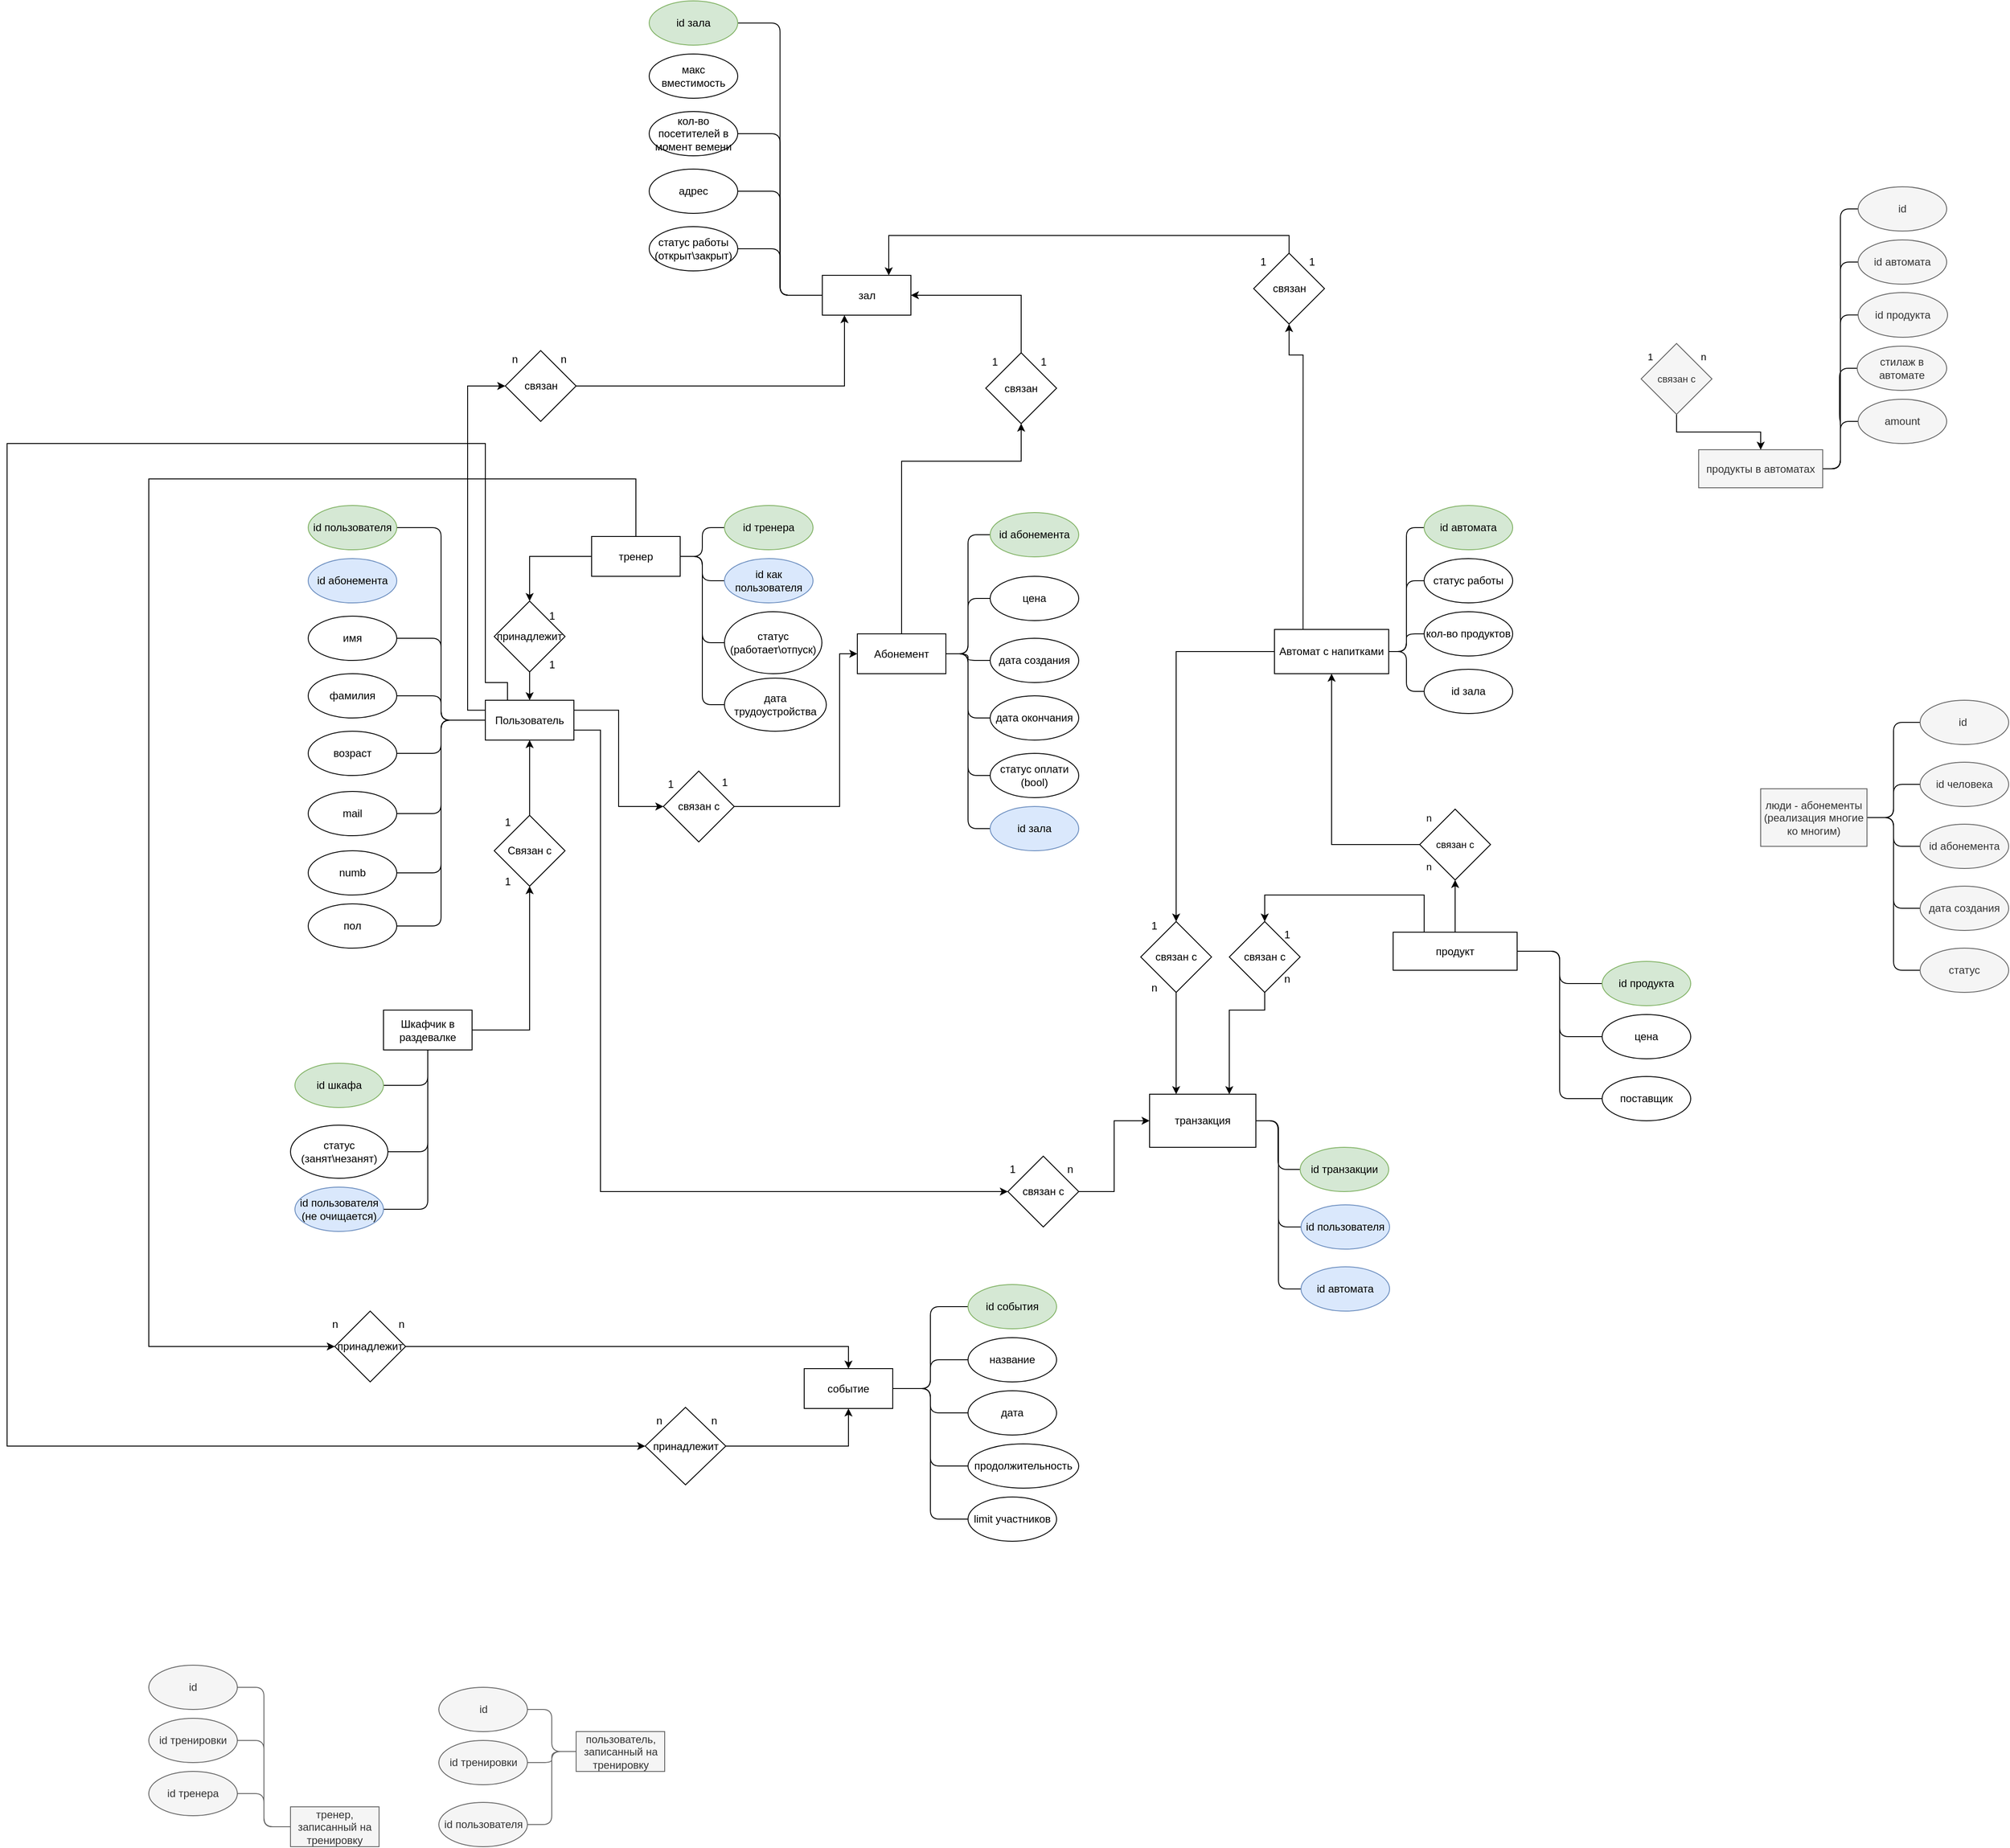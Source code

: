 <mxfile version="22.1.7" type="device" pages="2">
  <diagram name="er-model" id="ltD-dSJL4PZMVZtXsOO5">
    <mxGraphModel dx="2190" dy="2093" grid="1" gridSize="10" guides="1" tooltips="1" connect="1" arrows="1" fold="1" page="1" pageScale="1" pageWidth="827" pageHeight="1169" math="0" shadow="0">
      <root>
        <mxCell id="0" />
        <mxCell id="1" parent="0" />
        <mxCell id="AVvm1oC02pIIjGHIF5MC-21" style="edgeStyle=orthogonalEdgeStyle;rounded=0;orthogonalLoop=1;jettySize=auto;html=1;exitX=0.25;exitY=0;exitDx=0;exitDy=0;entryX=0;entryY=0.5;entryDx=0;entryDy=0;" parent="1" source="QMrgS0bzPgjpqa6_LQRn-1" target="QMrgS0bzPgjpqa6_LQRn-186" edge="1">
          <mxGeometry relative="1" as="geometry">
            <mxPoint x="-190" y="1085" as="targetPoint" />
            <Array as="points">
              <mxPoint x="245" y="210" />
              <mxPoint x="220" y="210" />
              <mxPoint x="220" y="-60" />
              <mxPoint x="-320" y="-60" />
              <mxPoint x="-320" y="1073" />
            </Array>
          </mxGeometry>
        </mxCell>
        <mxCell id="ty1mSF8mT6p5wosl8zxA-2" style="edgeStyle=orthogonalEdgeStyle;orthogonalLoop=1;jettySize=auto;html=1;entryX=1;entryY=0.5;entryDx=0;entryDy=0;rounded=1;endArrow=none;endFill=0;" parent="1" source="QMrgS0bzPgjpqa6_LQRn-1" target="QMrgS0bzPgjpqa6_LQRn-4" edge="1">
          <mxGeometry relative="1" as="geometry" />
        </mxCell>
        <mxCell id="ty1mSF8mT6p5wosl8zxA-3" style="edgeStyle=orthogonalEdgeStyle;rounded=1;orthogonalLoop=1;jettySize=auto;html=1;entryX=1;entryY=0.5;entryDx=0;entryDy=0;endArrow=none;endFill=0;strokeColor=none;" parent="1" source="QMrgS0bzPgjpqa6_LQRn-1" target="QMrgS0bzPgjpqa6_LQRn-5" edge="1">
          <mxGeometry relative="1" as="geometry" />
        </mxCell>
        <mxCell id="ty1mSF8mT6p5wosl8zxA-4" style="edgeStyle=orthogonalEdgeStyle;shape=connector;rounded=1;orthogonalLoop=1;jettySize=auto;html=1;entryX=1;entryY=0.5;entryDx=0;entryDy=0;labelBackgroundColor=default;align=center;verticalAlign=middle;fontFamily=Helvetica;fontSize=11;fontColor=default;endArrow=none;endFill=0;" parent="1" source="QMrgS0bzPgjpqa6_LQRn-1" target="QMrgS0bzPgjpqa6_LQRn-5" edge="1">
          <mxGeometry relative="1" as="geometry" />
        </mxCell>
        <mxCell id="ty1mSF8mT6p5wosl8zxA-5" style="edgeStyle=orthogonalEdgeStyle;shape=connector;rounded=1;orthogonalLoop=1;jettySize=auto;html=1;entryX=1;entryY=0.5;entryDx=0;entryDy=0;labelBackgroundColor=default;align=center;verticalAlign=middle;fontFamily=Helvetica;fontSize=11;fontColor=default;endArrow=none;endFill=0;" parent="1" source="QMrgS0bzPgjpqa6_LQRn-1" target="QMrgS0bzPgjpqa6_LQRn-6" edge="1">
          <mxGeometry relative="1" as="geometry" />
        </mxCell>
        <mxCell id="ty1mSF8mT6p5wosl8zxA-7" style="edgeStyle=orthogonalEdgeStyle;shape=connector;rounded=1;orthogonalLoop=1;jettySize=auto;html=1;entryX=1;entryY=0.5;entryDx=0;entryDy=0;labelBackgroundColor=default;align=center;verticalAlign=middle;fontFamily=Helvetica;fontSize=11;fontColor=default;endArrow=none;endFill=0;" parent="1" source="QMrgS0bzPgjpqa6_LQRn-1" target="QMrgS0bzPgjpqa6_LQRn-9" edge="1">
          <mxGeometry relative="1" as="geometry" />
        </mxCell>
        <mxCell id="ty1mSF8mT6p5wosl8zxA-8" style="edgeStyle=orthogonalEdgeStyle;shape=connector;rounded=1;orthogonalLoop=1;jettySize=auto;html=1;entryX=1;entryY=0.5;entryDx=0;entryDy=0;labelBackgroundColor=default;align=center;verticalAlign=middle;fontFamily=Helvetica;fontSize=11;fontColor=default;endArrow=none;endFill=0;" parent="1" source="QMrgS0bzPgjpqa6_LQRn-1" target="QMrgS0bzPgjpqa6_LQRn-10" edge="1">
          <mxGeometry relative="1" as="geometry" />
        </mxCell>
        <mxCell id="ty1mSF8mT6p5wosl8zxA-9" style="edgeStyle=orthogonalEdgeStyle;shape=connector;rounded=1;orthogonalLoop=1;jettySize=auto;html=1;entryX=1;entryY=0.5;entryDx=0;entryDy=0;labelBackgroundColor=default;align=center;verticalAlign=middle;fontFamily=Helvetica;fontSize=11;fontColor=default;endArrow=none;endFill=0;" parent="1" source="QMrgS0bzPgjpqa6_LQRn-1" target="QMrgS0bzPgjpqa6_LQRn-84" edge="1">
          <mxGeometry relative="1" as="geometry" />
        </mxCell>
        <mxCell id="ty1mSF8mT6p5wosl8zxA-10" style="edgeStyle=orthogonalEdgeStyle;shape=connector;rounded=1;orthogonalLoop=1;jettySize=auto;html=1;entryX=1;entryY=0.5;entryDx=0;entryDy=0;labelBackgroundColor=default;align=center;verticalAlign=middle;fontFamily=Helvetica;fontSize=11;fontColor=default;endArrow=none;endFill=0;" parent="1" source="QMrgS0bzPgjpqa6_LQRn-1" target="QMrgS0bzPgjpqa6_LQRn-7" edge="1">
          <mxGeometry relative="1" as="geometry" />
        </mxCell>
        <mxCell id="ty1mSF8mT6p5wosl8zxA-78" style="edgeStyle=orthogonalEdgeStyle;shape=connector;rounded=0;orthogonalLoop=1;jettySize=auto;html=1;exitX=1;exitY=0.75;exitDx=0;exitDy=0;entryX=0;entryY=0.5;entryDx=0;entryDy=0;labelBackgroundColor=default;strokeColor=default;align=center;verticalAlign=middle;fontFamily=Helvetica;fontSize=11;fontColor=default;endArrow=classic;endFill=1;" parent="1" source="QMrgS0bzPgjpqa6_LQRn-1" target="AVvm1oC02pIIjGHIF5MC-31" edge="1">
          <mxGeometry relative="1" as="geometry">
            <Array as="points">
              <mxPoint x="350" y="264" />
              <mxPoint x="350" y="785" />
            </Array>
          </mxGeometry>
        </mxCell>
        <mxCell id="mF1oYlHzrJLk_IWJBXNM-17" style="edgeStyle=orthogonalEdgeStyle;shape=connector;rounded=0;orthogonalLoop=1;jettySize=auto;html=1;exitX=1;exitY=0.25;exitDx=0;exitDy=0;entryX=0;entryY=0.5;entryDx=0;entryDy=0;labelBackgroundColor=default;strokeColor=default;align=center;verticalAlign=middle;fontFamily=Helvetica;fontSize=11;fontColor=default;endArrow=classic;endFill=1;" parent="1" source="QMrgS0bzPgjpqa6_LQRn-1" target="AVvm1oC02pIIjGHIF5MC-3" edge="1">
          <mxGeometry relative="1" as="geometry" />
        </mxCell>
        <mxCell id="ecRRgR5sFcf0vYtLlD-W-23" style="edgeStyle=orthogonalEdgeStyle;rounded=0;orthogonalLoop=1;jettySize=auto;html=1;exitX=0;exitY=0.25;exitDx=0;exitDy=0;entryX=0;entryY=0.5;entryDx=0;entryDy=0;" parent="1" source="QMrgS0bzPgjpqa6_LQRn-1" target="ecRRgR5sFcf0vYtLlD-W-21" edge="1">
          <mxGeometry relative="1" as="geometry" />
        </mxCell>
        <mxCell id="QMrgS0bzPgjpqa6_LQRn-1" value="Пользователь" style="rounded=0;whiteSpace=wrap;html=1;" parent="1" vertex="1">
          <mxGeometry x="220" y="230" width="100" height="45" as="geometry" />
        </mxCell>
        <mxCell id="QMrgS0bzPgjpqa6_LQRn-4" value="id пользователя" style="ellipse;whiteSpace=wrap;html=1;fillColor=#d5e8d4;strokeColor=#82b366;" parent="1" vertex="1">
          <mxGeometry x="20" y="10" width="100" height="50" as="geometry" />
        </mxCell>
        <mxCell id="QMrgS0bzPgjpqa6_LQRn-5" value="имя" style="ellipse;whiteSpace=wrap;html=1;" parent="1" vertex="1">
          <mxGeometry x="20" y="135" width="100" height="50" as="geometry" />
        </mxCell>
        <mxCell id="QMrgS0bzPgjpqa6_LQRn-6" value="фамилия" style="ellipse;whiteSpace=wrap;html=1;" parent="1" vertex="1">
          <mxGeometry x="20" y="200" width="100" height="50" as="geometry" />
        </mxCell>
        <mxCell id="QMrgS0bzPgjpqa6_LQRn-7" value="возраст" style="ellipse;whiteSpace=wrap;html=1;" parent="1" vertex="1">
          <mxGeometry x="20" y="265" width="100" height="50" as="geometry" />
        </mxCell>
        <mxCell id="QMrgS0bzPgjpqa6_LQRn-9" value="mail" style="ellipse;whiteSpace=wrap;html=1;" parent="1" vertex="1">
          <mxGeometry x="20" y="333" width="100" height="50" as="geometry" />
        </mxCell>
        <mxCell id="QMrgS0bzPgjpqa6_LQRn-10" value="numb" style="ellipse;whiteSpace=wrap;html=1;" parent="1" vertex="1">
          <mxGeometry x="20" y="400" width="100" height="50" as="geometry" />
        </mxCell>
        <mxCell id="ty1mSF8mT6p5wosl8zxA-15" style="edgeStyle=orthogonalEdgeStyle;shape=connector;rounded=1;orthogonalLoop=1;jettySize=auto;html=1;entryX=0;entryY=0.5;entryDx=0;entryDy=0;labelBackgroundColor=default;align=center;verticalAlign=middle;fontFamily=Helvetica;fontSize=11;fontColor=default;endArrow=none;endFill=0;" parent="1" source="QMrgS0bzPgjpqa6_LQRn-20" target="QMrgS0bzPgjpqa6_LQRn-21" edge="1">
          <mxGeometry relative="1" as="geometry" />
        </mxCell>
        <mxCell id="ty1mSF8mT6p5wosl8zxA-16" style="edgeStyle=orthogonalEdgeStyle;shape=connector;rounded=1;orthogonalLoop=1;jettySize=auto;html=1;entryX=0;entryY=0.5;entryDx=0;entryDy=0;labelBackgroundColor=default;align=center;verticalAlign=middle;fontFamily=Helvetica;fontSize=11;fontColor=default;endArrow=none;endFill=0;" parent="1" source="QMrgS0bzPgjpqa6_LQRn-20" target="QMrgS0bzPgjpqa6_LQRn-23" edge="1">
          <mxGeometry relative="1" as="geometry" />
        </mxCell>
        <mxCell id="ty1mSF8mT6p5wosl8zxA-17" style="edgeStyle=orthogonalEdgeStyle;shape=connector;rounded=1;orthogonalLoop=1;jettySize=auto;html=1;entryX=0;entryY=0.5;entryDx=0;entryDy=0;labelBackgroundColor=default;align=center;verticalAlign=middle;fontFamily=Helvetica;fontSize=11;fontColor=default;endArrow=none;endFill=0;" parent="1" source="QMrgS0bzPgjpqa6_LQRn-20" target="QMrgS0bzPgjpqa6_LQRn-22" edge="1">
          <mxGeometry relative="1" as="geometry" />
        </mxCell>
        <mxCell id="mF1oYlHzrJLk_IWJBXNM-7" style="edgeStyle=orthogonalEdgeStyle;rounded=1;orthogonalLoop=1;jettySize=auto;html=1;entryX=0;entryY=0.5;entryDx=0;entryDy=0;strokeColor=none;" parent="1" source="QMrgS0bzPgjpqa6_LQRn-20" target="mF1oYlHzrJLk_IWJBXNM-3" edge="1">
          <mxGeometry relative="1" as="geometry" />
        </mxCell>
        <mxCell id="mF1oYlHzrJLk_IWJBXNM-8" style="edgeStyle=orthogonalEdgeStyle;rounded=1;orthogonalLoop=1;jettySize=auto;html=1;entryX=0;entryY=0.5;entryDx=0;entryDy=0;endArrow=none;endFill=0;" parent="1" source="QMrgS0bzPgjpqa6_LQRn-20" target="mF1oYlHzrJLk_IWJBXNM-3" edge="1">
          <mxGeometry relative="1" as="geometry" />
        </mxCell>
        <mxCell id="mF1oYlHzrJLk_IWJBXNM-9" style="edgeStyle=orthogonalEdgeStyle;shape=connector;rounded=1;orthogonalLoop=1;jettySize=auto;html=1;entryX=0;entryY=0.5;entryDx=0;entryDy=0;labelBackgroundColor=default;strokeColor=default;align=center;verticalAlign=middle;fontFamily=Helvetica;fontSize=11;fontColor=default;endArrow=none;endFill=0;" parent="1" source="QMrgS0bzPgjpqa6_LQRn-20" target="mF1oYlHzrJLk_IWJBXNM-4" edge="1">
          <mxGeometry relative="1" as="geometry" />
        </mxCell>
        <mxCell id="ecRRgR5sFcf0vYtLlD-W-31" style="edgeStyle=orthogonalEdgeStyle;rounded=0;orthogonalLoop=1;jettySize=auto;html=1;entryX=0.5;entryY=1;entryDx=0;entryDy=0;" parent="1" source="QMrgS0bzPgjpqa6_LQRn-20" target="ecRRgR5sFcf0vYtLlD-W-28" edge="1">
          <mxGeometry relative="1" as="geometry">
            <mxPoint x="820" y="-80" as="targetPoint" />
            <Array as="points">
              <mxPoint x="690" y="-40" />
              <mxPoint x="825" y="-40" />
            </Array>
          </mxGeometry>
        </mxCell>
        <mxCell id="NtqH5lBvlZa2lV2GpoU6-2" style="edgeStyle=orthogonalEdgeStyle;rounded=1;orthogonalLoop=1;jettySize=auto;html=1;entryX=0;entryY=0.5;entryDx=0;entryDy=0;endArrow=none;endFill=0;" parent="1" source="QMrgS0bzPgjpqa6_LQRn-20" target="NtqH5lBvlZa2lV2GpoU6-1" edge="1">
          <mxGeometry relative="1" as="geometry" />
        </mxCell>
        <mxCell id="QMrgS0bzPgjpqa6_LQRn-20" value="Абонемент" style="rounded=0;whiteSpace=wrap;html=1;" parent="1" vertex="1">
          <mxGeometry x="640" y="155" width="100" height="45" as="geometry" />
        </mxCell>
        <mxCell id="QMrgS0bzPgjpqa6_LQRn-21" value="id абонемента" style="ellipse;whiteSpace=wrap;html=1;fillColor=#d5e8d4;strokeColor=#82b366;" parent="1" vertex="1">
          <mxGeometry x="790" y="18" width="100" height="50" as="geometry" />
        </mxCell>
        <mxCell id="QMrgS0bzPgjpqa6_LQRn-22" value="цена" style="ellipse;whiteSpace=wrap;html=1;" parent="1" vertex="1">
          <mxGeometry x="790" y="90" width="100" height="50" as="geometry" />
        </mxCell>
        <mxCell id="QMrgS0bzPgjpqa6_LQRn-23" value="дата создания" style="ellipse;whiteSpace=wrap;html=1;" parent="1" vertex="1">
          <mxGeometry x="790" y="160" width="100" height="50" as="geometry" />
        </mxCell>
        <mxCell id="QMrgS0bzPgjpqa6_LQRn-34" style="edgeStyle=orthogonalEdgeStyle;rounded=0;orthogonalLoop=1;jettySize=auto;html=1;entryX=0.5;entryY=1;entryDx=0;entryDy=0;" parent="1" source="QMrgS0bzPgjpqa6_LQRn-28" target="QMrgS0bzPgjpqa6_LQRn-29" edge="1">
          <mxGeometry relative="1" as="geometry" />
        </mxCell>
        <mxCell id="ty1mSF8mT6p5wosl8zxA-21" style="edgeStyle=orthogonalEdgeStyle;shape=connector;rounded=1;orthogonalLoop=1;jettySize=auto;html=1;entryX=1;entryY=0.5;entryDx=0;entryDy=0;labelBackgroundColor=default;align=center;verticalAlign=middle;fontFamily=Helvetica;fontSize=11;fontColor=default;endArrow=none;endFill=0;" parent="1" source="QMrgS0bzPgjpqa6_LQRn-28" target="QMrgS0bzPgjpqa6_LQRn-36" edge="1">
          <mxGeometry relative="1" as="geometry" />
        </mxCell>
        <mxCell id="ty1mSF8mT6p5wosl8zxA-22" style="edgeStyle=orthogonalEdgeStyle;shape=connector;rounded=1;orthogonalLoop=1;jettySize=auto;html=1;entryX=1;entryY=0.5;entryDx=0;entryDy=0;labelBackgroundColor=default;align=center;verticalAlign=middle;fontFamily=Helvetica;fontSize=11;fontColor=default;endArrow=none;endFill=0;" parent="1" source="QMrgS0bzPgjpqa6_LQRn-28" target="QMrgS0bzPgjpqa6_LQRn-37" edge="1">
          <mxGeometry relative="1" as="geometry" />
        </mxCell>
        <mxCell id="ty1mSF8mT6p5wosl8zxA-23" style="edgeStyle=orthogonalEdgeStyle;shape=connector;rounded=1;orthogonalLoop=1;jettySize=auto;html=1;entryX=1;entryY=0.5;entryDx=0;entryDy=0;labelBackgroundColor=default;align=center;verticalAlign=middle;fontFamily=Helvetica;fontSize=11;fontColor=default;endArrow=none;endFill=0;" parent="1" source="QMrgS0bzPgjpqa6_LQRn-28" target="QMrgS0bzPgjpqa6_LQRn-38" edge="1">
          <mxGeometry relative="1" as="geometry" />
        </mxCell>
        <mxCell id="QMrgS0bzPgjpqa6_LQRn-28" value="Шкафчик&amp;nbsp;в раздевалке" style="rounded=0;whiteSpace=wrap;html=1;" parent="1" vertex="1">
          <mxGeometry x="105" y="580" width="100" height="45" as="geometry" />
        </mxCell>
        <mxCell id="QMrgS0bzPgjpqa6_LQRn-35" style="edgeStyle=orthogonalEdgeStyle;rounded=0;orthogonalLoop=1;jettySize=auto;html=1;exitX=0.5;exitY=0;exitDx=0;exitDy=0;entryX=0.5;entryY=1;entryDx=0;entryDy=0;" parent="1" source="QMrgS0bzPgjpqa6_LQRn-29" target="QMrgS0bzPgjpqa6_LQRn-1" edge="1">
          <mxGeometry relative="1" as="geometry" />
        </mxCell>
        <mxCell id="QMrgS0bzPgjpqa6_LQRn-29" value="Связан с" style="rhombus;whiteSpace=wrap;html=1;" parent="1" vertex="1">
          <mxGeometry x="230" y="360" width="80" height="80" as="geometry" />
        </mxCell>
        <mxCell id="QMrgS0bzPgjpqa6_LQRn-30" value="1" style="text;html=1;align=center;verticalAlign=middle;resizable=0;points=[];autosize=1;strokeColor=none;fillColor=none;" parent="1" vertex="1">
          <mxGeometry x="230" y="353" width="30" height="30" as="geometry" />
        </mxCell>
        <mxCell id="QMrgS0bzPgjpqa6_LQRn-31" value="1" style="text;html=1;align=center;verticalAlign=middle;resizable=0;points=[];autosize=1;strokeColor=none;fillColor=none;" parent="1" vertex="1">
          <mxGeometry x="230" y="420" width="30" height="30" as="geometry" />
        </mxCell>
        <mxCell id="QMrgS0bzPgjpqa6_LQRn-36" value="id шкафа" style="ellipse;whiteSpace=wrap;html=1;fillColor=#d5e8d4;strokeColor=#82b366;" parent="1" vertex="1">
          <mxGeometry x="5" y="640" width="100" height="50" as="geometry" />
        </mxCell>
        <mxCell id="QMrgS0bzPgjpqa6_LQRn-37" value="статус&lt;br&gt;(занят\незанят)" style="ellipse;whiteSpace=wrap;html=1;" parent="1" vertex="1">
          <mxGeometry y="710" width="110" height="60" as="geometry" />
        </mxCell>
        <mxCell id="QMrgS0bzPgjpqa6_LQRn-38" value="id пользователя&lt;br&gt;(не очищается)" style="ellipse;whiteSpace=wrap;html=1;fillColor=#dae8fc;strokeColor=#6c8ebf;" parent="1" vertex="1">
          <mxGeometry x="5" y="780" width="100" height="50" as="geometry" />
        </mxCell>
        <mxCell id="AVvm1oC02pIIjGHIF5MC-46" style="edgeStyle=orthogonalEdgeStyle;rounded=0;orthogonalLoop=1;jettySize=auto;html=1;entryX=0.5;entryY=0;entryDx=0;entryDy=0;" parent="1" source="QMrgS0bzPgjpqa6_LQRn-43" target="AVvm1oC02pIIjGHIF5MC-43" edge="1">
          <mxGeometry relative="1" as="geometry" />
        </mxCell>
        <mxCell id="-sibmpIAqM8bml-3l8sU-5" style="edgeStyle=orthogonalEdgeStyle;rounded=0;orthogonalLoop=1;jettySize=auto;html=1;exitX=0.25;exitY=0;exitDx=0;exitDy=0;entryX=0.5;entryY=1;entryDx=0;entryDy=0;" parent="1" source="QMrgS0bzPgjpqa6_LQRn-43" target="-sibmpIAqM8bml-3l8sU-2" edge="1">
          <mxGeometry relative="1" as="geometry">
            <Array as="points">
              <mxPoint x="1143" y="-160" />
              <mxPoint x="1128" y="-160" />
            </Array>
          </mxGeometry>
        </mxCell>
        <mxCell id="AeYvCHofr9JqlUQTzaAe-2" style="edgeStyle=orthogonalEdgeStyle;rounded=1;orthogonalLoop=1;jettySize=auto;html=1;entryX=0;entryY=0.5;entryDx=0;entryDy=0;endArrow=none;endFill=0;" parent="1" source="QMrgS0bzPgjpqa6_LQRn-43" target="QMrgS0bzPgjpqa6_LQRn-44" edge="1">
          <mxGeometry relative="1" as="geometry" />
        </mxCell>
        <mxCell id="AeYvCHofr9JqlUQTzaAe-3" style="edgeStyle=orthogonalEdgeStyle;shape=connector;rounded=1;orthogonalLoop=1;jettySize=auto;html=1;entryX=0;entryY=0.5;entryDx=0;entryDy=0;labelBackgroundColor=default;strokeColor=default;align=center;verticalAlign=middle;fontFamily=Helvetica;fontSize=11;fontColor=default;endArrow=none;endFill=0;" parent="1" source="QMrgS0bzPgjpqa6_LQRn-43" target="QMrgS0bzPgjpqa6_LQRn-46" edge="1">
          <mxGeometry relative="1" as="geometry" />
        </mxCell>
        <mxCell id="AeYvCHofr9JqlUQTzaAe-4" style="edgeStyle=orthogonalEdgeStyle;shape=connector;rounded=1;orthogonalLoop=1;jettySize=auto;html=1;entryX=0;entryY=0.5;entryDx=0;entryDy=0;labelBackgroundColor=default;strokeColor=default;align=center;verticalAlign=middle;fontFamily=Helvetica;fontSize=11;fontColor=default;endArrow=none;endFill=0;" parent="1" source="QMrgS0bzPgjpqa6_LQRn-43" target="LU3uMwbL7DzLvTBPZi_1-1" edge="1">
          <mxGeometry relative="1" as="geometry" />
        </mxCell>
        <mxCell id="AeYvCHofr9JqlUQTzaAe-5" style="edgeStyle=orthogonalEdgeStyle;shape=connector;rounded=1;orthogonalLoop=1;jettySize=auto;html=1;entryX=0;entryY=0.5;entryDx=0;entryDy=0;labelBackgroundColor=default;strokeColor=default;align=center;verticalAlign=middle;fontFamily=Helvetica;fontSize=11;fontColor=default;endArrow=none;endFill=0;" parent="1" source="QMrgS0bzPgjpqa6_LQRn-43" target="AeYvCHofr9JqlUQTzaAe-1" edge="1">
          <mxGeometry relative="1" as="geometry" />
        </mxCell>
        <mxCell id="QMrgS0bzPgjpqa6_LQRn-43" value="Автомат с напитками" style="rounded=0;whiteSpace=wrap;html=1;" parent="1" vertex="1">
          <mxGeometry x="1111" y="150" width="129" height="50" as="geometry" />
        </mxCell>
        <mxCell id="QMrgS0bzPgjpqa6_LQRn-44" value="id автомата" style="ellipse;whiteSpace=wrap;html=1;fillColor=#d5e8d4;strokeColor=#82b366;" parent="1" vertex="1">
          <mxGeometry x="1280" y="10" width="100" height="50" as="geometry" />
        </mxCell>
        <mxCell id="QMrgS0bzPgjpqa6_LQRn-46" value="статус работы" style="ellipse;whiteSpace=wrap;html=1;" parent="1" vertex="1">
          <mxGeometry x="1280" y="70" width="100" height="50" as="geometry" />
        </mxCell>
        <mxCell id="QMrgS0bzPgjpqa6_LQRn-79" style="edgeStyle=orthogonalEdgeStyle;rounded=0;orthogonalLoop=1;jettySize=auto;html=1;entryX=0.5;entryY=0;entryDx=0;entryDy=0;" parent="1" source="QMrgS0bzPgjpqa6_LQRn-71" target="QMrgS0bzPgjpqa6_LQRn-75" edge="1">
          <mxGeometry relative="1" as="geometry" />
        </mxCell>
        <mxCell id="AVvm1oC02pIIjGHIF5MC-16" style="edgeStyle=orthogonalEdgeStyle;rounded=0;orthogonalLoop=1;jettySize=auto;html=1;exitX=0.5;exitY=0;exitDx=0;exitDy=0;entryX=0;entryY=0.5;entryDx=0;entryDy=0;" parent="1" source="QMrgS0bzPgjpqa6_LQRn-71" target="AVvm1oC02pIIjGHIF5MC-17" edge="1">
          <mxGeometry relative="1" as="geometry">
            <mxPoint x="-160" y="870" as="targetPoint" />
            <Array as="points">
              <mxPoint x="390" y="-20" />
              <mxPoint x="-160" y="-20" />
              <mxPoint x="-160" y="960" />
            </Array>
          </mxGeometry>
        </mxCell>
        <mxCell id="ty1mSF8mT6p5wosl8zxA-11" style="edgeStyle=orthogonalEdgeStyle;shape=connector;rounded=1;orthogonalLoop=1;jettySize=auto;html=1;entryX=0;entryY=0.5;entryDx=0;entryDy=0;labelBackgroundColor=default;align=center;verticalAlign=middle;fontFamily=Helvetica;fontSize=11;fontColor=default;endArrow=none;endFill=0;" parent="1" source="QMrgS0bzPgjpqa6_LQRn-71" target="QMrgS0bzPgjpqa6_LQRn-72" edge="1">
          <mxGeometry relative="1" as="geometry" />
        </mxCell>
        <mxCell id="ty1mSF8mT6p5wosl8zxA-12" style="edgeStyle=orthogonalEdgeStyle;shape=connector;rounded=1;orthogonalLoop=1;jettySize=auto;html=1;entryX=0;entryY=0.5;entryDx=0;entryDy=0;labelBackgroundColor=default;align=center;verticalAlign=middle;fontFamily=Helvetica;fontSize=11;fontColor=default;endArrow=none;endFill=0;" parent="1" source="QMrgS0bzPgjpqa6_LQRn-71" target="QMrgS0bzPgjpqa6_LQRn-73" edge="1">
          <mxGeometry relative="1" as="geometry" />
        </mxCell>
        <mxCell id="ty1mSF8mT6p5wosl8zxA-13" style="edgeStyle=orthogonalEdgeStyle;shape=connector;rounded=1;orthogonalLoop=1;jettySize=auto;html=1;entryX=0;entryY=0.5;entryDx=0;entryDy=0;labelBackgroundColor=default;align=center;verticalAlign=middle;fontFamily=Helvetica;fontSize=11;fontColor=default;endArrow=none;endFill=0;" parent="1" source="QMrgS0bzPgjpqa6_LQRn-71" target="QMrgS0bzPgjpqa6_LQRn-81" edge="1">
          <mxGeometry relative="1" as="geometry" />
        </mxCell>
        <mxCell id="ty1mSF8mT6p5wosl8zxA-14" style="edgeStyle=orthogonalEdgeStyle;shape=connector;rounded=1;orthogonalLoop=1;jettySize=auto;html=1;entryX=0;entryY=0.5;entryDx=0;entryDy=0;labelBackgroundColor=default;align=center;verticalAlign=middle;fontFamily=Helvetica;fontSize=11;fontColor=default;endArrow=none;endFill=0;" parent="1" source="QMrgS0bzPgjpqa6_LQRn-71" target="QMrgS0bzPgjpqa6_LQRn-105" edge="1">
          <mxGeometry relative="1" as="geometry" />
        </mxCell>
        <mxCell id="QMrgS0bzPgjpqa6_LQRn-71" value="тренер" style="rounded=0;whiteSpace=wrap;html=1;" parent="1" vertex="1">
          <mxGeometry x="340" y="45" width="100" height="45" as="geometry" />
        </mxCell>
        <mxCell id="QMrgS0bzPgjpqa6_LQRn-72" value="id тренера" style="ellipse;whiteSpace=wrap;html=1;fillColor=#d5e8d4;strokeColor=#82b366;" parent="1" vertex="1">
          <mxGeometry x="490" y="10" width="100" height="50" as="geometry" />
        </mxCell>
        <mxCell id="QMrgS0bzPgjpqa6_LQRn-73" value="id как пользователя" style="ellipse;whiteSpace=wrap;html=1;fillColor=#dae8fc;strokeColor=#6c8ebf;" parent="1" vertex="1">
          <mxGeometry x="490" y="70" width="100" height="50" as="geometry" />
        </mxCell>
        <mxCell id="QMrgS0bzPgjpqa6_LQRn-80" style="edgeStyle=orthogonalEdgeStyle;rounded=0;orthogonalLoop=1;jettySize=auto;html=1;entryX=0.5;entryY=0;entryDx=0;entryDy=0;" parent="1" source="QMrgS0bzPgjpqa6_LQRn-75" target="QMrgS0bzPgjpqa6_LQRn-1" edge="1">
          <mxGeometry relative="1" as="geometry" />
        </mxCell>
        <mxCell id="QMrgS0bzPgjpqa6_LQRn-75" value="принадлежит" style="rhombus;whiteSpace=wrap;html=1;" parent="1" vertex="1">
          <mxGeometry x="230" y="118" width="80" height="80" as="geometry" />
        </mxCell>
        <mxCell id="QMrgS0bzPgjpqa6_LQRn-81" value="статус (работает\отпуск)" style="ellipse;whiteSpace=wrap;html=1;" parent="1" vertex="1">
          <mxGeometry x="490" y="130" width="110" height="70" as="geometry" />
        </mxCell>
        <mxCell id="QMrgS0bzPgjpqa6_LQRn-84" value="пол" style="ellipse;whiteSpace=wrap;html=1;" parent="1" vertex="1">
          <mxGeometry x="20" y="460" width="100" height="50" as="geometry" />
        </mxCell>
        <mxCell id="ty1mSF8mT6p5wosl8zxA-48" style="edgeStyle=orthogonalEdgeStyle;shape=connector;rounded=1;orthogonalLoop=1;jettySize=auto;html=1;entryX=0;entryY=0.5;entryDx=0;entryDy=0;labelBackgroundColor=default;align=center;verticalAlign=middle;fontFamily=Helvetica;fontSize=11;fontColor=default;endArrow=none;endFill=0;" parent="1" source="QMrgS0bzPgjpqa6_LQRn-87" target="QMrgS0bzPgjpqa6_LQRn-88" edge="1">
          <mxGeometry relative="1" as="geometry" />
        </mxCell>
        <mxCell id="ty1mSF8mT6p5wosl8zxA-49" style="edgeStyle=orthogonalEdgeStyle;shape=connector;rounded=1;orthogonalLoop=1;jettySize=auto;html=1;entryX=0;entryY=0.5;entryDx=0;entryDy=0;labelBackgroundColor=default;align=center;verticalAlign=middle;fontFamily=Helvetica;fontSize=11;fontColor=default;endArrow=none;endFill=0;" parent="1" source="QMrgS0bzPgjpqa6_LQRn-87" target="QMrgS0bzPgjpqa6_LQRn-92" edge="1">
          <mxGeometry relative="1" as="geometry" />
        </mxCell>
        <mxCell id="ty1mSF8mT6p5wosl8zxA-50" style="edgeStyle=orthogonalEdgeStyle;shape=connector;rounded=1;orthogonalLoop=1;jettySize=auto;html=1;entryX=0;entryY=0.5;entryDx=0;entryDy=0;labelBackgroundColor=default;align=center;verticalAlign=middle;fontFamily=Helvetica;fontSize=11;fontColor=default;endArrow=none;endFill=0;" parent="1" source="QMrgS0bzPgjpqa6_LQRn-87" target="QMrgS0bzPgjpqa6_LQRn-91" edge="1">
          <mxGeometry relative="1" as="geometry" />
        </mxCell>
        <mxCell id="ty1mSF8mT6p5wosl8zxA-52" style="edgeStyle=orthogonalEdgeStyle;shape=connector;rounded=1;orthogonalLoop=1;jettySize=auto;html=1;entryX=0;entryY=0.5;entryDx=0;entryDy=0;labelBackgroundColor=default;align=center;verticalAlign=middle;fontFamily=Helvetica;fontSize=11;fontColor=default;endArrow=none;endFill=0;" parent="1" source="QMrgS0bzPgjpqa6_LQRn-87" target="QMrgS0bzPgjpqa6_LQRn-90" edge="1">
          <mxGeometry relative="1" as="geometry" />
        </mxCell>
        <mxCell id="ty1mSF8mT6p5wosl8zxA-53" style="edgeStyle=orthogonalEdgeStyle;shape=connector;rounded=1;orthogonalLoop=1;jettySize=auto;html=1;entryX=0;entryY=0.5;entryDx=0;entryDy=0;labelBackgroundColor=default;align=center;verticalAlign=middle;fontFamily=Helvetica;fontSize=11;fontColor=default;endArrow=none;endFill=0;" parent="1" source="QMrgS0bzPgjpqa6_LQRn-87" target="QMrgS0bzPgjpqa6_LQRn-89" edge="1">
          <mxGeometry relative="1" as="geometry" />
        </mxCell>
        <mxCell id="QMrgS0bzPgjpqa6_LQRn-87" value="люди - абонементы (реализация многие ко многим)" style="rounded=0;whiteSpace=wrap;html=1;fillColor=#f5f5f5;fontColor=#333333;strokeColor=#666666;" parent="1" vertex="1">
          <mxGeometry x="1660" y="330" width="120" height="65" as="geometry" />
        </mxCell>
        <mxCell id="QMrgS0bzPgjpqa6_LQRn-88" value="id&amp;nbsp;" style="ellipse;whiteSpace=wrap;html=1;fillColor=#f5f5f5;strokeColor=#666666;fontColor=#333333;" parent="1" vertex="1">
          <mxGeometry x="1840" y="230" width="100" height="50" as="geometry" />
        </mxCell>
        <mxCell id="QMrgS0bzPgjpqa6_LQRn-89" value="статус" style="ellipse;whiteSpace=wrap;html=1;fillColor=#f5f5f5;fontColor=#333333;strokeColor=#666666;" parent="1" vertex="1">
          <mxGeometry x="1840" y="510" width="100" height="50" as="geometry" />
        </mxCell>
        <mxCell id="QMrgS0bzPgjpqa6_LQRn-90" value="дата создания" style="ellipse;whiteSpace=wrap;html=1;fillColor=#f5f5f5;fontColor=#333333;strokeColor=#666666;" parent="1" vertex="1">
          <mxGeometry x="1840" y="440" width="100" height="50" as="geometry" />
        </mxCell>
        <mxCell id="QMrgS0bzPgjpqa6_LQRn-91" value="id абонемента" style="ellipse;whiteSpace=wrap;html=1;fillColor=#f5f5f5;strokeColor=#666666;fontColor=#333333;" parent="1" vertex="1">
          <mxGeometry x="1840" y="370" width="100" height="50" as="geometry" />
        </mxCell>
        <mxCell id="QMrgS0bzPgjpqa6_LQRn-92" value="id человека" style="ellipse;whiteSpace=wrap;html=1;fillColor=#f5f5f5;strokeColor=#666666;fontColor=#333333;" parent="1" vertex="1">
          <mxGeometry x="1840" y="300" width="100" height="50" as="geometry" />
        </mxCell>
        <mxCell id="QMrgS0bzPgjpqa6_LQRn-105" value="дата трудоустройства" style="ellipse;whiteSpace=wrap;html=1;" parent="1" vertex="1">
          <mxGeometry x="490" y="205" width="115" height="60" as="geometry" />
        </mxCell>
        <mxCell id="ty1mSF8mT6p5wosl8zxA-43" style="edgeStyle=orthogonalEdgeStyle;shape=connector;rounded=1;orthogonalLoop=1;jettySize=auto;html=1;entryX=0;entryY=0.5;entryDx=0;entryDy=0;labelBackgroundColor=default;align=center;verticalAlign=middle;fontFamily=Helvetica;fontSize=11;fontColor=default;endArrow=none;endFill=0;" parent="1" source="QMrgS0bzPgjpqa6_LQRn-111" target="QMrgS0bzPgjpqa6_LQRn-116" edge="1">
          <mxGeometry relative="1" as="geometry" />
        </mxCell>
        <mxCell id="ty1mSF8mT6p5wosl8zxA-44" style="edgeStyle=orthogonalEdgeStyle;shape=connector;rounded=1;orthogonalLoop=1;jettySize=auto;html=1;entryX=0;entryY=0.5;entryDx=0;entryDy=0;labelBackgroundColor=default;align=center;verticalAlign=middle;fontFamily=Helvetica;fontSize=11;fontColor=default;endArrow=none;endFill=0;" parent="1" source="QMrgS0bzPgjpqa6_LQRn-111" target="QMrgS0bzPgjpqa6_LQRn-115" edge="1">
          <mxGeometry relative="1" as="geometry" />
        </mxCell>
        <mxCell id="ty1mSF8mT6p5wosl8zxA-45" style="edgeStyle=orthogonalEdgeStyle;shape=connector;rounded=1;orthogonalLoop=1;jettySize=auto;html=1;entryX=0;entryY=0.5;entryDx=0;entryDy=0;labelBackgroundColor=default;align=center;verticalAlign=middle;fontFamily=Helvetica;fontSize=11;fontColor=default;endArrow=none;endFill=0;" parent="1" source="QMrgS0bzPgjpqa6_LQRn-111" target="QMrgS0bzPgjpqa6_LQRn-114" edge="1">
          <mxGeometry relative="1" as="geometry" />
        </mxCell>
        <mxCell id="ty1mSF8mT6p5wosl8zxA-46" style="edgeStyle=orthogonalEdgeStyle;shape=connector;rounded=1;orthogonalLoop=1;jettySize=auto;html=1;entryX=0;entryY=0.5;entryDx=0;entryDy=0;labelBackgroundColor=default;align=center;verticalAlign=middle;fontFamily=Helvetica;fontSize=11;fontColor=default;endArrow=none;endFill=0;" parent="1" source="QMrgS0bzPgjpqa6_LQRn-111" target="QMrgS0bzPgjpqa6_LQRn-113" edge="1">
          <mxGeometry relative="1" as="geometry" />
        </mxCell>
        <mxCell id="ty1mSF8mT6p5wosl8zxA-47" style="edgeStyle=orthogonalEdgeStyle;shape=connector;rounded=1;orthogonalLoop=1;jettySize=auto;html=1;entryX=0;entryY=0.5;entryDx=0;entryDy=0;labelBackgroundColor=default;align=center;verticalAlign=middle;fontFamily=Helvetica;fontSize=11;fontColor=default;endArrow=none;endFill=0;" parent="1" source="QMrgS0bzPgjpqa6_LQRn-111" target="QMrgS0bzPgjpqa6_LQRn-112" edge="1">
          <mxGeometry relative="1" as="geometry" />
        </mxCell>
        <mxCell id="QMrgS0bzPgjpqa6_LQRn-111" value="продукты в автоматах" style="rounded=0;whiteSpace=wrap;html=1;fillColor=#f5f5f5;fontColor=#333333;strokeColor=#666666;" parent="1" vertex="1">
          <mxGeometry x="1590" y="-53" width="140" height="43" as="geometry" />
        </mxCell>
        <mxCell id="QMrgS0bzPgjpqa6_LQRn-112" value="id" style="ellipse;whiteSpace=wrap;html=1;fillColor=#f5f5f5;strokeColor=#666666;fontColor=#333333;" parent="1" vertex="1">
          <mxGeometry x="1770" y="-350" width="100" height="50" as="geometry" />
        </mxCell>
        <mxCell id="QMrgS0bzPgjpqa6_LQRn-113" value="id автомата" style="ellipse;whiteSpace=wrap;html=1;fillColor=#f5f5f5;strokeColor=#666666;fontColor=#333333;" parent="1" vertex="1">
          <mxGeometry x="1770" y="-290" width="100" height="50" as="geometry" />
        </mxCell>
        <mxCell id="QMrgS0bzPgjpqa6_LQRn-114" value="id продукта" style="ellipse;whiteSpace=wrap;html=1;fillColor=#f5f5f5;strokeColor=#666666;fontColor=#333333;" parent="1" vertex="1">
          <mxGeometry x="1770" y="-230.5" width="101" height="50.5" as="geometry" />
        </mxCell>
        <mxCell id="QMrgS0bzPgjpqa6_LQRn-115" value="стилаж в автомате" style="ellipse;whiteSpace=wrap;html=1;fillColor=#f5f5f5;fontColor=#333333;strokeColor=#666666;" parent="1" vertex="1">
          <mxGeometry x="1769" y="-170" width="101" height="50" as="geometry" />
        </mxCell>
        <mxCell id="QMrgS0bzPgjpqa6_LQRn-116" value="amount" style="ellipse;whiteSpace=wrap;html=1;fillColor=#f5f5f5;fontColor=#333333;strokeColor=#666666;" parent="1" vertex="1">
          <mxGeometry x="1770" y="-110" width="100" height="50" as="geometry" />
        </mxCell>
        <mxCell id="ty1mSF8mT6p5wosl8zxA-29" style="edgeStyle=orthogonalEdgeStyle;shape=connector;rounded=1;orthogonalLoop=1;jettySize=auto;html=1;entryX=0;entryY=0.5;entryDx=0;entryDy=0;labelBackgroundColor=default;align=center;verticalAlign=middle;fontFamily=Helvetica;fontSize=11;fontColor=default;endArrow=none;endFill=0;" parent="1" source="QMrgS0bzPgjpqa6_LQRn-124" target="QMrgS0bzPgjpqa6_LQRn-125" edge="1">
          <mxGeometry relative="1" as="geometry" />
        </mxCell>
        <mxCell id="ty1mSF8mT6p5wosl8zxA-30" style="edgeStyle=orthogonalEdgeStyle;shape=connector;rounded=1;orthogonalLoop=1;jettySize=auto;html=1;entryX=0;entryY=0.5;entryDx=0;entryDy=0;labelBackgroundColor=default;align=center;verticalAlign=middle;fontFamily=Helvetica;fontSize=11;fontColor=default;endArrow=none;endFill=0;" parent="1" source="QMrgS0bzPgjpqa6_LQRn-124" target="QMrgS0bzPgjpqa6_LQRn-126" edge="1">
          <mxGeometry relative="1" as="geometry" />
        </mxCell>
        <mxCell id="ty1mSF8mT6p5wosl8zxA-31" style="edgeStyle=orthogonalEdgeStyle;shape=connector;rounded=1;orthogonalLoop=1;jettySize=auto;html=1;entryX=0;entryY=0.5;entryDx=0;entryDy=0;labelBackgroundColor=default;align=center;verticalAlign=middle;fontFamily=Helvetica;fontSize=11;fontColor=default;endArrow=none;endFill=0;" parent="1" source="QMrgS0bzPgjpqa6_LQRn-124" target="QMrgS0bzPgjpqa6_LQRn-127" edge="1">
          <mxGeometry relative="1" as="geometry" />
        </mxCell>
        <mxCell id="ty1mSF8mT6p5wosl8zxA-64" style="edgeStyle=orthogonalEdgeStyle;shape=connector;rounded=0;orthogonalLoop=1;jettySize=auto;html=1;entryX=0.5;entryY=1;entryDx=0;entryDy=0;labelBackgroundColor=default;align=center;verticalAlign=middle;fontFamily=Helvetica;fontSize=11;fontColor=default;endArrow=classic;endFill=1;" parent="1" source="QMrgS0bzPgjpqa6_LQRn-124" target="ty1mSF8mT6p5wosl8zxA-63" edge="1">
          <mxGeometry relative="1" as="geometry" />
        </mxCell>
        <mxCell id="ZIgkHrfa698pcTHlDXQF-3" style="edgeStyle=orthogonalEdgeStyle;rounded=0;orthogonalLoop=1;jettySize=auto;html=1;exitX=0.25;exitY=0;exitDx=0;exitDy=0;entryX=0.5;entryY=0;entryDx=0;entryDy=0;" parent="1" source="QMrgS0bzPgjpqa6_LQRn-124" target="AVvm1oC02pIIjGHIF5MC-58" edge="1">
          <mxGeometry relative="1" as="geometry">
            <Array as="points">
              <mxPoint x="1280" y="450" />
              <mxPoint x="1100" y="450" />
            </Array>
          </mxGeometry>
        </mxCell>
        <mxCell id="QMrgS0bzPgjpqa6_LQRn-124" value="продукт" style="rounded=0;whiteSpace=wrap;html=1;" parent="1" vertex="1">
          <mxGeometry x="1245" y="492" width="140" height="43" as="geometry" />
        </mxCell>
        <mxCell id="QMrgS0bzPgjpqa6_LQRn-125" value="id продукта" style="ellipse;whiteSpace=wrap;html=1;fillColor=#d5e8d4;strokeColor=#82b366;" parent="1" vertex="1">
          <mxGeometry x="1481" y="525" width="100" height="50" as="geometry" />
        </mxCell>
        <mxCell id="QMrgS0bzPgjpqa6_LQRn-126" value="цена" style="ellipse;whiteSpace=wrap;html=1;" parent="1" vertex="1">
          <mxGeometry x="1481" y="585" width="100" height="50" as="geometry" />
        </mxCell>
        <mxCell id="QMrgS0bzPgjpqa6_LQRn-127" value="поставщик" style="ellipse;whiteSpace=wrap;html=1;" parent="1" vertex="1">
          <mxGeometry x="1481" y="655" width="100" height="50" as="geometry" />
        </mxCell>
        <mxCell id="ty1mSF8mT6p5wosl8zxA-35" style="edgeStyle=orthogonalEdgeStyle;shape=connector;rounded=1;orthogonalLoop=1;jettySize=auto;html=1;entryX=0;entryY=0.5;entryDx=0;entryDy=0;labelBackgroundColor=default;align=center;verticalAlign=middle;fontFamily=Helvetica;fontSize=11;fontColor=default;endArrow=none;endFill=0;" parent="1" source="QMrgS0bzPgjpqa6_LQRn-141" target="QMrgS0bzPgjpqa6_LQRn-154" edge="1">
          <mxGeometry relative="1" as="geometry" />
        </mxCell>
        <mxCell id="ty1mSF8mT6p5wosl8zxA-36" style="edgeStyle=orthogonalEdgeStyle;shape=connector;rounded=1;orthogonalLoop=1;jettySize=auto;html=1;entryX=0;entryY=0.5;entryDx=0;entryDy=0;labelBackgroundColor=default;align=center;verticalAlign=middle;fontFamily=Helvetica;fontSize=11;fontColor=default;endArrow=none;endFill=0;" parent="1" source="QMrgS0bzPgjpqa6_LQRn-141" target="QMrgS0bzPgjpqa6_LQRn-155" edge="1">
          <mxGeometry relative="1" as="geometry" />
        </mxCell>
        <mxCell id="ty1mSF8mT6p5wosl8zxA-37" style="edgeStyle=orthogonalEdgeStyle;shape=connector;rounded=1;orthogonalLoop=1;jettySize=auto;html=1;entryX=0;entryY=0.5;entryDx=0;entryDy=0;labelBackgroundColor=default;align=center;verticalAlign=middle;fontFamily=Helvetica;fontSize=11;fontColor=default;endArrow=none;endFill=0;" parent="1" source="QMrgS0bzPgjpqa6_LQRn-141" target="QMrgS0bzPgjpqa6_LQRn-156" edge="1">
          <mxGeometry relative="1" as="geometry" />
        </mxCell>
        <mxCell id="ty1mSF8mT6p5wosl8zxA-38" style="edgeStyle=orthogonalEdgeStyle;shape=connector;rounded=1;orthogonalLoop=1;jettySize=auto;html=1;entryX=0;entryY=0.5;entryDx=0;entryDy=0;labelBackgroundColor=default;align=center;verticalAlign=middle;fontFamily=Helvetica;fontSize=11;fontColor=default;endArrow=none;endFill=0;" parent="1" source="QMrgS0bzPgjpqa6_LQRn-141" target="QMrgS0bzPgjpqa6_LQRn-157" edge="1">
          <mxGeometry relative="1" as="geometry" />
        </mxCell>
        <mxCell id="ty1mSF8mT6p5wosl8zxA-39" style="edgeStyle=orthogonalEdgeStyle;shape=connector;rounded=1;orthogonalLoop=1;jettySize=auto;html=1;entryX=0;entryY=0.5;entryDx=0;entryDy=0;labelBackgroundColor=default;align=center;verticalAlign=middle;fontFamily=Helvetica;fontSize=11;fontColor=default;endArrow=none;endFill=0;" parent="1" source="QMrgS0bzPgjpqa6_LQRn-141" target="QMrgS0bzPgjpqa6_LQRn-166" edge="1">
          <mxGeometry relative="1" as="geometry" />
        </mxCell>
        <mxCell id="QMrgS0bzPgjpqa6_LQRn-141" value="событие" style="rounded=0;whiteSpace=wrap;html=1;" parent="1" vertex="1">
          <mxGeometry x="580" y="985" width="100" height="45" as="geometry" />
        </mxCell>
        <mxCell id="ty1mSF8mT6p5wosl8zxA-54" style="edgeStyle=orthogonalEdgeStyle;shape=connector;rounded=1;orthogonalLoop=1;jettySize=auto;html=1;entryX=1;entryY=0.5;entryDx=0;entryDy=0;labelBackgroundColor=default;align=center;verticalAlign=middle;fontFamily=Helvetica;fontSize=11;fontColor=default;endArrow=none;endFill=0;fillColor=#f5f5f5;strokeColor=#666666;" parent="1" source="QMrgS0bzPgjpqa6_LQRn-143" target="QMrgS0bzPgjpqa6_LQRn-144" edge="1">
          <mxGeometry relative="1" as="geometry" />
        </mxCell>
        <mxCell id="ty1mSF8mT6p5wosl8zxA-55" style="edgeStyle=orthogonalEdgeStyle;shape=connector;rounded=1;orthogonalLoop=1;jettySize=auto;html=1;entryX=1;entryY=0.5;entryDx=0;entryDy=0;labelBackgroundColor=default;align=center;verticalAlign=middle;fontFamily=Helvetica;fontSize=11;fontColor=default;endArrow=none;endFill=0;fillColor=#f5f5f5;strokeColor=#666666;" parent="1" source="QMrgS0bzPgjpqa6_LQRn-143" target="QMrgS0bzPgjpqa6_LQRn-145" edge="1">
          <mxGeometry relative="1" as="geometry" />
        </mxCell>
        <mxCell id="ty1mSF8mT6p5wosl8zxA-56" style="edgeStyle=orthogonalEdgeStyle;shape=connector;rounded=1;orthogonalLoop=1;jettySize=auto;html=1;entryX=1;entryY=0.5;entryDx=0;entryDy=0;labelBackgroundColor=default;align=center;verticalAlign=middle;fontFamily=Helvetica;fontSize=11;fontColor=default;endArrow=none;endFill=0;fillColor=#f5f5f5;strokeColor=#666666;" parent="1" source="QMrgS0bzPgjpqa6_LQRn-143" target="QMrgS0bzPgjpqa6_LQRn-146" edge="1">
          <mxGeometry relative="1" as="geometry" />
        </mxCell>
        <mxCell id="QMrgS0bzPgjpqa6_LQRn-143" value="тренер, записанный на тренировку" style="rounded=0;whiteSpace=wrap;html=1;fillColor=#f5f5f5;fontColor=#333333;strokeColor=#666666;" parent="1" vertex="1">
          <mxGeometry y="1480" width="100" height="45" as="geometry" />
        </mxCell>
        <mxCell id="QMrgS0bzPgjpqa6_LQRn-144" value="id" style="ellipse;whiteSpace=wrap;html=1;fillColor=#f5f5f5;strokeColor=#666666;fontColor=#333333;" parent="1" vertex="1">
          <mxGeometry x="-160" y="1320" width="100" height="50" as="geometry" />
        </mxCell>
        <mxCell id="QMrgS0bzPgjpqa6_LQRn-145" value="id тренировки" style="ellipse;whiteSpace=wrap;html=1;fillColor=#f5f5f5;strokeColor=#666666;fontColor=#333333;" parent="1" vertex="1">
          <mxGeometry x="-160" y="1380" width="100" height="50" as="geometry" />
        </mxCell>
        <mxCell id="QMrgS0bzPgjpqa6_LQRn-146" value="id тренера" style="ellipse;whiteSpace=wrap;html=1;fillColor=#f5f5f5;strokeColor=#666666;fontColor=#333333;" parent="1" vertex="1">
          <mxGeometry x="-160" y="1440" width="100" height="50" as="geometry" />
        </mxCell>
        <mxCell id="QMrgS0bzPgjpqa6_LQRn-154" value="id события" style="ellipse;whiteSpace=wrap;html=1;fillColor=#d5e8d4;strokeColor=#82b366;" parent="1" vertex="1">
          <mxGeometry x="765" y="890" width="100" height="50" as="geometry" />
        </mxCell>
        <mxCell id="QMrgS0bzPgjpqa6_LQRn-155" value="название" style="ellipse;whiteSpace=wrap;html=1;" parent="1" vertex="1">
          <mxGeometry x="765" y="950" width="100" height="50" as="geometry" />
        </mxCell>
        <mxCell id="QMrgS0bzPgjpqa6_LQRn-156" value="дата" style="ellipse;whiteSpace=wrap;html=1;" parent="1" vertex="1">
          <mxGeometry x="765" y="1010" width="100" height="50" as="geometry" />
        </mxCell>
        <mxCell id="QMrgS0bzPgjpqa6_LQRn-157" value="продолжительность" style="ellipse;whiteSpace=wrap;html=1;" parent="1" vertex="1">
          <mxGeometry x="765" y="1070" width="125" height="50" as="geometry" />
        </mxCell>
        <mxCell id="ty1mSF8mT6p5wosl8zxA-40" style="edgeStyle=orthogonalEdgeStyle;shape=connector;rounded=1;orthogonalLoop=1;jettySize=auto;html=1;entryX=1;entryY=0.5;entryDx=0;entryDy=0;labelBackgroundColor=default;align=center;verticalAlign=middle;fontFamily=Helvetica;fontSize=11;fontColor=default;endArrow=none;endFill=0;fillColor=#f5f5f5;strokeColor=#666666;" parent="1" source="QMrgS0bzPgjpqa6_LQRn-164" target="QMrgS0bzPgjpqa6_LQRn-179" edge="1">
          <mxGeometry relative="1" as="geometry" />
        </mxCell>
        <mxCell id="ty1mSF8mT6p5wosl8zxA-41" style="edgeStyle=orthogonalEdgeStyle;shape=connector;rounded=1;orthogonalLoop=1;jettySize=auto;html=1;entryX=1;entryY=0.5;entryDx=0;entryDy=0;labelBackgroundColor=default;align=center;verticalAlign=middle;fontFamily=Helvetica;fontSize=11;fontColor=default;endArrow=none;endFill=0;fillColor=#f5f5f5;strokeColor=#666666;" parent="1" source="QMrgS0bzPgjpqa6_LQRn-164" target="QMrgS0bzPgjpqa6_LQRn-180" edge="1">
          <mxGeometry relative="1" as="geometry" />
        </mxCell>
        <mxCell id="ty1mSF8mT6p5wosl8zxA-42" style="edgeStyle=orthogonalEdgeStyle;shape=connector;rounded=1;orthogonalLoop=1;jettySize=auto;html=1;entryX=1;entryY=0.5;entryDx=0;entryDy=0;labelBackgroundColor=default;align=center;verticalAlign=middle;fontFamily=Helvetica;fontSize=11;fontColor=default;endArrow=none;endFill=0;fillColor=#f5f5f5;strokeColor=#666666;" parent="1" source="QMrgS0bzPgjpqa6_LQRn-164" target="QMrgS0bzPgjpqa6_LQRn-181" edge="1">
          <mxGeometry relative="1" as="geometry" />
        </mxCell>
        <mxCell id="QMrgS0bzPgjpqa6_LQRn-164" value="пользователь, записанный на тренировку" style="rounded=0;whiteSpace=wrap;html=1;fillColor=#f5f5f5;fontColor=#333333;strokeColor=#666666;" parent="1" vertex="1">
          <mxGeometry x="322.5" y="1395" width="100" height="45" as="geometry" />
        </mxCell>
        <mxCell id="QMrgS0bzPgjpqa6_LQRn-166" value="limit участников" style="ellipse;whiteSpace=wrap;html=1;" parent="1" vertex="1">
          <mxGeometry x="765" y="1130" width="100" height="50" as="geometry" />
        </mxCell>
        <mxCell id="QMrgS0bzPgjpqa6_LQRn-179" value="id" style="ellipse;whiteSpace=wrap;html=1;fillColor=#f5f5f5;fontColor=#333333;strokeColor=#666666;" parent="1" vertex="1">
          <mxGeometry x="167.5" y="1345" width="100" height="50" as="geometry" />
        </mxCell>
        <mxCell id="QMrgS0bzPgjpqa6_LQRn-180" value="id тренировки" style="ellipse;whiteSpace=wrap;html=1;fillColor=#f5f5f5;fontColor=#333333;strokeColor=#666666;" parent="1" vertex="1">
          <mxGeometry x="167.5" y="1405" width="100" height="50" as="geometry" />
        </mxCell>
        <mxCell id="QMrgS0bzPgjpqa6_LQRn-181" value="id пользователя" style="ellipse;whiteSpace=wrap;html=1;fillColor=#f5f5f5;fontColor=#333333;strokeColor=#666666;" parent="1" vertex="1">
          <mxGeometry x="167.5" y="1475" width="100" height="50" as="geometry" />
        </mxCell>
        <mxCell id="ZIgkHrfa698pcTHlDXQF-2" style="edgeStyle=orthogonalEdgeStyle;rounded=0;orthogonalLoop=1;jettySize=auto;html=1;entryX=0.5;entryY=1;entryDx=0;entryDy=0;" parent="1" source="QMrgS0bzPgjpqa6_LQRn-186" target="QMrgS0bzPgjpqa6_LQRn-141" edge="1">
          <mxGeometry relative="1" as="geometry" />
        </mxCell>
        <mxCell id="QMrgS0bzPgjpqa6_LQRn-186" value="принадлежит" style="rhombus;whiteSpace=wrap;html=1;" parent="1" vertex="1">
          <mxGeometry x="400.5" y="1028.75" width="91" height="87.5" as="geometry" />
        </mxCell>
        <mxCell id="mF1oYlHzrJLk_IWJBXNM-18" style="edgeStyle=orthogonalEdgeStyle;shape=connector;rounded=0;orthogonalLoop=1;jettySize=auto;html=1;entryX=0;entryY=0.5;entryDx=0;entryDy=0;labelBackgroundColor=default;strokeColor=default;align=center;verticalAlign=middle;fontFamily=Helvetica;fontSize=11;fontColor=default;endArrow=classic;endFill=1;" parent="1" source="AVvm1oC02pIIjGHIF5MC-3" target="QMrgS0bzPgjpqa6_LQRn-20" edge="1">
          <mxGeometry relative="1" as="geometry">
            <Array as="points">
              <mxPoint x="620" y="350" />
              <mxPoint x="620" y="178" />
            </Array>
          </mxGeometry>
        </mxCell>
        <mxCell id="AVvm1oC02pIIjGHIF5MC-3" value="связан с" style="rhombus;whiteSpace=wrap;html=1;" parent="1" vertex="1">
          <mxGeometry x="421" y="310" width="80" height="80" as="geometry" />
        </mxCell>
        <mxCell id="AVvm1oC02pIIjGHIF5MC-4" value="1" style="text;html=1;align=center;verticalAlign=middle;resizable=0;points=[];autosize=1;strokeColor=none;fillColor=none;" parent="1" vertex="1">
          <mxGeometry x="414" y="310" width="30" height="30" as="geometry" />
        </mxCell>
        <mxCell id="AVvm1oC02pIIjGHIF5MC-5" value="1" style="text;html=1;align=center;verticalAlign=middle;resizable=0;points=[];autosize=1;strokeColor=none;fillColor=none;" parent="1" vertex="1">
          <mxGeometry x="475" y="308" width="30" height="30" as="geometry" />
        </mxCell>
        <mxCell id="AVvm1oC02pIIjGHIF5MC-9" value="1" style="text;html=1;align=center;verticalAlign=middle;resizable=0;points=[];autosize=1;strokeColor=none;fillColor=none;" parent="1" vertex="1">
          <mxGeometry x="280" y="120" width="30" height="30" as="geometry" />
        </mxCell>
        <mxCell id="AVvm1oC02pIIjGHIF5MC-10" value="1" style="text;html=1;align=center;verticalAlign=middle;resizable=0;points=[];autosize=1;strokeColor=none;fillColor=none;" parent="1" vertex="1">
          <mxGeometry x="280" y="174.5" width="30" height="30" as="geometry" />
        </mxCell>
        <mxCell id="AVvm1oC02pIIjGHIF5MC-13" value="n" style="text;html=1;align=center;verticalAlign=middle;resizable=0;points=[];autosize=1;strokeColor=none;fillColor=none;" parent="1" vertex="1">
          <mxGeometry x="400.5" y="1028.75" width="30" height="30" as="geometry" />
        </mxCell>
        <mxCell id="AVvm1oC02pIIjGHIF5MC-14" value="n&lt;br&gt;" style="text;html=1;align=center;verticalAlign=middle;resizable=0;points=[];autosize=1;strokeColor=none;fillColor=none;" parent="1" vertex="1">
          <mxGeometry x="463" y="1028.75" width="30" height="30" as="geometry" />
        </mxCell>
        <mxCell id="mF1oYlHzrJLk_IWJBXNM-2" style="edgeStyle=orthogonalEdgeStyle;rounded=0;orthogonalLoop=1;jettySize=auto;html=1;exitX=1;exitY=0.5;exitDx=0;exitDy=0;entryX=0.5;entryY=0;entryDx=0;entryDy=0;" parent="1" source="AVvm1oC02pIIjGHIF5MC-17" target="QMrgS0bzPgjpqa6_LQRn-141" edge="1">
          <mxGeometry relative="1" as="geometry" />
        </mxCell>
        <mxCell id="AVvm1oC02pIIjGHIF5MC-17" value="принадлежит" style="rhombus;whiteSpace=wrap;html=1;" parent="1" vertex="1">
          <mxGeometry x="50" y="920" width="80" height="80" as="geometry" />
        </mxCell>
        <mxCell id="AVvm1oC02pIIjGHIF5MC-18" value="n" style="text;html=1;align=center;verticalAlign=middle;resizable=0;points=[];autosize=1;strokeColor=none;fillColor=none;" parent="1" vertex="1">
          <mxGeometry x="110" y="920" width="30" height="30" as="geometry" />
        </mxCell>
        <mxCell id="ty1mSF8mT6p5wosl8zxA-32" style="edgeStyle=orthogonalEdgeStyle;shape=connector;rounded=1;orthogonalLoop=1;jettySize=auto;html=1;entryX=0;entryY=0.5;entryDx=0;entryDy=0;labelBackgroundColor=default;align=center;verticalAlign=middle;fontFamily=Helvetica;fontSize=11;fontColor=default;endArrow=none;endFill=0;" parent="1" source="AVvm1oC02pIIjGHIF5MC-27" target="AVvm1oC02pIIjGHIF5MC-34" edge="1">
          <mxGeometry relative="1" as="geometry" />
        </mxCell>
        <mxCell id="ty1mSF8mT6p5wosl8zxA-33" style="edgeStyle=orthogonalEdgeStyle;shape=connector;rounded=1;orthogonalLoop=1;jettySize=auto;html=1;entryX=0;entryY=0.5;entryDx=0;entryDy=0;labelBackgroundColor=default;align=center;verticalAlign=middle;fontFamily=Helvetica;fontSize=11;fontColor=default;endArrow=none;endFill=0;" parent="1" source="AVvm1oC02pIIjGHIF5MC-27" target="AVvm1oC02pIIjGHIF5MC-36" edge="1">
          <mxGeometry relative="1" as="geometry" />
        </mxCell>
        <mxCell id="ty1mSF8mT6p5wosl8zxA-34" style="edgeStyle=orthogonalEdgeStyle;shape=connector;rounded=1;orthogonalLoop=1;jettySize=auto;html=1;entryX=0;entryY=0.5;entryDx=0;entryDy=0;labelBackgroundColor=default;align=center;verticalAlign=middle;fontFamily=Helvetica;fontSize=11;fontColor=default;endArrow=none;endFill=0;" parent="1" source="AVvm1oC02pIIjGHIF5MC-27" target="AVvm1oC02pIIjGHIF5MC-37" edge="1">
          <mxGeometry relative="1" as="geometry" />
        </mxCell>
        <mxCell id="AVvm1oC02pIIjGHIF5MC-27" value="транзакция" style="whiteSpace=wrap;html=1;" parent="1" vertex="1">
          <mxGeometry x="970" y="675" width="120" height="60" as="geometry" />
        </mxCell>
        <mxCell id="AVvm1oC02pIIjGHIF5MC-40" style="edgeStyle=orthogonalEdgeStyle;rounded=0;orthogonalLoop=1;jettySize=auto;html=1;entryX=0;entryY=0.5;entryDx=0;entryDy=0;" parent="1" source="AVvm1oC02pIIjGHIF5MC-31" target="AVvm1oC02pIIjGHIF5MC-27" edge="1">
          <mxGeometry relative="1" as="geometry" />
        </mxCell>
        <mxCell id="AVvm1oC02pIIjGHIF5MC-31" value="связан с" style="rhombus;whiteSpace=wrap;html=1;" parent="1" vertex="1">
          <mxGeometry x="810" y="745" width="80" height="80" as="geometry" />
        </mxCell>
        <mxCell id="AVvm1oC02pIIjGHIF5MC-32" value="1" style="text;html=1;align=center;verticalAlign=middle;resizable=0;points=[];autosize=1;strokeColor=none;fillColor=none;" parent="1" vertex="1">
          <mxGeometry x="800" y="745" width="30" height="30" as="geometry" />
        </mxCell>
        <mxCell id="AVvm1oC02pIIjGHIF5MC-33" value="n" style="text;html=1;align=center;verticalAlign=middle;resizable=0;points=[];autosize=1;strokeColor=none;fillColor=none;" parent="1" vertex="1">
          <mxGeometry x="865" y="745" width="30" height="30" as="geometry" />
        </mxCell>
        <mxCell id="AVvm1oC02pIIjGHIF5MC-34" value="id транзакции" style="ellipse;whiteSpace=wrap;html=1;fillColor=#d5e8d4;strokeColor=#82b366;" parent="1" vertex="1">
          <mxGeometry x="1140" y="735" width="100" height="50" as="geometry" />
        </mxCell>
        <mxCell id="AVvm1oC02pIIjGHIF5MC-36" value="id пользователя" style="ellipse;whiteSpace=wrap;html=1;fillColor=#dae8fc;strokeColor=#6c8ebf;" parent="1" vertex="1">
          <mxGeometry x="1141" y="800" width="100" height="50" as="geometry" />
        </mxCell>
        <mxCell id="AVvm1oC02pIIjGHIF5MC-37" value="id автомата" style="ellipse;whiteSpace=wrap;html=1;fillColor=#dae8fc;strokeColor=#6c8ebf;" parent="1" vertex="1">
          <mxGeometry x="1141" y="870" width="100" height="50" as="geometry" />
        </mxCell>
        <mxCell id="ty1mSF8mT6p5wosl8zxA-73" style="edgeStyle=orthogonalEdgeStyle;shape=connector;rounded=0;orthogonalLoop=1;jettySize=auto;html=1;entryX=0.25;entryY=0;entryDx=0;entryDy=0;labelBackgroundColor=default;align=center;verticalAlign=middle;fontFamily=Helvetica;fontSize=11;fontColor=default;endArrow=classic;endFill=1;" parent="1" source="AVvm1oC02pIIjGHIF5MC-43" target="AVvm1oC02pIIjGHIF5MC-27" edge="1">
          <mxGeometry relative="1" as="geometry" />
        </mxCell>
        <mxCell id="AVvm1oC02pIIjGHIF5MC-43" value="связан с" style="rhombus;whiteSpace=wrap;html=1;" parent="1" vertex="1">
          <mxGeometry x="960" y="480" width="80" height="80" as="geometry" />
        </mxCell>
        <mxCell id="AVvm1oC02pIIjGHIF5MC-44" value="1" style="text;html=1;align=center;verticalAlign=middle;resizable=0;points=[];autosize=1;strokeColor=none;fillColor=none;" parent="1" vertex="1">
          <mxGeometry x="960" y="470" width="30" height="30" as="geometry" />
        </mxCell>
        <mxCell id="AVvm1oC02pIIjGHIF5MC-45" value="n" style="text;html=1;align=center;verticalAlign=middle;resizable=0;points=[];autosize=1;strokeColor=none;fillColor=none;" parent="1" vertex="1">
          <mxGeometry x="960" y="540" width="30" height="30" as="geometry" />
        </mxCell>
        <mxCell id="ty1mSF8mT6p5wosl8zxA-76" style="edgeStyle=orthogonalEdgeStyle;shape=connector;rounded=0;orthogonalLoop=1;jettySize=auto;html=1;exitX=0.5;exitY=1;exitDx=0;exitDy=0;entryX=0.75;entryY=0;entryDx=0;entryDy=0;labelBackgroundColor=default;strokeColor=default;align=center;verticalAlign=middle;fontFamily=Helvetica;fontSize=11;fontColor=default;endArrow=classic;endFill=1;" parent="1" source="AVvm1oC02pIIjGHIF5MC-58" target="AVvm1oC02pIIjGHIF5MC-27" edge="1">
          <mxGeometry relative="1" as="geometry">
            <Array as="points">
              <mxPoint x="1100" y="580" />
              <mxPoint x="1060" y="580" />
            </Array>
          </mxGeometry>
        </mxCell>
        <mxCell id="AVvm1oC02pIIjGHIF5MC-58" value="связан с" style="rhombus;whiteSpace=wrap;html=1;" parent="1" vertex="1">
          <mxGeometry x="1060" y="480" width="80" height="80" as="geometry" />
        </mxCell>
        <mxCell id="AVvm1oC02pIIjGHIF5MC-59" value="n" style="text;html=1;align=center;verticalAlign=middle;resizable=0;points=[];autosize=1;strokeColor=none;fillColor=none;" parent="1" vertex="1">
          <mxGeometry x="1110" y="530" width="30" height="30" as="geometry" />
        </mxCell>
        <mxCell id="AVvm1oC02pIIjGHIF5MC-60" value="1" style="text;html=1;align=center;verticalAlign=middle;resizable=0;points=[];autosize=1;strokeColor=none;fillColor=none;" parent="1" vertex="1">
          <mxGeometry x="1110" y="480" width="30" height="30" as="geometry" />
        </mxCell>
        <mxCell id="ty1mSF8mT6p5wosl8zxA-68" style="edgeStyle=orthogonalEdgeStyle;shape=connector;rounded=0;orthogonalLoop=1;jettySize=auto;html=1;entryX=0.5;entryY=0;entryDx=0;entryDy=0;labelBackgroundColor=default;align=center;verticalAlign=middle;fontFamily=Helvetica;fontSize=11;fontColor=default;endArrow=classic;endFill=1;" parent="1" source="ty1mSF8mT6p5wosl8zxA-60" target="QMrgS0bzPgjpqa6_LQRn-111" edge="1">
          <mxGeometry relative="1" as="geometry" />
        </mxCell>
        <mxCell id="ty1mSF8mT6p5wosl8zxA-60" value="связан с" style="rhombus;whiteSpace=wrap;html=1;fontFamily=Helvetica;fontSize=11;fontColor=#333333;fillColor=#f5f5f5;strokeColor=#666666;" parent="1" vertex="1">
          <mxGeometry x="1525" y="-173" width="80" height="80" as="geometry" />
        </mxCell>
        <mxCell id="Vofh0Lrw3L5UiWcFm8Ad-1" style="edgeStyle=orthogonalEdgeStyle;rounded=0;orthogonalLoop=1;jettySize=auto;html=1;entryX=0.5;entryY=1;entryDx=0;entryDy=0;" parent="1" source="ty1mSF8mT6p5wosl8zxA-63" target="QMrgS0bzPgjpqa6_LQRn-43" edge="1">
          <mxGeometry relative="1" as="geometry" />
        </mxCell>
        <mxCell id="ty1mSF8mT6p5wosl8zxA-63" value="связан с" style="rhombus;whiteSpace=wrap;html=1;fontFamily=Helvetica;fontSize=11;fontColor=default;" parent="1" vertex="1">
          <mxGeometry x="1275" y="353" width="80" height="80" as="geometry" />
        </mxCell>
        <mxCell id="ty1mSF8mT6p5wosl8zxA-69" value="1" style="text;html=1;align=center;verticalAlign=middle;resizable=0;points=[];autosize=1;strokeColor=none;fillColor=none;fontSize=11;fontFamily=Helvetica;fontColor=default;" parent="1" vertex="1">
          <mxGeometry x="1520" y="-173" width="30" height="30" as="geometry" />
        </mxCell>
        <mxCell id="ty1mSF8mT6p5wosl8zxA-70" value="n" style="text;html=1;align=center;verticalAlign=middle;resizable=0;points=[];autosize=1;strokeColor=none;fillColor=none;fontSize=11;fontFamily=Helvetica;fontColor=default;" parent="1" vertex="1">
          <mxGeometry x="1580" y="-173" width="30" height="30" as="geometry" />
        </mxCell>
        <mxCell id="ty1mSF8mT6p5wosl8zxA-71" value="n&lt;br&gt;" style="text;html=1;align=center;verticalAlign=middle;resizable=0;points=[];autosize=1;strokeColor=none;fillColor=none;fontSize=11;fontFamily=Helvetica;fontColor=default;" parent="1" vertex="1">
          <mxGeometry x="1270" y="403" width="30" height="30" as="geometry" />
        </mxCell>
        <mxCell id="ty1mSF8mT6p5wosl8zxA-72" value="n" style="text;html=1;align=center;verticalAlign=middle;resizable=0;points=[];autosize=1;strokeColor=none;fillColor=none;fontSize=11;fontFamily=Helvetica;fontColor=default;" parent="1" vertex="1">
          <mxGeometry x="1270" y="347.5" width="30" height="30" as="geometry" />
        </mxCell>
        <mxCell id="mF1oYlHzrJLk_IWJBXNM-1" value="n" style="text;html=1;align=center;verticalAlign=middle;resizable=0;points=[];autosize=1;strokeColor=none;fillColor=none;" parent="1" vertex="1">
          <mxGeometry x="35" y="920" width="30" height="30" as="geometry" />
        </mxCell>
        <mxCell id="mF1oYlHzrJLk_IWJBXNM-3" value="дата окончания" style="ellipse;whiteSpace=wrap;html=1;" parent="1" vertex="1">
          <mxGeometry x="790" y="225" width="100" height="50" as="geometry" />
        </mxCell>
        <mxCell id="mF1oYlHzrJLk_IWJBXNM-4" value="статус оплати&lt;br&gt;(bool)" style="ellipse;whiteSpace=wrap;html=1;" parent="1" vertex="1">
          <mxGeometry x="790" y="290" width="100" height="50" as="geometry" />
        </mxCell>
        <mxCell id="mF1oYlHzrJLk_IWJBXNM-13" value="id абонемента" style="ellipse;whiteSpace=wrap;html=1;fillColor=#dae8fc;strokeColor=#6c8ebf;" parent="1" vertex="1">
          <mxGeometry x="20" y="70" width="100" height="50" as="geometry" />
        </mxCell>
        <mxCell id="ecRRgR5sFcf0vYtLlD-W-11" style="edgeStyle=orthogonalEdgeStyle;orthogonalLoop=1;jettySize=auto;html=1;entryX=1;entryY=0.5;entryDx=0;entryDy=0;rounded=1;endArrow=none;endFill=0;" parent="1" source="ecRRgR5sFcf0vYtLlD-W-15" target="ecRRgR5sFcf0vYtLlD-W-16" edge="1">
          <mxGeometry relative="1" as="geometry" />
        </mxCell>
        <mxCell id="ecRRgR5sFcf0vYtLlD-W-12" style="edgeStyle=orthogonalEdgeStyle;shape=connector;rounded=1;orthogonalLoop=1;jettySize=auto;html=1;entryX=1;entryY=0.5;entryDx=0;entryDy=0;labelBackgroundColor=default;align=center;verticalAlign=middle;fontFamily=Helvetica;fontSize=11;fontColor=default;endArrow=none;endFill=0;" parent="1" source="ecRRgR5sFcf0vYtLlD-W-15" target="ecRRgR5sFcf0vYtLlD-W-17" edge="1">
          <mxGeometry relative="1" as="geometry" />
        </mxCell>
        <mxCell id="ecRRgR5sFcf0vYtLlD-W-13" style="edgeStyle=orthogonalEdgeStyle;shape=connector;rounded=1;orthogonalLoop=1;jettySize=auto;html=1;entryX=1;entryY=0.5;entryDx=0;entryDy=0;labelBackgroundColor=default;align=center;verticalAlign=middle;fontFamily=Helvetica;fontSize=11;fontColor=default;endArrow=none;endFill=0;" parent="1" source="ecRRgR5sFcf0vYtLlD-W-15" target="ecRRgR5sFcf0vYtLlD-W-18" edge="1">
          <mxGeometry relative="1" as="geometry" />
        </mxCell>
        <mxCell id="ecRRgR5sFcf0vYtLlD-W-14" style="edgeStyle=orthogonalEdgeStyle;shape=connector;rounded=1;orthogonalLoop=1;jettySize=auto;html=1;entryX=1;entryY=0.5;entryDx=0;entryDy=0;labelBackgroundColor=default;align=center;verticalAlign=middle;fontFamily=Helvetica;fontSize=11;fontColor=default;endArrow=none;endFill=0;" parent="1" source="ecRRgR5sFcf0vYtLlD-W-15" target="ecRRgR5sFcf0vYtLlD-W-19" edge="1">
          <mxGeometry relative="1" as="geometry" />
        </mxCell>
        <mxCell id="ecRRgR5sFcf0vYtLlD-W-15" value="зал" style="rounded=0;whiteSpace=wrap;html=1;" parent="1" vertex="1">
          <mxGeometry x="600.5" y="-250" width="100" height="45" as="geometry" />
        </mxCell>
        <mxCell id="ecRRgR5sFcf0vYtLlD-W-16" value="id зала" style="ellipse;whiteSpace=wrap;html=1;fillColor=#d5e8d4;strokeColor=#82b366;" parent="1" vertex="1">
          <mxGeometry x="405" y="-560" width="100" height="50" as="geometry" />
        </mxCell>
        <mxCell id="ecRRgR5sFcf0vYtLlD-W-17" value="кол-во посетителей в момент вемени" style="ellipse;whiteSpace=wrap;html=1;" parent="1" vertex="1">
          <mxGeometry x="405" y="-435" width="100" height="50" as="geometry" />
        </mxCell>
        <mxCell id="ecRRgR5sFcf0vYtLlD-W-18" value="адрес" style="ellipse;whiteSpace=wrap;html=1;" parent="1" vertex="1">
          <mxGeometry x="405" y="-370" width="100" height="50" as="geometry" />
        </mxCell>
        <mxCell id="ecRRgR5sFcf0vYtLlD-W-19" value="статус работы&lt;br&gt;(открыт\закрыт)" style="ellipse;whiteSpace=wrap;html=1;" parent="1" vertex="1">
          <mxGeometry x="405" y="-305" width="100" height="50" as="geometry" />
        </mxCell>
        <mxCell id="ecRRgR5sFcf0vYtLlD-W-20" value="макс вместимость" style="ellipse;whiteSpace=wrap;html=1;" parent="1" vertex="1">
          <mxGeometry x="405" y="-500" width="100" height="50" as="geometry" />
        </mxCell>
        <mxCell id="ecRRgR5sFcf0vYtLlD-W-24" style="edgeStyle=orthogonalEdgeStyle;rounded=0;orthogonalLoop=1;jettySize=auto;html=1;entryX=0.25;entryY=1;entryDx=0;entryDy=0;" parent="1" source="ecRRgR5sFcf0vYtLlD-W-21" target="ecRRgR5sFcf0vYtLlD-W-15" edge="1">
          <mxGeometry relative="1" as="geometry" />
        </mxCell>
        <mxCell id="ecRRgR5sFcf0vYtLlD-W-21" value="связан" style="rhombus;whiteSpace=wrap;html=1;" parent="1" vertex="1">
          <mxGeometry x="242.5" y="-165" width="80" height="80" as="geometry" />
        </mxCell>
        <mxCell id="ecRRgR5sFcf0vYtLlD-W-25" value="n" style="text;html=1;align=center;verticalAlign=middle;resizable=0;points=[];autosize=1;strokeColor=none;fillColor=none;" parent="1" vertex="1">
          <mxGeometry x="237.5" y="-170" width="30" height="30" as="geometry" />
        </mxCell>
        <mxCell id="ecRRgR5sFcf0vYtLlD-W-26" value="n" style="text;html=1;align=center;verticalAlign=middle;resizable=0;points=[];autosize=1;strokeColor=none;fillColor=none;" parent="1" vertex="1">
          <mxGeometry x="292.5" y="-170" width="30" height="30" as="geometry" />
        </mxCell>
        <mxCell id="ecRRgR5sFcf0vYtLlD-W-32" style="edgeStyle=orthogonalEdgeStyle;rounded=0;orthogonalLoop=1;jettySize=auto;html=1;exitX=0.5;exitY=0;exitDx=0;exitDy=0;entryX=1;entryY=0.5;entryDx=0;entryDy=0;" parent="1" source="ecRRgR5sFcf0vYtLlD-W-28" target="ecRRgR5sFcf0vYtLlD-W-15" edge="1">
          <mxGeometry relative="1" as="geometry" />
        </mxCell>
        <mxCell id="ecRRgR5sFcf0vYtLlD-W-28" value="связан" style="rhombus;whiteSpace=wrap;html=1;" parent="1" vertex="1">
          <mxGeometry x="785" y="-162.5" width="80" height="80" as="geometry" />
        </mxCell>
        <mxCell id="ecRRgR5sFcf0vYtLlD-W-29" value="1" style="text;html=1;align=center;verticalAlign=middle;resizable=0;points=[];autosize=1;strokeColor=none;fillColor=none;" parent="1" vertex="1">
          <mxGeometry x="780" y="-167.5" width="30" height="30" as="geometry" />
        </mxCell>
        <mxCell id="ecRRgR5sFcf0vYtLlD-W-30" value="1" style="text;html=1;align=center;verticalAlign=middle;resizable=0;points=[];autosize=1;strokeColor=none;fillColor=none;" parent="1" vertex="1">
          <mxGeometry x="835" y="-167.5" width="30" height="30" as="geometry" />
        </mxCell>
        <mxCell id="NtqH5lBvlZa2lV2GpoU6-1" value="id зала" style="ellipse;whiteSpace=wrap;html=1;fillColor=#dae8fc;strokeColor=#6c8ebf;" parent="1" vertex="1">
          <mxGeometry x="790" y="350" width="100" height="50" as="geometry" />
        </mxCell>
        <mxCell id="-sibmpIAqM8bml-3l8sU-6" style="edgeStyle=orthogonalEdgeStyle;rounded=0;orthogonalLoop=1;jettySize=auto;html=1;exitX=0.5;exitY=0;exitDx=0;exitDy=0;entryX=0.75;entryY=0;entryDx=0;entryDy=0;" parent="1" source="-sibmpIAqM8bml-3l8sU-2" target="ecRRgR5sFcf0vYtLlD-W-15" edge="1">
          <mxGeometry relative="1" as="geometry" />
        </mxCell>
        <mxCell id="-sibmpIAqM8bml-3l8sU-2" value="связан" style="rhombus;whiteSpace=wrap;html=1;" parent="1" vertex="1">
          <mxGeometry x="1087.5" y="-275" width="80" height="80" as="geometry" />
        </mxCell>
        <mxCell id="-sibmpIAqM8bml-3l8sU-3" value="1" style="text;html=1;align=center;verticalAlign=middle;resizable=0;points=[];autosize=1;strokeColor=none;fillColor=none;" parent="1" vertex="1">
          <mxGeometry x="1082.5" y="-280" width="30" height="30" as="geometry" />
        </mxCell>
        <mxCell id="-sibmpIAqM8bml-3l8sU-4" value="1" style="text;html=1;align=center;verticalAlign=middle;resizable=0;points=[];autosize=1;strokeColor=none;fillColor=none;" parent="1" vertex="1">
          <mxGeometry x="1137.5" y="-280" width="30" height="30" as="geometry" />
        </mxCell>
        <mxCell id="LU3uMwbL7DzLvTBPZi_1-1" value="кол-во продуктов" style="ellipse;whiteSpace=wrap;html=1;" parent="1" vertex="1">
          <mxGeometry x="1280" y="130" width="100" height="50" as="geometry" />
        </mxCell>
        <mxCell id="AeYvCHofr9JqlUQTzaAe-1" value="id зала" style="ellipse;whiteSpace=wrap;html=1;" parent="1" vertex="1">
          <mxGeometry x="1280" y="195" width="100" height="50" as="geometry" />
        </mxCell>
      </root>
    </mxGraphModel>
  </diagram>
  <diagram id="IK03RhYoSm1twwCSZCft" name="datalogic">
    <mxGraphModel dx="2190" dy="2093" grid="1" gridSize="10" guides="1" tooltips="1" connect="1" arrows="1" fold="1" page="1" pageScale="1" pageWidth="827" pageHeight="1169" math="0" shadow="0">
      <root>
        <mxCell id="0" />
        <mxCell id="1" parent="0" />
        <mxCell id="XTSCfcso8maByqGfd6Gx-33" value="" style="group;movable=0;resizable=0;rotatable=0;deletable=0;editable=0;locked=1;connectable=0;" parent="1" vertex="1" connectable="0">
          <mxGeometry x="-10" y="-40" width="260" height="200" as="geometry" />
        </mxCell>
        <mxCell id="XTSCfcso8maByqGfd6Gx-34" value="" style="group" parent="XTSCfcso8maByqGfd6Gx-33" vertex="1" connectable="0">
          <mxGeometry x="-30" y="-50" width="260" height="200" as="geometry" />
        </mxCell>
        <mxCell id="XTSCfcso8maByqGfd6Gx-35" value="" style="group" parent="XTSCfcso8maByqGfd6Gx-34" vertex="1" connectable="0">
          <mxGeometry width="260" height="200" as="geometry" />
        </mxCell>
        <mxCell id="XTSCfcso8maByqGfd6Gx-36" value="" style="group;movable=0;resizable=0;rotatable=0;deletable=0;editable=0;locked=1;connectable=0;" parent="XTSCfcso8maByqGfd6Gx-35" vertex="1" connectable="0">
          <mxGeometry width="260" height="200" as="geometry" />
        </mxCell>
        <mxCell id="eKwWdkmg1OkOoB-3domw-1" value="Первичный ключ" style="rounded=1;whiteSpace=wrap;html=1;fillColor=#d5e8d4;strokeColor=#82b366;" parent="1" vertex="1">
          <mxGeometry x="-550" y="-345" width="160" height="40" as="geometry" />
        </mxCell>
        <mxCell id="b0rXWpcAoikA4TN5r0-M-1" style="edgeStyle=orthogonalEdgeStyle;shape=connector;rounded=1;orthogonalLoop=1;jettySize=auto;html=1;entryX=1;entryY=0.5;entryDx=0;entryDy=0;labelBackgroundColor=default;strokeColor=default;align=center;verticalAlign=middle;fontFamily=Helvetica;fontSize=11;fontColor=default;endArrow=classic;endFill=1;" parent="1" source="eKwWdkmg1OkOoB-3domw-2" target="eKwWdkmg1OkOoB-3domw-1" edge="1">
          <mxGeometry relative="1" as="geometry">
            <Array as="points">
              <mxPoint x="-330" y="-285" />
              <mxPoint x="-330" y="-325" />
            </Array>
          </mxGeometry>
        </mxCell>
        <mxCell id="eKwWdkmg1OkOoB-3domw-2" value="Вторичный ключ" style="rounded=1;whiteSpace=wrap;html=1;fillColor=#fff2cc;strokeColor=#d6b656;" parent="1" vertex="1">
          <mxGeometry x="-550" y="-305" width="160" height="40" as="geometry" />
        </mxCell>
        <mxCell id="HQeLWs8wuf3AgurrJEJk-12" value="" style="group;movable=0;resizable=0;rotatable=0;deletable=0;editable=0;locked=1;connectable=0;" parent="1" vertex="1" connectable="0">
          <mxGeometry y="-30" width="260" height="200" as="geometry" />
        </mxCell>
        <mxCell id="HQeLWs8wuf3AgurrJEJk-13" value="" style="group" parent="HQeLWs8wuf3AgurrJEJk-12" vertex="1" connectable="0">
          <mxGeometry x="-30" y="-50" width="260" height="200" as="geometry" />
        </mxCell>
        <mxCell id="HQeLWs8wuf3AgurrJEJk-14" value="" style="group" parent="HQeLWs8wuf3AgurrJEJk-13" vertex="1" connectable="0">
          <mxGeometry width="260" height="200" as="geometry" />
        </mxCell>
        <mxCell id="HQeLWs8wuf3AgurrJEJk-15" value="" style="group;movable=0;resizable=0;rotatable=0;deletable=0;editable=0;locked=1;connectable=0;" parent="HQeLWs8wuf3AgurrJEJk-14" vertex="1" connectable="0">
          <mxGeometry width="260" height="200" as="geometry" />
        </mxCell>
        <mxCell id="TJujJbeL9f49xJOEqkv_-1" value="" style="group" parent="1" vertex="1" connectable="0">
          <mxGeometry x="-70" y="410" width="260" height="210" as="geometry" />
        </mxCell>
        <mxCell id="4m2AMOnflhfGbuUh0Fhk-2" value="" style="rounded=0;whiteSpace=wrap;html=1;" parent="TJujJbeL9f49xJOEqkv_-1" vertex="1">
          <mxGeometry width="260" height="210" as="geometry" />
        </mxCell>
        <mxCell id="4m2AMOnflhfGbuUh0Fhk-3" value="TYPE" style="rounded=0;whiteSpace=wrap;html=1;" parent="TJujJbeL9f49xJOEqkv_-1" vertex="1">
          <mxGeometry x="150" width="110" height="40" as="geometry" />
        </mxCell>
        <mxCell id="4m2AMOnflhfGbuUh0Fhk-4" value="тренер" style="rounded=0;whiteSpace=wrap;html=1;fillColor=#e1d5e7;strokeColor=#9673a6;" parent="TJujJbeL9f49xJOEqkv_-1" vertex="1">
          <mxGeometry width="110" height="40" as="geometry" />
        </mxCell>
        <mxCell id="4m2AMOnflhfGbuUh0Fhk-5" value="NULL" style="rounded=0;whiteSpace=wrap;html=1;" parent="TJujJbeL9f49xJOEqkv_-1" vertex="1">
          <mxGeometry x="110" width="40" height="40" as="geometry" />
        </mxCell>
        <mxCell id="4m2AMOnflhfGbuUh0Fhk-6" value="INTEGER" style="rounded=0;whiteSpace=wrap;html=1;" parent="TJujJbeL9f49xJOEqkv_-1" vertex="1">
          <mxGeometry x="150" y="40" width="110" height="40" as="geometry" />
        </mxCell>
        <mxCell id="4m2AMOnflhfGbuUh0Fhk-7" value="id тренера" style="rounded=0;whiteSpace=wrap;html=1;fillColor=#d5e8d4;strokeColor=default;" parent="TJujJbeL9f49xJOEqkv_-1" vertex="1">
          <mxGeometry y="40" width="110" height="40" as="geometry" />
        </mxCell>
        <mxCell id="4m2AMOnflhfGbuUh0Fhk-8" value="" style="rounded=0;whiteSpace=wrap;html=1;fillColor=#f8cecc;strokeColor=#b85450;" parent="TJujJbeL9f49xJOEqkv_-1" vertex="1">
          <mxGeometry x="110" y="40" width="40" height="40" as="geometry" />
        </mxCell>
        <mxCell id="4m2AMOnflhfGbuUh0Fhk-9" value="IINTEGER" style="rounded=0;whiteSpace=wrap;html=1;" parent="TJujJbeL9f49xJOEqkv_-1" vertex="1">
          <mxGeometry x="150" y="80" width="110" height="40" as="geometry" />
        </mxCell>
        <mxCell id="4m2AMOnflhfGbuUh0Fhk-10" value="id пользователя" style="rounded=0;whiteSpace=wrap;html=1;fillColor=#fff2cc;strokeColor=default;" parent="TJujJbeL9f49xJOEqkv_-1" vertex="1">
          <mxGeometry y="80" width="110" height="40" as="geometry" />
        </mxCell>
        <mxCell id="4m2AMOnflhfGbuUh0Fhk-11" value="" style="rounded=0;whiteSpace=wrap;html=1;fillColor=#f8cecc;strokeColor=#b85450;" parent="TJujJbeL9f49xJOEqkv_-1" vertex="1">
          <mxGeometry x="110" y="80" width="40" height="40" as="geometry" />
        </mxCell>
        <mxCell id="4m2AMOnflhfGbuUh0Fhk-12" value="DATETIME" style="rounded=0;whiteSpace=wrap;html=1;" parent="TJujJbeL9f49xJOEqkv_-1" vertex="1">
          <mxGeometry x="150" y="120" width="110" height="40" as="geometry" />
        </mxCell>
        <mxCell id="4m2AMOnflhfGbuUh0Fhk-13" value="дата трудоустройства" style="rounded=0;whiteSpace=wrap;html=1;" parent="TJujJbeL9f49xJOEqkv_-1" vertex="1">
          <mxGeometry y="120" width="110" height="40" as="geometry" />
        </mxCell>
        <mxCell id="4m2AMOnflhfGbuUh0Fhk-14" value="" style="rounded=0;whiteSpace=wrap;html=1;fillColor=#f8cecc;strokeColor=#b85450;" parent="TJujJbeL9f49xJOEqkv_-1" vertex="1">
          <mxGeometry x="110" y="120" width="40" height="40" as="geometry" />
        </mxCell>
        <mxCell id="4m2AMOnflhfGbuUh0Fhk-15" value="BOOL" style="rounded=0;whiteSpace=wrap;html=1;" parent="TJujJbeL9f49xJOEqkv_-1" vertex="1">
          <mxGeometry x="150" y="160" width="110" height="40" as="geometry" />
        </mxCell>
        <mxCell id="4m2AMOnflhfGbuUh0Fhk-16" value="статус&lt;br&gt;(работает/отпуск)" style="rounded=0;whiteSpace=wrap;html=1;" parent="TJujJbeL9f49xJOEqkv_-1" vertex="1">
          <mxGeometry y="160" width="110" height="40" as="geometry" />
        </mxCell>
        <mxCell id="4m2AMOnflhfGbuUh0Fhk-26" value="" style="rounded=0;whiteSpace=wrap;html=1;fillColor=#f8cecc;strokeColor=#b85450;" parent="TJujJbeL9f49xJOEqkv_-1" vertex="1">
          <mxGeometry x="110" y="160" width="40" height="40" as="geometry" />
        </mxCell>
        <mxCell id="d8u-aq4u83oZqmB3IIfj-1" value="" style="group;strokeColor=default;" parent="1" vertex="1" connectable="0">
          <mxGeometry x="284" y="510" width="260" height="535" as="geometry" />
        </mxCell>
        <mxCell id="HQeLWs8wuf3AgurrJEJk-17" value="" style="rounded=0;whiteSpace=wrap;html=1;" parent="d8u-aq4u83oZqmB3IIfj-1" vertex="1">
          <mxGeometry width="260" height="535" as="geometry" />
        </mxCell>
        <mxCell id="HQeLWs8wuf3AgurrJEJk-18" value="TYPE" style="rounded=0;whiteSpace=wrap;html=1;" parent="d8u-aq4u83oZqmB3IIfj-1" vertex="1">
          <mxGeometry x="150" width="110" height="40" as="geometry" />
        </mxCell>
        <mxCell id="HQeLWs8wuf3AgurrJEJk-19" value="абонемент" style="rounded=0;whiteSpace=wrap;html=1;fillColor=#e1d5e7;strokeColor=#9673a6;" parent="d8u-aq4u83oZqmB3IIfj-1" vertex="1">
          <mxGeometry width="110" height="40" as="geometry" />
        </mxCell>
        <mxCell id="HQeLWs8wuf3AgurrJEJk-20" value="NULL" style="rounded=0;whiteSpace=wrap;html=1;" parent="d8u-aq4u83oZqmB3IIfj-1" vertex="1">
          <mxGeometry x="110" width="40" height="40" as="geometry" />
        </mxCell>
        <mxCell id="HQeLWs8wuf3AgurrJEJk-21" value="INTEGER" style="rounded=0;whiteSpace=wrap;html=1;" parent="d8u-aq4u83oZqmB3IIfj-1" vertex="1">
          <mxGeometry x="150" y="40" width="110" height="40" as="geometry" />
        </mxCell>
        <mxCell id="HQeLWs8wuf3AgurrJEJk-22" value="id абонемента" style="rounded=0;whiteSpace=wrap;html=1;fillColor=#d5e8d4;strokeColor=default;" parent="d8u-aq4u83oZqmB3IIfj-1" vertex="1">
          <mxGeometry y="40" width="110" height="40" as="geometry" />
        </mxCell>
        <mxCell id="HQeLWs8wuf3AgurrJEJk-23" value="" style="rounded=0;whiteSpace=wrap;html=1;fillColor=#f8cecc;strokeColor=#b85450;" parent="d8u-aq4u83oZqmB3IIfj-1" vertex="1">
          <mxGeometry x="110" y="40" width="40" height="40" as="geometry" />
        </mxCell>
        <mxCell id="HQeLWs8wuf3AgurrJEJk-24" value="IINTEGER" style="rounded=0;whiteSpace=wrap;html=1;" parent="d8u-aq4u83oZqmB3IIfj-1" vertex="1">
          <mxGeometry x="150" y="80" width="110" height="40" as="geometry" />
        </mxCell>
        <mxCell id="HQeLWs8wuf3AgurrJEJk-25" value="Цена" style="rounded=0;whiteSpace=wrap;html=1;" parent="d8u-aq4u83oZqmB3IIfj-1" vertex="1">
          <mxGeometry y="80" width="110" height="40" as="geometry" />
        </mxCell>
        <mxCell id="HQeLWs8wuf3AgurrJEJk-26" value="" style="rounded=0;whiteSpace=wrap;html=1;fillColor=#f8cecc;strokeColor=#b85450;" parent="d8u-aq4u83oZqmB3IIfj-1" vertex="1">
          <mxGeometry x="110" y="80" width="40" height="40" as="geometry" />
        </mxCell>
        <mxCell id="HQeLWs8wuf3AgurrJEJk-27" value="DATETIME" style="rounded=0;whiteSpace=wrap;html=1;" parent="d8u-aq4u83oZqmB3IIfj-1" vertex="1">
          <mxGeometry x="150" y="120" width="110" height="40" as="geometry" />
        </mxCell>
        <mxCell id="HQeLWs8wuf3AgurrJEJk-28" value="дата Создания" style="rounded=0;whiteSpace=wrap;html=1;" parent="d8u-aq4u83oZqmB3IIfj-1" vertex="1">
          <mxGeometry y="120" width="110" height="40" as="geometry" />
        </mxCell>
        <mxCell id="HQeLWs8wuf3AgurrJEJk-29" value="" style="rounded=0;whiteSpace=wrap;html=1;fillColor=#f8cecc;strokeColor=#b85450;" parent="d8u-aq4u83oZqmB3IIfj-1" vertex="1">
          <mxGeometry x="110" y="120" width="40" height="40" as="geometry" />
        </mxCell>
        <mxCell id="HQeLWs8wuf3AgurrJEJk-30" value="DATETIME" style="rounded=0;whiteSpace=wrap;html=1;" parent="d8u-aq4u83oZqmB3IIfj-1" vertex="1">
          <mxGeometry x="150" y="160" width="110" height="40" as="geometry" />
        </mxCell>
        <mxCell id="HQeLWs8wuf3AgurrJEJk-31" value="дата окончания" style="rounded=0;whiteSpace=wrap;html=1;" parent="d8u-aq4u83oZqmB3IIfj-1" vertex="1">
          <mxGeometry y="160" width="110" height="40" as="geometry" />
        </mxCell>
        <mxCell id="HQeLWs8wuf3AgurrJEJk-32" value="" style="rounded=0;whiteSpace=wrap;html=1;" parent="d8u-aq4u83oZqmB3IIfj-1" vertex="1">
          <mxGeometry x="110" y="200" width="40" height="40" as="geometry" />
        </mxCell>
        <mxCell id="HQeLWs8wuf3AgurrJEJk-33" value="BOOL" style="rounded=0;whiteSpace=wrap;html=1;" parent="d8u-aq4u83oZqmB3IIfj-1" vertex="1">
          <mxGeometry x="150" y="200" width="110" height="40" as="geometry" />
        </mxCell>
        <mxCell id="HQeLWs8wuf3AgurrJEJk-34" value="статус абонемента" style="rounded=0;whiteSpace=wrap;html=1;" parent="d8u-aq4u83oZqmB3IIfj-1" vertex="1">
          <mxGeometry y="240" width="110" height="40" as="geometry" />
        </mxCell>
        <mxCell id="HQeLWs8wuf3AgurrJEJk-35" value="" style="rounded=0;whiteSpace=wrap;html=1;fillColor=#f8cecc;strokeColor=#b85450;" parent="d8u-aq4u83oZqmB3IIfj-1" vertex="1">
          <mxGeometry x="110" y="200" width="40" height="40" as="geometry" />
        </mxCell>
        <mxCell id="HQeLWs8wuf3AgurrJEJk-36" value="BOOL" style="rounded=0;whiteSpace=wrap;html=1;" parent="d8u-aq4u83oZqmB3IIfj-1" vertex="1">
          <mxGeometry x="150" y="240" width="110" height="40" as="geometry" />
        </mxCell>
        <mxCell id="HQeLWs8wuf3AgurrJEJk-37" value="дней заморозки" style="rounded=0;whiteSpace=wrap;html=1;" parent="d8u-aq4u83oZqmB3IIfj-1" vertex="1">
          <mxGeometry y="280" width="110" height="40" as="geometry" />
        </mxCell>
        <mxCell id="HQeLWs8wuf3AgurrJEJk-38" value="" style="rounded=0;whiteSpace=wrap;html=1;fillColor=#f8cecc;strokeColor=#b85450;" parent="d8u-aq4u83oZqmB3IIfj-1" vertex="1">
          <mxGeometry x="110" y="240" width="40" height="40" as="geometry" />
        </mxCell>
        <mxCell id="HQeLWs8wuf3AgurrJEJk-39" value="INT" style="rounded=0;whiteSpace=wrap;html=1;" parent="d8u-aq4u83oZqmB3IIfj-1" vertex="1">
          <mxGeometry x="150" y="280" width="110" height="40" as="geometry" />
        </mxCell>
        <mxCell id="HQeLWs8wuf3AgurrJEJk-40" value="" style="rounded=0;whiteSpace=wrap;html=1;fillColor=#d5e8d4;strokeColor=#82b366;" parent="d8u-aq4u83oZqmB3IIfj-1" vertex="1">
          <mxGeometry x="110" y="280" width="40" height="40" as="geometry" />
        </mxCell>
        <mxCell id="HQeLWs8wuf3AgurrJEJk-41" value="" style="rounded=0;whiteSpace=wrap;html=1;fillColor=#f8cecc;strokeColor=#b85450;" parent="d8u-aq4u83oZqmB3IIfj-1" vertex="1">
          <mxGeometry x="110" y="160" width="40" height="40" as="geometry" />
        </mxCell>
        <mxCell id="HQeLWs8wuf3AgurrJEJk-48" value="статус оплаты" style="rounded=0;whiteSpace=wrap;html=1;strokeColor=default;" parent="d8u-aq4u83oZqmB3IIfj-1" vertex="1">
          <mxGeometry y="200" width="110" height="40" as="geometry" />
        </mxCell>
        <mxCell id="P2IMU7utsKrlOrNiFUa2-13" value="Безлимитное&lt;br&gt;посещение" style="rounded=0;whiteSpace=wrap;html=1;" parent="d8u-aq4u83oZqmB3IIfj-1" vertex="1">
          <mxGeometry y="320" width="110" height="40" as="geometry" />
        </mxCell>
        <mxCell id="P2IMU7utsKrlOrNiFUa2-14" value="" style="rounded=0;whiteSpace=wrap;html=1;fillColor=#f8cecc;strokeColor=#b85450;" parent="d8u-aq4u83oZqmB3IIfj-1" vertex="1">
          <mxGeometry x="110" y="320" width="40" height="40" as="geometry" />
        </mxCell>
        <mxCell id="P2IMU7utsKrlOrNiFUa2-12" value="BOOL" style="rounded=0;whiteSpace=wrap;html=1;" parent="d8u-aq4u83oZqmB3IIfj-1" vertex="1">
          <mxGeometry x="150" y="320" width="110" height="40" as="geometry" />
        </mxCell>
        <mxCell id="P2IMU7utsKrlOrNiFUa2-15" value="BOOL" style="rounded=0;whiteSpace=wrap;html=1;" parent="d8u-aq4u83oZqmB3IIfj-1" vertex="1">
          <mxGeometry x="150" y="360" width="110" height="40" as="geometry" />
        </mxCell>
        <mxCell id="P2IMU7utsKrlOrNiFUa2-21" value="INTEGER" style="rounded=0;whiteSpace=wrap;html=1;" parent="d8u-aq4u83oZqmB3IIfj-1" vertex="1">
          <mxGeometry x="150" y="440" width="110" height="40" as="geometry" />
        </mxCell>
        <mxCell id="P2IMU7utsKrlOrNiFUa2-18" value="BOOL" style="rounded=0;whiteSpace=wrap;html=1;" parent="d8u-aq4u83oZqmB3IIfj-1" vertex="1">
          <mxGeometry x="150" y="400" width="110" height="40" as="geometry" />
        </mxCell>
        <mxCell id="P2IMU7utsKrlOrNiFUa2-24" value="varchar(50)" style="rounded=0;whiteSpace=wrap;html=1;" parent="d8u-aq4u83oZqmB3IIfj-1" vertex="1">
          <mxGeometry x="150" y="480" width="110" height="40" as="geometry" />
        </mxCell>
        <mxCell id="P2IMU7utsKrlOrNiFUa2-25" value="" style="rounded=0;whiteSpace=wrap;html=1;fillColor=#f8cecc;strokeColor=#b85450;" parent="d8u-aq4u83oZqmB3IIfj-1" vertex="1">
          <mxGeometry x="110" y="480" width="40" height="40" as="geometry" />
        </mxCell>
        <mxCell id="P2IMU7utsKrlOrNiFUa2-23" value="" style="rounded=0;whiteSpace=wrap;html=1;fillColor=#f8cecc;strokeColor=#b85450;" parent="d8u-aq4u83oZqmB3IIfj-1" vertex="1">
          <mxGeometry x="110" y="440" width="40" height="40" as="geometry" />
        </mxCell>
        <mxCell id="P2IMU7utsKrlOrNiFUa2-20" value="" style="rounded=0;whiteSpace=wrap;html=1;fillColor=#f8cecc;strokeColor=#b85450;" parent="d8u-aq4u83oZqmB3IIfj-1" vertex="1">
          <mxGeometry x="110" y="400" width="40" height="40" as="geometry" />
        </mxCell>
        <mxCell id="P2IMU7utsKrlOrNiFUa2-26" value="" style="rounded=0;whiteSpace=wrap;html=1;fillColor=#f8cecc;strokeColor=#b85450;" parent="d8u-aq4u83oZqmB3IIfj-1" vertex="1">
          <mxGeometry x="110" y="360" width="40" height="40" as="geometry" />
        </mxCell>
        <mxCell id="P2IMU7utsKrlOrNiFUa2-16" value="Посещение&amp;nbsp;&lt;br&gt;до 10 раз" style="rounded=0;whiteSpace=wrap;html=1;" parent="d8u-aq4u83oZqmB3IIfj-1" vertex="1">
          <mxGeometry y="360" width="110" height="40" as="geometry" />
        </mxCell>
        <mxCell id="P2IMU7utsKrlOrNiFUa2-27" value="посещение&amp;nbsp;&lt;br&gt;событий" style="rounded=0;whiteSpace=wrap;html=1;strokeColor=default;" parent="d8u-aq4u83oZqmB3IIfj-1" vertex="1">
          <mxGeometry y="400" width="110" height="40" as="geometry" />
        </mxCell>
        <mxCell id="P2IMU7utsKrlOrNiFUa2-19" value="id зала" style="rounded=0;whiteSpace=wrap;html=1;fillColor=#fff2cc;strokeColor=default;" parent="d8u-aq4u83oZqmB3IIfj-1" vertex="1">
          <mxGeometry y="440" width="110" height="40" as="geometry" />
        </mxCell>
        <mxCell id="P2IMU7utsKrlOrNiFUa2-22" value="title" style="rounded=0;whiteSpace=wrap;html=1;" parent="d8u-aq4u83oZqmB3IIfj-1" vertex="1">
          <mxGeometry y="480" width="110" height="40" as="geometry" />
        </mxCell>
        <mxCell id="FpHMrvSkufUhsRvGOamV-1" value="" style="group" parent="1" vertex="1" connectable="0">
          <mxGeometry x="-70" y="680" width="260" height="290" as="geometry" />
        </mxCell>
        <mxCell id="2MEfKe1f7FnrXijyjFQL-9" value="" style="rounded=0;whiteSpace=wrap;html=1;" parent="FpHMrvSkufUhsRvGOamV-1" vertex="1">
          <mxGeometry width="260" height="290" as="geometry" />
        </mxCell>
        <mxCell id="2MEfKe1f7FnrXijyjFQL-10" value="TYPE" style="rounded=0;whiteSpace=wrap;html=1;" parent="FpHMrvSkufUhsRvGOamV-1" vertex="1">
          <mxGeometry x="150" width="110" height="40" as="geometry" />
        </mxCell>
        <mxCell id="2MEfKe1f7FnrXijyjFQL-11" value="тренировочный зал" style="rounded=0;whiteSpace=wrap;html=1;fillColor=#e1d5e7;strokeColor=#9673a6;" parent="FpHMrvSkufUhsRvGOamV-1" vertex="1">
          <mxGeometry width="110" height="40" as="geometry" />
        </mxCell>
        <mxCell id="2MEfKe1f7FnrXijyjFQL-12" value="NULL" style="rounded=0;whiteSpace=wrap;html=1;" parent="FpHMrvSkufUhsRvGOamV-1" vertex="1">
          <mxGeometry x="110" width="40" height="40" as="geometry" />
        </mxCell>
        <mxCell id="2MEfKe1f7FnrXijyjFQL-13" value="INTEGER" style="rounded=0;whiteSpace=wrap;html=1;" parent="FpHMrvSkufUhsRvGOamV-1" vertex="1">
          <mxGeometry x="150" y="40" width="110" height="40" as="geometry" />
        </mxCell>
        <mxCell id="2MEfKe1f7FnrXijyjFQL-14" value="id зала" style="rounded=0;whiteSpace=wrap;html=1;fillColor=#d5e8d4;strokeColor=default;" parent="FpHMrvSkufUhsRvGOamV-1" vertex="1">
          <mxGeometry y="40" width="110" height="40" as="geometry" />
        </mxCell>
        <mxCell id="2MEfKe1f7FnrXijyjFQL-15" value="" style="rounded=0;whiteSpace=wrap;html=1;fillColor=#f8cecc;strokeColor=#b85450;" parent="FpHMrvSkufUhsRvGOamV-1" vertex="1">
          <mxGeometry x="110" y="40" width="40" height="40" as="geometry" />
        </mxCell>
        <mxCell id="2MEfKe1f7FnrXijyjFQL-16" value="VARCHAR(30)" style="rounded=0;whiteSpace=wrap;html=1;" parent="FpHMrvSkufUhsRvGOamV-1" vertex="1">
          <mxGeometry x="150" y="80" width="110" height="40" as="geometry" />
        </mxCell>
        <mxCell id="2MEfKe1f7FnrXijyjFQL-17" value="адрес" style="rounded=0;whiteSpace=wrap;html=1;" parent="FpHMrvSkufUhsRvGOamV-1" vertex="1">
          <mxGeometry y="80" width="110" height="40" as="geometry" />
        </mxCell>
        <mxCell id="2MEfKe1f7FnrXijyjFQL-18" value="" style="rounded=0;whiteSpace=wrap;html=1;fillColor=#f8cecc;strokeColor=#b85450;" parent="FpHMrvSkufUhsRvGOamV-1" vertex="1">
          <mxGeometry x="110" y="80" width="40" height="40" as="geometry" />
        </mxCell>
        <mxCell id="2MEfKe1f7FnrXijyjFQL-19" value="DATETIME" style="rounded=0;whiteSpace=wrap;html=1;" parent="FpHMrvSkufUhsRvGOamV-1" vertex="1">
          <mxGeometry x="150" y="120" width="110" height="40" as="geometry" />
        </mxCell>
        <mxCell id="2MEfKe1f7FnrXijyjFQL-20" value="дата открытия" style="rounded=0;whiteSpace=wrap;html=1;" parent="FpHMrvSkufUhsRvGOamV-1" vertex="1">
          <mxGeometry y="120" width="110" height="40" as="geometry" />
        </mxCell>
        <mxCell id="2MEfKe1f7FnrXijyjFQL-21" value="" style="rounded=0;whiteSpace=wrap;html=1;fillColor=#f8cecc;strokeColor=#b85450;" parent="FpHMrvSkufUhsRvGOamV-1" vertex="1">
          <mxGeometry x="110" y="120" width="40" height="40" as="geometry" />
        </mxCell>
        <mxCell id="2MEfKe1f7FnrXijyjFQL-22" value="BOOL" style="rounded=0;whiteSpace=wrap;html=1;" parent="FpHMrvSkufUhsRvGOamV-1" vertex="1">
          <mxGeometry x="150" y="160" width="110" height="40" as="geometry" />
        </mxCell>
        <mxCell id="2MEfKe1f7FnrXijyjFQL-23" value="статус работы" style="rounded=0;whiteSpace=wrap;html=1;" parent="FpHMrvSkufUhsRvGOamV-1" vertex="1">
          <mxGeometry y="160" width="110" height="40" as="geometry" />
        </mxCell>
        <mxCell id="2MEfKe1f7FnrXijyjFQL-24" value="" style="rounded=0;whiteSpace=wrap;html=1;fillColor=#f8cecc;strokeColor=#b85450;" parent="FpHMrvSkufUhsRvGOamV-1" vertex="1">
          <mxGeometry x="110" y="160" width="40" height="40" as="geometry" />
        </mxCell>
        <mxCell id="re3IAdauqMYgFeXUZ75M-4" value="INTEGER" style="rounded=0;whiteSpace=wrap;html=1;" parent="FpHMrvSkufUhsRvGOamV-1" vertex="1">
          <mxGeometry x="150" y="200" width="110" height="40" as="geometry" />
        </mxCell>
        <mxCell id="re3IAdauqMYgFeXUZ75M-6" value="" style="rounded=0;whiteSpace=wrap;html=1;fillColor=#f8cecc;strokeColor=#b85450;" parent="FpHMrvSkufUhsRvGOamV-1" vertex="1">
          <mxGeometry x="110" y="200" width="40" height="40" as="geometry" />
        </mxCell>
        <mxCell id="re3IAdauqMYgFeXUZ75M-7" value="INTEGER" style="rounded=0;whiteSpace=wrap;html=1;" parent="FpHMrvSkufUhsRvGOamV-1" vertex="1">
          <mxGeometry x="150" y="240" width="110" height="40" as="geometry" />
        </mxCell>
        <mxCell id="re3IAdauqMYgFeXUZ75M-8" value="&lt;span style=&quot;caret-color: rgb(0, 0, 0); color: rgb(0, 0, 0); font-family: Helvetica; font-size: 12px; font-style: normal; font-variant-caps: normal; font-weight: 400; letter-spacing: normal; text-align: center; text-indent: 0px; text-transform: none; word-spacing: 0px; -webkit-text-stroke-width: 0px; background-color: rgb(251, 251, 251); text-decoration: none; float: none; display: inline !important;&quot;&gt;кол-во посетителей в момент вемени&lt;/span&gt;" style="rounded=0;whiteSpace=wrap;html=1;strokeColor=default;" parent="FpHMrvSkufUhsRvGOamV-1" vertex="1">
          <mxGeometry y="240" width="110" height="40" as="geometry" />
        </mxCell>
        <mxCell id="re3IAdauqMYgFeXUZ75M-9" value="" style="rounded=0;whiteSpace=wrap;html=1;fillColor=#f8cecc;strokeColor=#b85450;" parent="FpHMrvSkufUhsRvGOamV-1" vertex="1">
          <mxGeometry x="110" y="240" width="40" height="40" as="geometry" />
        </mxCell>
        <mxCell id="re3IAdauqMYgFeXUZ75M-5" value="макс. вместимость" style="rounded=0;whiteSpace=wrap;html=1;" parent="FpHMrvSkufUhsRvGOamV-1" vertex="1">
          <mxGeometry y="200" width="110" height="40" as="geometry" />
        </mxCell>
        <mxCell id="CM6EW3pc83eYQOa1h4Vv-24" value="" style="group" parent="1" vertex="1" connectable="0">
          <mxGeometry x="-710" y="810" width="260" height="130" as="geometry" />
        </mxCell>
        <mxCell id="CM6EW3pc83eYQOa1h4Vv-8" value="" style="rounded=0;whiteSpace=wrap;html=1;container=0;" parent="CM6EW3pc83eYQOa1h4Vv-24" vertex="1">
          <mxGeometry width="260" height="130" as="geometry" />
        </mxCell>
        <mxCell id="CM6EW3pc83eYQOa1h4Vv-9" value="TYPE" style="rounded=0;whiteSpace=wrap;html=1;container=0;" parent="CM6EW3pc83eYQOa1h4Vv-24" vertex="1">
          <mxGeometry x="150" width="110" height="40" as="geometry" />
        </mxCell>
        <mxCell id="CM6EW3pc83eYQOa1h4Vv-10" value="категория товара" style="rounded=0;whiteSpace=wrap;html=1;container=0;fillColor=#e1d5e7;strokeColor=#9673a6;" parent="CM6EW3pc83eYQOa1h4Vv-24" vertex="1">
          <mxGeometry width="110" height="40" as="geometry" />
        </mxCell>
        <mxCell id="CM6EW3pc83eYQOa1h4Vv-11" value="NULL" style="rounded=0;whiteSpace=wrap;html=1;container=0;" parent="CM6EW3pc83eYQOa1h4Vv-24" vertex="1">
          <mxGeometry x="110" width="40" height="40" as="geometry" />
        </mxCell>
        <mxCell id="CM6EW3pc83eYQOa1h4Vv-12" value="INTEGER" style="rounded=0;whiteSpace=wrap;html=1;container=0;" parent="CM6EW3pc83eYQOa1h4Vv-24" vertex="1">
          <mxGeometry x="150" y="40" width="110" height="40" as="geometry" />
        </mxCell>
        <mxCell id="CM6EW3pc83eYQOa1h4Vv-13" value="id категории" style="rounded=0;whiteSpace=wrap;html=1;fillColor=#d5e8d4;strokeColor=default;container=0;" parent="CM6EW3pc83eYQOa1h4Vv-24" vertex="1">
          <mxGeometry y="40" width="110" height="40" as="geometry" />
        </mxCell>
        <mxCell id="CM6EW3pc83eYQOa1h4Vv-14" value="" style="rounded=0;whiteSpace=wrap;html=1;fillColor=#f8cecc;strokeColor=#b85450;container=0;" parent="CM6EW3pc83eYQOa1h4Vv-24" vertex="1">
          <mxGeometry x="110" y="40" width="40" height="40" as="geometry" />
        </mxCell>
        <mxCell id="CM6EW3pc83eYQOa1h4Vv-15" value="INTEGER" style="rounded=0;whiteSpace=wrap;html=1;container=0;" parent="CM6EW3pc83eYQOa1h4Vv-24" vertex="1">
          <mxGeometry x="150" y="80" width="110" height="40" as="geometry" />
        </mxCell>
        <mxCell id="CM6EW3pc83eYQOa1h4Vv-16" value="категория" style="rounded=0;whiteSpace=wrap;html=1;container=0;" parent="CM6EW3pc83eYQOa1h4Vv-24" vertex="1">
          <mxGeometry y="80" width="110" height="40" as="geometry" />
        </mxCell>
        <mxCell id="CM6EW3pc83eYQOa1h4Vv-17" value="" style="rounded=0;whiteSpace=wrap;html=1;fillColor=#f8cecc;strokeColor=#b85450;container=0;" parent="CM6EW3pc83eYQOa1h4Vv-24" vertex="1">
          <mxGeometry x="110" y="80" width="40" height="40" as="geometry" />
        </mxCell>
        <mxCell id="CM6EW3pc83eYQOa1h4Vv-25" value="" style="group" parent="1" vertex="1" connectable="0">
          <mxGeometry x="-390" y="730" width="260" height="250" as="geometry" />
        </mxCell>
        <mxCell id="SY3xnQZ9ESmQ8LTkHdD1-2" value="" style="rounded=0;whiteSpace=wrap;html=1;container=0;" parent="CM6EW3pc83eYQOa1h4Vv-25" vertex="1">
          <mxGeometry width="260" height="250" as="geometry" />
        </mxCell>
        <mxCell id="SY3xnQZ9ESmQ8LTkHdD1-3" value="TYPE" style="rounded=0;whiteSpace=wrap;html=1;container=0;" parent="CM6EW3pc83eYQOa1h4Vv-25" vertex="1">
          <mxGeometry x="150" width="110" height="40" as="geometry" />
        </mxCell>
        <mxCell id="SY3xnQZ9ESmQ8LTkHdD1-4" value="товар" style="rounded=0;whiteSpace=wrap;html=1;container=0;" parent="CM6EW3pc83eYQOa1h4Vv-25" vertex="1">
          <mxGeometry width="110" height="40" as="geometry" />
        </mxCell>
        <mxCell id="SY3xnQZ9ESmQ8LTkHdD1-5" value="NULL" style="rounded=0;whiteSpace=wrap;html=1;container=0;" parent="CM6EW3pc83eYQOa1h4Vv-25" vertex="1">
          <mxGeometry x="110" width="40" height="40" as="geometry" />
        </mxCell>
        <mxCell id="SY3xnQZ9ESmQ8LTkHdD1-6" value="INTEGER" style="rounded=0;whiteSpace=wrap;html=1;container=0;" parent="CM6EW3pc83eYQOa1h4Vv-25" vertex="1">
          <mxGeometry x="150" y="40" width="110" height="40" as="geometry" />
        </mxCell>
        <mxCell id="SY3xnQZ9ESmQ8LTkHdD1-7" value="id тоара" style="rounded=0;whiteSpace=wrap;html=1;fillColor=#d5e8d4;strokeColor=default;container=0;" parent="CM6EW3pc83eYQOa1h4Vv-25" vertex="1">
          <mxGeometry y="40" width="110" height="40" as="geometry" />
        </mxCell>
        <mxCell id="SY3xnQZ9ESmQ8LTkHdD1-8" value="" style="rounded=0;whiteSpace=wrap;html=1;fillColor=#f8cecc;strokeColor=#b85450;container=0;" parent="CM6EW3pc83eYQOa1h4Vv-25" vertex="1">
          <mxGeometry x="110" y="40" width="40" height="40" as="geometry" />
        </mxCell>
        <mxCell id="SY3xnQZ9ESmQ8LTkHdD1-9" value="INTEGER" style="rounded=0;whiteSpace=wrap;html=1;container=0;" parent="CM6EW3pc83eYQOa1h4Vv-25" vertex="1">
          <mxGeometry x="150" y="80" width="110" height="40" as="geometry" />
        </mxCell>
        <mxCell id="SY3xnQZ9ESmQ8LTkHdD1-10" value="цена" style="rounded=0;whiteSpace=wrap;html=1;container=0;" parent="CM6EW3pc83eYQOa1h4Vv-25" vertex="1">
          <mxGeometry y="80" width="110" height="40" as="geometry" />
        </mxCell>
        <mxCell id="SY3xnQZ9ESmQ8LTkHdD1-11" value="" style="rounded=0;whiteSpace=wrap;html=1;fillColor=#f8cecc;strokeColor=#b85450;container=0;" parent="CM6EW3pc83eYQOa1h4Vv-25" vertex="1">
          <mxGeometry x="110" y="80" width="40" height="40" as="geometry" />
        </mxCell>
        <mxCell id="SY3xnQZ9ESmQ8LTkHdD1-12" value="INTEGER" style="rounded=0;whiteSpace=wrap;html=1;container=0;" parent="CM6EW3pc83eYQOa1h4Vv-25" vertex="1">
          <mxGeometry x="150" y="120" width="110" height="40" as="geometry" />
        </mxCell>
        <mxCell id="SY3xnQZ9ESmQ8LTkHdD1-13" value="поставщик" style="rounded=0;whiteSpace=wrap;html=1;container=0;" parent="CM6EW3pc83eYQOa1h4Vv-25" vertex="1">
          <mxGeometry y="120" width="110" height="40" as="geometry" />
        </mxCell>
        <mxCell id="SY3xnQZ9ESmQ8LTkHdD1-14" value="" style="rounded=0;whiteSpace=wrap;html=1;fillColor=#d5e8d4;strokeColor=#82b366;container=0;" parent="CM6EW3pc83eYQOa1h4Vv-25" vertex="1">
          <mxGeometry x="110" y="120" width="40" height="40" as="geometry" />
        </mxCell>
        <mxCell id="CM6EW3pc83eYQOa1h4Vv-1" value="INTEGER" style="rounded=0;whiteSpace=wrap;html=1;container=0;" parent="CM6EW3pc83eYQOa1h4Vv-25" vertex="1">
          <mxGeometry x="150" y="160" width="110" height="40" as="geometry" />
        </mxCell>
        <mxCell id="CM6EW3pc83eYQOa1h4Vv-2" value="годен до" style="rounded=0;whiteSpace=wrap;html=1;container=0;" parent="CM6EW3pc83eYQOa1h4Vv-25" vertex="1">
          <mxGeometry y="160" width="110" height="40" as="geometry" />
        </mxCell>
        <mxCell id="CM6EW3pc83eYQOa1h4Vv-3" value="" style="rounded=0;whiteSpace=wrap;html=1;fillColor=#d5e8d4;strokeColor=#82b366;container=0;" parent="CM6EW3pc83eYQOa1h4Vv-25" vertex="1">
          <mxGeometry x="110" y="160" width="40" height="40" as="geometry" />
        </mxCell>
        <mxCell id="CM6EW3pc83eYQOa1h4Vv-4" value="INTEGER" style="rounded=0;whiteSpace=wrap;html=1;container=0;" parent="CM6EW3pc83eYQOa1h4Vv-25" vertex="1">
          <mxGeometry x="150" y="200" width="110" height="40" as="geometry" />
        </mxCell>
        <mxCell id="CM6EW3pc83eYQOa1h4Vv-5" value="категория товара" style="rounded=0;whiteSpace=wrap;html=1;container=0;fillColor=#fff2cc;strokeColor=default;" parent="CM6EW3pc83eYQOa1h4Vv-25" vertex="1">
          <mxGeometry y="200" width="110" height="40" as="geometry" />
        </mxCell>
        <mxCell id="CM6EW3pc83eYQOa1h4Vv-6" value="" style="rounded=0;whiteSpace=wrap;html=1;fillColor=#f8cecc;strokeColor=#b85450;container=0;" parent="CM6EW3pc83eYQOa1h4Vv-25" vertex="1">
          <mxGeometry x="110" y="200" width="40" height="40" as="geometry" />
        </mxCell>
        <mxCell id="CM6EW3pc83eYQOa1h4Vv-26" value="" style="group" parent="1" vertex="1" connectable="0">
          <mxGeometry x="-390" y="340" width="260" height="210" as="geometry" />
        </mxCell>
        <mxCell id="ZU3eSQO7JTyoVeqUJnHn-2" value="" style="rounded=0;whiteSpace=wrap;html=1;container=0;" parent="CM6EW3pc83eYQOa1h4Vv-26" vertex="1">
          <mxGeometry width="260" height="210" as="geometry" />
        </mxCell>
        <mxCell id="ZU3eSQO7JTyoVeqUJnHn-3" value="TYPE" style="rounded=0;whiteSpace=wrap;html=1;container=0;" parent="CM6EW3pc83eYQOa1h4Vv-26" vertex="1">
          <mxGeometry x="150" width="110" height="40" as="geometry" />
        </mxCell>
        <mxCell id="ZU3eSQO7JTyoVeqUJnHn-4" value="продуктовый&lt;br&gt;автомат" style="rounded=0;whiteSpace=wrap;html=1;container=0;fillColor=#e1d5e7;strokeColor=#9673a6;" parent="CM6EW3pc83eYQOa1h4Vv-26" vertex="1">
          <mxGeometry width="110" height="40" as="geometry" />
        </mxCell>
        <mxCell id="ZU3eSQO7JTyoVeqUJnHn-5" value="NULL" style="rounded=0;whiteSpace=wrap;html=1;container=0;" parent="CM6EW3pc83eYQOa1h4Vv-26" vertex="1">
          <mxGeometry x="110" width="40" height="40" as="geometry" />
        </mxCell>
        <mxCell id="ZU3eSQO7JTyoVeqUJnHn-6" value="INTEGER" style="rounded=0;whiteSpace=wrap;html=1;container=0;" parent="CM6EW3pc83eYQOa1h4Vv-26" vertex="1">
          <mxGeometry x="150" y="40" width="110" height="40" as="geometry" />
        </mxCell>
        <mxCell id="ZU3eSQO7JTyoVeqUJnHn-7" value="id атомата" style="rounded=0;whiteSpace=wrap;html=1;fillColor=#d5e8d4;strokeColor=default;container=0;" parent="CM6EW3pc83eYQOa1h4Vv-26" vertex="1">
          <mxGeometry y="40" width="110" height="40" as="geometry" />
        </mxCell>
        <mxCell id="ZU3eSQO7JTyoVeqUJnHn-8" value="" style="rounded=0;whiteSpace=wrap;html=1;fillColor=#f8cecc;strokeColor=#b85450;container=0;" parent="CM6EW3pc83eYQOa1h4Vv-26" vertex="1">
          <mxGeometry x="110" y="40" width="40" height="40" as="geometry" />
        </mxCell>
        <mxCell id="ZU3eSQO7JTyoVeqUJnHn-9" value="INTEGER" style="rounded=0;whiteSpace=wrap;html=1;container=0;" parent="CM6EW3pc83eYQOa1h4Vv-26" vertex="1">
          <mxGeometry x="150" y="80" width="110" height="40" as="geometry" />
        </mxCell>
        <mxCell id="ZU3eSQO7JTyoVeqUJnHn-10" value="статус работы" style="rounded=0;whiteSpace=wrap;html=1;container=0;" parent="CM6EW3pc83eYQOa1h4Vv-26" vertex="1">
          <mxGeometry y="80" width="110" height="40" as="geometry" />
        </mxCell>
        <mxCell id="ZU3eSQO7JTyoVeqUJnHn-11" value="" style="rounded=0;whiteSpace=wrap;html=1;fillColor=#f8cecc;strokeColor=#b85450;container=0;" parent="CM6EW3pc83eYQOa1h4Vv-26" vertex="1">
          <mxGeometry x="110" y="80" width="40" height="40" as="geometry" />
        </mxCell>
        <mxCell id="ZU3eSQO7JTyoVeqUJnHn-12" value="INTEGER" style="rounded=0;whiteSpace=wrap;html=1;container=0;" parent="CM6EW3pc83eYQOa1h4Vv-26" vertex="1">
          <mxGeometry x="150" y="120" width="110" height="40" as="geometry" />
        </mxCell>
        <mxCell id="ZU3eSQO7JTyoVeqUJnHn-13" value="кол-во товаров" style="rounded=0;whiteSpace=wrap;html=1;container=0;" parent="CM6EW3pc83eYQOa1h4Vv-26" vertex="1">
          <mxGeometry y="120" width="110" height="40" as="geometry" />
        </mxCell>
        <mxCell id="ZU3eSQO7JTyoVeqUJnHn-14" value="" style="rounded=0;whiteSpace=wrap;html=1;fillColor=#f8cecc;strokeColor=#b85450;container=0;" parent="CM6EW3pc83eYQOa1h4Vv-26" vertex="1">
          <mxGeometry x="110" y="120" width="40" height="40" as="geometry" />
        </mxCell>
        <mxCell id="2MEfKe1f7FnrXijyjFQL-1" value="INTEGER" style="rounded=0;whiteSpace=wrap;html=1;container=0;" parent="CM6EW3pc83eYQOa1h4Vv-26" vertex="1">
          <mxGeometry x="150" y="160" width="110" height="40" as="geometry" />
        </mxCell>
        <mxCell id="2MEfKe1f7FnrXijyjFQL-2" value="id зала" style="rounded=0;whiteSpace=wrap;html=1;container=0;fillColor=#fff2cc;strokeColor=default;" parent="CM6EW3pc83eYQOa1h4Vv-26" vertex="1">
          <mxGeometry y="160" width="110" height="40" as="geometry" />
        </mxCell>
        <mxCell id="2MEfKe1f7FnrXijyjFQL-3" value="" style="rounded=0;whiteSpace=wrap;html=1;fillColor=#f8cecc;strokeColor=#b85450;container=0;" parent="CM6EW3pc83eYQOa1h4Vv-26" vertex="1">
          <mxGeometry x="110" y="160" width="40" height="40" as="geometry" />
        </mxCell>
        <mxCell id="zLbHEXhdxPUPrancFk-x-24" value="" style="group" parent="1" vertex="1" connectable="0">
          <mxGeometry x="284" y="240" width="260" height="210" as="geometry" />
        </mxCell>
        <mxCell id="lEeC6YThONSp2Spw4q7P-2" value="" style="rounded=0;whiteSpace=wrap;html=1;container=0;" parent="zLbHEXhdxPUPrancFk-x-24" vertex="1">
          <mxGeometry width="260" height="210" as="geometry" />
        </mxCell>
        <mxCell id="lEeC6YThONSp2Spw4q7P-3" value="TYPE" style="rounded=0;whiteSpace=wrap;html=1;container=0;" parent="zLbHEXhdxPUPrancFk-x-24" vertex="1">
          <mxGeometry x="150" width="110" height="40" as="geometry" />
        </mxCell>
        <mxCell id="lEeC6YThONSp2Spw4q7P-4" value="шкафчик в раздевалке" style="rounded=0;whiteSpace=wrap;html=1;container=0;fillColor=#e1d5e7;strokeColor=#9673a6;" parent="zLbHEXhdxPUPrancFk-x-24" vertex="1">
          <mxGeometry width="110" height="40" as="geometry" />
        </mxCell>
        <mxCell id="lEeC6YThONSp2Spw4q7P-5" value="NULL" style="rounded=0;whiteSpace=wrap;html=1;container=0;" parent="zLbHEXhdxPUPrancFk-x-24" vertex="1">
          <mxGeometry x="110" width="40" height="40" as="geometry" />
        </mxCell>
        <mxCell id="lEeC6YThONSp2Spw4q7P-6" value="INTEGER" style="rounded=0;whiteSpace=wrap;html=1;container=0;" parent="zLbHEXhdxPUPrancFk-x-24" vertex="1">
          <mxGeometry x="150" y="40" width="110" height="40" as="geometry" />
        </mxCell>
        <mxCell id="lEeC6YThONSp2Spw4q7P-7" value="id шкафчика" style="rounded=0;whiteSpace=wrap;html=1;fillColor=#d5e8d4;strokeColor=default;container=0;" parent="zLbHEXhdxPUPrancFk-x-24" vertex="1">
          <mxGeometry y="40" width="110" height="40" as="geometry" />
        </mxCell>
        <mxCell id="lEeC6YThONSp2Spw4q7P-8" value="" style="rounded=0;whiteSpace=wrap;html=1;fillColor=#f8cecc;strokeColor=#b85450;container=0;" parent="zLbHEXhdxPUPrancFk-x-24" vertex="1">
          <mxGeometry x="110" y="40" width="40" height="40" as="geometry" />
        </mxCell>
        <mxCell id="lEeC6YThONSp2Spw4q7P-9" value="INTEGER" style="rounded=0;whiteSpace=wrap;html=1;container=0;" parent="zLbHEXhdxPUPrancFk-x-24" vertex="1">
          <mxGeometry x="150" y="80" width="110" height="40" as="geometry" />
        </mxCell>
        <mxCell id="lEeC6YThONSp2Spw4q7P-10" value="id пользователя" style="rounded=0;whiteSpace=wrap;html=1;container=0;fillColor=#fff2cc;strokeColor=#000000;" parent="zLbHEXhdxPUPrancFk-x-24" vertex="1">
          <mxGeometry y="80" width="110" height="40" as="geometry" />
        </mxCell>
        <mxCell id="lEeC6YThONSp2Spw4q7P-11" value="" style="rounded=0;whiteSpace=wrap;html=1;fillColor=#d5e8d4;strokeColor=#82b366;container=0;" parent="zLbHEXhdxPUPrancFk-x-24" vertex="1">
          <mxGeometry x="110" y="80" width="40" height="40" as="geometry" />
        </mxCell>
        <mxCell id="lEeC6YThONSp2Spw4q7P-12" value="BOOL" style="rounded=0;whiteSpace=wrap;html=1;container=0;" parent="zLbHEXhdxPUPrancFk-x-24" vertex="1">
          <mxGeometry x="150" y="120" width="110" height="40" as="geometry" />
        </mxCell>
        <mxCell id="lEeC6YThONSp2Spw4q7P-13" value="status" style="rounded=0;whiteSpace=wrap;html=1;container=0;" parent="zLbHEXhdxPUPrancFk-x-24" vertex="1">
          <mxGeometry y="120" width="110" height="40" as="geometry" />
        </mxCell>
        <mxCell id="lEeC6YThONSp2Spw4q7P-14" value="" style="rounded=0;whiteSpace=wrap;html=1;fillColor=#f8cecc;strokeColor=#b85450;container=0;" parent="zLbHEXhdxPUPrancFk-x-24" vertex="1">
          <mxGeometry x="110" y="120" width="40" height="40" as="geometry" />
        </mxCell>
        <mxCell id="zLbHEXhdxPUPrancFk-x-21" value="INTEGER" style="rounded=0;whiteSpace=wrap;html=1;container=0;" parent="zLbHEXhdxPUPrancFk-x-24" vertex="1">
          <mxGeometry x="150" y="160" width="110" height="40" as="geometry" />
        </mxCell>
        <mxCell id="zLbHEXhdxPUPrancFk-x-22" value="id зала" style="rounded=0;whiteSpace=wrap;html=1;container=0;" parent="zLbHEXhdxPUPrancFk-x-24" vertex="1">
          <mxGeometry y="160" width="110" height="40" as="geometry" />
        </mxCell>
        <mxCell id="zLbHEXhdxPUPrancFk-x-23" value="" style="rounded=0;whiteSpace=wrap;html=1;fillColor=#f8cecc;strokeColor=#b85450;container=0;" parent="zLbHEXhdxPUPrancFk-x-24" vertex="1">
          <mxGeometry x="110" y="160" width="40" height="40" as="geometry" />
        </mxCell>
        <mxCell id="b0rXWpcAoikA4TN5r0-M-4" style="edgeStyle=orthogonalEdgeStyle;shape=connector;rounded=1;orthogonalLoop=1;jettySize=auto;html=1;entryX=0;entryY=0.5;entryDx=0;entryDy=0;labelBackgroundColor=default;strokeColor=default;align=center;verticalAlign=middle;fontFamily=Helvetica;fontSize=11;fontColor=default;endArrow=classic;endFill=1;" parent="1" source="2MEfKe1f7FnrXijyjFQL-1" target="2MEfKe1f7FnrXijyjFQL-14" edge="1">
          <mxGeometry relative="1" as="geometry" />
        </mxCell>
        <mxCell id="b0rXWpcAoikA4TN5r0-M-5" style="edgeStyle=orthogonalEdgeStyle;shape=connector;rounded=1;orthogonalLoop=1;jettySize=auto;html=1;entryX=1;entryY=0.5;entryDx=0;entryDy=0;labelBackgroundColor=default;strokeColor=default;align=center;verticalAlign=middle;fontFamily=Helvetica;fontSize=11;fontColor=default;endArrow=classic;endFill=1;" parent="1" source="CM6EW3pc83eYQOa1h4Vv-5" target="CM6EW3pc83eYQOa1h4Vv-8" edge="1">
          <mxGeometry relative="1" as="geometry" />
        </mxCell>
        <mxCell id="b0rXWpcAoikA4TN5r0-M-12" style="edgeStyle=orthogonalEdgeStyle;shape=connector;rounded=1;orthogonalLoop=1;jettySize=auto;html=1;exitX=1;exitY=0.5;exitDx=0;exitDy=0;entryX=0;entryY=0.5;entryDx=0;entryDy=0;labelBackgroundColor=default;strokeColor=default;align=center;verticalAlign=middle;fontFamily=Helvetica;fontSize=11;fontColor=default;endArrow=classic;endFill=1;" parent="1" source="2wGGQ0aEAIYI7AyhiV_K-12" target="ZU3eSQO7JTyoVeqUJnHn-7" edge="1">
          <mxGeometry relative="1" as="geometry" />
        </mxCell>
        <mxCell id="b0rXWpcAoikA4TN5r0-M-13" style="edgeStyle=orthogonalEdgeStyle;shape=connector;rounded=1;orthogonalLoop=1;jettySize=auto;html=1;exitX=1;exitY=0.5;exitDx=0;exitDy=0;entryX=0;entryY=0.5;entryDx=0;entryDy=0;labelBackgroundColor=default;strokeColor=default;align=center;verticalAlign=middle;fontFamily=Helvetica;fontSize=11;fontColor=default;endArrow=classic;endFill=1;" parent="1" source="2wGGQ0aEAIYI7AyhiV_K-9" target="SY3xnQZ9ESmQ8LTkHdD1-7" edge="1">
          <mxGeometry relative="1" as="geometry" />
        </mxCell>
        <mxCell id="b0rXWpcAoikA4TN5r0-M-14" style="edgeStyle=orthogonalEdgeStyle;shape=connector;rounded=1;orthogonalLoop=1;jettySize=auto;html=1;exitX=0;exitY=0.5;exitDx=0;exitDy=0;entryX=0;entryY=0.5;entryDx=0;entryDy=0;labelBackgroundColor=default;strokeColor=default;align=center;verticalAlign=middle;fontFamily=Helvetica;fontSize=11;fontColor=default;endArrow=classic;endFill=1;" parent="1" source="GulFJNOfo-MHnuBH-KW7-13" target="ZU3eSQO7JTyoVeqUJnHn-7" edge="1">
          <mxGeometry relative="1" as="geometry" />
        </mxCell>
        <mxCell id="b0rXWpcAoikA4TN5r0-M-15" style="edgeStyle=orthogonalEdgeStyle;shape=connector;rounded=1;orthogonalLoop=1;jettySize=auto;html=1;exitX=1;exitY=0.5;exitDx=0;exitDy=0;entryX=0;entryY=0.5;entryDx=0;entryDy=0;labelBackgroundColor=default;strokeColor=default;align=center;verticalAlign=middle;fontFamily=Helvetica;fontSize=11;fontColor=default;endArrow=classic;endFill=1;" parent="1" source="GulFJNOfo-MHnuBH-KW7-9" target="XTSCfcso8maByqGfd6Gx-43" edge="1">
          <mxGeometry relative="1" as="geometry" />
        </mxCell>
        <mxCell id="b0rXWpcAoikA4TN5r0-M-16" value="" style="group" parent="1" vertex="1" connectable="0">
          <mxGeometry x="-70" y="-80" width="260" height="410" as="geometry" />
        </mxCell>
        <mxCell id="XTSCfcso8maByqGfd6Gx-39" value="" style="rounded=0;whiteSpace=wrap;html=1;container=0;" parent="b0rXWpcAoikA4TN5r0-M-16" vertex="1">
          <mxGeometry width="260" height="410" as="geometry" />
        </mxCell>
        <mxCell id="XTSCfcso8maByqGfd6Gx-38" value="TYPE" style="rounded=0;whiteSpace=wrap;html=1;" parent="b0rXWpcAoikA4TN5r0-M-16" vertex="1">
          <mxGeometry x="150" width="110" height="40" as="geometry" />
        </mxCell>
        <mxCell id="XTSCfcso8maByqGfd6Gx-37" value="пользователь" style="rounded=0;whiteSpace=wrap;html=1;fillColor=#e1d5e7;strokeColor=#9673a6;" parent="b0rXWpcAoikA4TN5r0-M-16" vertex="1">
          <mxGeometry width="110" height="40" as="geometry" />
        </mxCell>
        <mxCell id="XTSCfcso8maByqGfd6Gx-41" value="NULL" style="rounded=0;whiteSpace=wrap;html=1;" parent="b0rXWpcAoikA4TN5r0-M-16" vertex="1">
          <mxGeometry x="110" width="40" height="40" as="geometry" />
        </mxCell>
        <mxCell id="XTSCfcso8maByqGfd6Gx-42" value="INTEGER" style="rounded=0;whiteSpace=wrap;html=1;" parent="b0rXWpcAoikA4TN5r0-M-16" vertex="1">
          <mxGeometry x="150" y="40" width="110" height="40" as="geometry" />
        </mxCell>
        <mxCell id="XTSCfcso8maByqGfd6Gx-43" value="id пользователя" style="rounded=0;whiteSpace=wrap;html=1;fillColor=#d5e8d4;strokeColor=default;" parent="b0rXWpcAoikA4TN5r0-M-16" vertex="1">
          <mxGeometry y="40" width="110" height="40" as="geometry" />
        </mxCell>
        <mxCell id="XTSCfcso8maByqGfd6Gx-44" value="" style="rounded=0;whiteSpace=wrap;html=1;strokeColor=#b85450;fillColor=#f8cecc;" parent="b0rXWpcAoikA4TN5r0-M-16" vertex="1">
          <mxGeometry x="110" y="40" width="40" height="40" as="geometry" />
        </mxCell>
        <mxCell id="XTSCfcso8maByqGfd6Gx-45" value="INTEGER" style="rounded=0;whiteSpace=wrap;html=1;" parent="b0rXWpcAoikA4TN5r0-M-16" vertex="1">
          <mxGeometry x="150" y="80" width="110" height="40" as="geometry" />
        </mxCell>
        <mxCell id="XTSCfcso8maByqGfd6Gx-46" value="id абонемента" style="rounded=0;whiteSpace=wrap;html=1;fillColor=#fff2cc;strokeColor=default;" parent="b0rXWpcAoikA4TN5r0-M-16" vertex="1">
          <mxGeometry y="80" width="110" height="40" as="geometry" />
        </mxCell>
        <mxCell id="XTSCfcso8maByqGfd6Gx-47" value="" style="rounded=0;whiteSpace=wrap;html=1;fillColor=#d5e8d4;strokeColor=#82b366;" parent="b0rXWpcAoikA4TN5r0-M-16" vertex="1">
          <mxGeometry x="110" y="80" width="40" height="40" as="geometry" />
        </mxCell>
        <mxCell id="XTSCfcso8maByqGfd6Gx-48" value="VARCHAR(20)" style="rounded=0;whiteSpace=wrap;html=1;" parent="b0rXWpcAoikA4TN5r0-M-16" vertex="1">
          <mxGeometry x="150" y="120" width="110" height="40" as="geometry" />
        </mxCell>
        <mxCell id="XTSCfcso8maByqGfd6Gx-49" value="имя" style="rounded=0;whiteSpace=wrap;html=1;" parent="b0rXWpcAoikA4TN5r0-M-16" vertex="1">
          <mxGeometry y="120" width="110" height="40" as="geometry" />
        </mxCell>
        <mxCell id="XTSCfcso8maByqGfd6Gx-50" value="" style="rounded=0;whiteSpace=wrap;html=1;strokeColor=#b85450;fillColor=#f8cecc;" parent="b0rXWpcAoikA4TN5r0-M-16" vertex="1">
          <mxGeometry x="110" y="120" width="40" height="40" as="geometry" />
        </mxCell>
        <mxCell id="XTSCfcso8maByqGfd6Gx-51" value="VARCHAR(35)" style="rounded=0;whiteSpace=wrap;html=1;" parent="b0rXWpcAoikA4TN5r0-M-16" vertex="1">
          <mxGeometry x="150" y="160" width="110" height="40" as="geometry" />
        </mxCell>
        <mxCell id="XTSCfcso8maByqGfd6Gx-52" value="фамилия" style="rounded=0;whiteSpace=wrap;html=1;" parent="b0rXWpcAoikA4TN5r0-M-16" vertex="1">
          <mxGeometry y="160" width="110" height="40" as="geometry" />
        </mxCell>
        <mxCell id="XTSCfcso8maByqGfd6Gx-53" value="" style="rounded=0;whiteSpace=wrap;html=1;" parent="b0rXWpcAoikA4TN5r0-M-16" vertex="1">
          <mxGeometry x="110" y="200" width="40" height="40" as="geometry" />
        </mxCell>
        <mxCell id="XTSCfcso8maByqGfd6Gx-54" value="VARCHAR(20)" style="rounded=0;whiteSpace=wrap;html=1;" parent="b0rXWpcAoikA4TN5r0-M-16" vertex="1">
          <mxGeometry x="150" y="200" width="110" height="40" as="geometry" />
        </mxCell>
        <mxCell id="XTSCfcso8maByqGfd6Gx-55" value="возраст" style="rounded=0;whiteSpace=wrap;html=1;" parent="b0rXWpcAoikA4TN5r0-M-16" vertex="1">
          <mxGeometry y="240" width="110" height="40" as="geometry" />
        </mxCell>
        <mxCell id="XTSCfcso8maByqGfd6Gx-56" value="" style="rounded=0;whiteSpace=wrap;html=1;strokeColor=#82b366;fillColor=#d5e8d4;" parent="b0rXWpcAoikA4TN5r0-M-16" vertex="1">
          <mxGeometry x="110" y="200" width="40" height="40" as="geometry" />
        </mxCell>
        <mxCell id="XTSCfcso8maByqGfd6Gx-57" value="INTEGER" style="rounded=0;whiteSpace=wrap;html=1;" parent="b0rXWpcAoikA4TN5r0-M-16" vertex="1">
          <mxGeometry x="150" y="240" width="110" height="40" as="geometry" />
        </mxCell>
        <mxCell id="XTSCfcso8maByqGfd6Gx-58" value="mail" style="rounded=0;whiteSpace=wrap;html=1;" parent="b0rXWpcAoikA4TN5r0-M-16" vertex="1">
          <mxGeometry y="280" width="110" height="40" as="geometry" />
        </mxCell>
        <mxCell id="XTSCfcso8maByqGfd6Gx-59" value="" style="rounded=0;whiteSpace=wrap;html=1;strokeColor=#b85450;fillColor=#f8cecc;" parent="b0rXWpcAoikA4TN5r0-M-16" vertex="1">
          <mxGeometry x="110" y="240" width="40" height="40" as="geometry" />
        </mxCell>
        <mxCell id="XTSCfcso8maByqGfd6Gx-60" value="VARCHAR(25)" style="rounded=0;whiteSpace=wrap;html=1;" parent="b0rXWpcAoikA4TN5r0-M-16" vertex="1">
          <mxGeometry x="150" y="280" width="110" height="40" as="geometry" />
        </mxCell>
        <mxCell id="XTSCfcso8maByqGfd6Gx-62" value="" style="rounded=0;whiteSpace=wrap;html=1;strokeColor=#82b366;fillColor=#d5e8d4;" parent="b0rXWpcAoikA4TN5r0-M-16" vertex="1">
          <mxGeometry x="110" y="280" width="40" height="40" as="geometry" />
        </mxCell>
        <mxCell id="XTSCfcso8maByqGfd6Gx-64" value="" style="rounded=0;whiteSpace=wrap;html=1;strokeColor=#b85450;fillColor=#f8cecc;" parent="b0rXWpcAoikA4TN5r0-M-16" vertex="1">
          <mxGeometry x="110" y="160" width="40" height="40" as="geometry" />
        </mxCell>
        <mxCell id="XTSCfcso8maByqGfd6Gx-61" value="numb" style="rounded=0;whiteSpace=wrap;html=1;strokeColor=default;" parent="b0rXWpcAoikA4TN5r0-M-16" vertex="1">
          <mxGeometry y="320" width="110" height="40" as="geometry" />
        </mxCell>
        <mxCell id="FWfkG1bmhZOnWAMwFlLW-3" value="INTEGER" style="rounded=0;whiteSpace=wrap;html=1;" parent="b0rXWpcAoikA4TN5r0-M-16" vertex="1">
          <mxGeometry x="150" y="320" width="110" height="40" as="geometry" />
        </mxCell>
        <mxCell id="FWfkG1bmhZOnWAMwFlLW-4" value="" style="rounded=0;whiteSpace=wrap;html=1;strokeColor=#b85450;fillColor=#f8cecc;" parent="b0rXWpcAoikA4TN5r0-M-16" vertex="1">
          <mxGeometry x="110" y="320" width="40" height="40" as="geometry" />
        </mxCell>
        <mxCell id="FWfkG1bmhZOnWAMwFlLW-5" value="sex" style="rounded=0;whiteSpace=wrap;html=1;strokeColor=default;" parent="b0rXWpcAoikA4TN5r0-M-16" vertex="1">
          <mxGeometry y="360" width="110" height="40" as="geometry" />
        </mxCell>
        <mxCell id="FWfkG1bmhZOnWAMwFlLW-6" value="VARCHAR(1)" style="rounded=0;whiteSpace=wrap;html=1;" parent="b0rXWpcAoikA4TN5r0-M-16" vertex="1">
          <mxGeometry x="150" y="360" width="110" height="40" as="geometry" />
        </mxCell>
        <mxCell id="FWfkG1bmhZOnWAMwFlLW-7" value="" style="rounded=0;whiteSpace=wrap;html=1;strokeColor=#82b366;fillColor=#d5e8d4;" parent="b0rXWpcAoikA4TN5r0-M-16" vertex="1">
          <mxGeometry x="110" y="360" width="40" height="40" as="geometry" />
        </mxCell>
        <mxCell id="eKwWdkmg1OkOoB-3domw-3" value="отчество" style="rounded=0;whiteSpace=wrap;html=1;strokeColor=default;" parent="b0rXWpcAoikA4TN5r0-M-16" vertex="1">
          <mxGeometry y="200" width="110" height="40" as="geometry" />
        </mxCell>
        <mxCell id="b0rXWpcAoikA4TN5r0-M-21" value="" style="group" parent="1" vertex="1" connectable="0">
          <mxGeometry x="-70" y="-400" width="260" height="250" as="geometry" />
        </mxCell>
        <mxCell id="zLbHEXhdxPUPrancFk-x-26" value="" style="rounded=0;whiteSpace=wrap;html=1;container=0;" parent="b0rXWpcAoikA4TN5r0-M-21" vertex="1">
          <mxGeometry width="260" height="250" as="geometry" />
        </mxCell>
        <mxCell id="zLbHEXhdxPUPrancFk-x-27" value="TYPE" style="rounded=0;whiteSpace=wrap;html=1;container=0;" parent="b0rXWpcAoikA4TN5r0-M-21" vertex="1">
          <mxGeometry x="150" width="110" height="40" as="geometry" />
        </mxCell>
        <mxCell id="zLbHEXhdxPUPrancFk-x-28" value="пользователь в зале" style="rounded=0;whiteSpace=wrap;html=1;container=0;fillColor=#e1d5e7;strokeColor=#9673a6;" parent="b0rXWpcAoikA4TN5r0-M-21" vertex="1">
          <mxGeometry width="110" height="40" as="geometry" />
        </mxCell>
        <mxCell id="zLbHEXhdxPUPrancFk-x-29" value="NULL" style="rounded=0;whiteSpace=wrap;html=1;container=0;" parent="b0rXWpcAoikA4TN5r0-M-21" vertex="1">
          <mxGeometry x="110" width="40" height="40" as="geometry" />
        </mxCell>
        <mxCell id="zLbHEXhdxPUPrancFk-x-30" value="INTEGER" style="rounded=0;whiteSpace=wrap;html=1;container=0;" parent="b0rXWpcAoikA4TN5r0-M-21" vertex="1">
          <mxGeometry x="150" y="40" width="110" height="40" as="geometry" />
        </mxCell>
        <mxCell id="zLbHEXhdxPUPrancFk-x-31" value="id пользователя в зале" style="rounded=0;whiteSpace=wrap;html=1;fillColor=#d5e8d4;strokeColor=default;container=0;" parent="b0rXWpcAoikA4TN5r0-M-21" vertex="1">
          <mxGeometry y="40" width="110" height="40" as="geometry" />
        </mxCell>
        <mxCell id="zLbHEXhdxPUPrancFk-x-32" value="" style="rounded=0;whiteSpace=wrap;html=1;fillColor=#f8cecc;strokeColor=#b85450;container=0;" parent="b0rXWpcAoikA4TN5r0-M-21" vertex="1">
          <mxGeometry x="110" y="40" width="40" height="40" as="geometry" />
        </mxCell>
        <mxCell id="zLbHEXhdxPUPrancFk-x-33" value="INTEGER" style="rounded=0;whiteSpace=wrap;html=1;container=0;" parent="b0rXWpcAoikA4TN5r0-M-21" vertex="1">
          <mxGeometry x="150" y="80" width="110" height="40" as="geometry" />
        </mxCell>
        <mxCell id="zLbHEXhdxPUPrancFk-x-34" value="id зала" style="rounded=0;whiteSpace=wrap;html=1;container=0;fillColor=#fff2cc;strokeColor=default;" parent="b0rXWpcAoikA4TN5r0-M-21" vertex="1">
          <mxGeometry y="80" width="110" height="40" as="geometry" />
        </mxCell>
        <mxCell id="zLbHEXhdxPUPrancFk-x-35" value="" style="rounded=0;whiteSpace=wrap;html=1;fillColor=#f8cecc;strokeColor=#b85450;container=0;" parent="b0rXWpcAoikA4TN5r0-M-21" vertex="1">
          <mxGeometry x="110" y="80" width="40" height="40" as="geometry" />
        </mxCell>
        <mxCell id="zLbHEXhdxPUPrancFk-x-36" value="INTEGER" style="rounded=0;whiteSpace=wrap;html=1;container=0;" parent="b0rXWpcAoikA4TN5r0-M-21" vertex="1">
          <mxGeometry x="150" y="120" width="110" height="40" as="geometry" />
        </mxCell>
        <mxCell id="zLbHEXhdxPUPrancFk-x-37" value="id пользователя" style="rounded=0;whiteSpace=wrap;html=1;container=0;fillColor=#fff2cc;strokeColor=#000000;" parent="b0rXWpcAoikA4TN5r0-M-21" vertex="1">
          <mxGeometry y="120" width="110" height="40" as="geometry" />
        </mxCell>
        <mxCell id="zLbHEXhdxPUPrancFk-x-38" value="" style="rounded=0;whiteSpace=wrap;html=1;fillColor=#f8cecc;strokeColor=#b85450;container=0;" parent="b0rXWpcAoikA4TN5r0-M-21" vertex="1">
          <mxGeometry x="110" y="120" width="40" height="40" as="geometry" />
        </mxCell>
        <mxCell id="zLbHEXhdxPUPrancFk-x-39" value="DATETIME" style="rounded=0;whiteSpace=wrap;html=1;container=0;" parent="b0rXWpcAoikA4TN5r0-M-21" vertex="1">
          <mxGeometry x="150" y="160" width="110" height="40" as="geometry" />
        </mxCell>
        <mxCell id="zLbHEXhdxPUPrancFk-x-40" value="дата входа" style="rounded=0;whiteSpace=wrap;html=1;container=0;" parent="b0rXWpcAoikA4TN5r0-M-21" vertex="1">
          <mxGeometry y="160" width="110" height="40" as="geometry" />
        </mxCell>
        <mxCell id="zLbHEXhdxPUPrancFk-x-41" value="" style="rounded=0;whiteSpace=wrap;html=1;fillColor=#f8cecc;strokeColor=#b85450;container=0;" parent="b0rXWpcAoikA4TN5r0-M-21" vertex="1">
          <mxGeometry x="110" y="160" width="40" height="40" as="geometry" />
        </mxCell>
        <mxCell id="b0rXWpcAoikA4TN5r0-M-18" value="DATETIME" style="rounded=0;whiteSpace=wrap;html=1;container=0;" parent="b0rXWpcAoikA4TN5r0-M-21" vertex="1">
          <mxGeometry x="150" y="200" width="110" height="40" as="geometry" />
        </mxCell>
        <mxCell id="b0rXWpcAoikA4TN5r0-M-19" value="id шкафчика" style="rounded=0;whiteSpace=wrap;html=1;container=0;fillColor=#fff2cc;strokeColor=#000000;" parent="b0rXWpcAoikA4TN5r0-M-21" vertex="1">
          <mxGeometry y="200" width="110" height="40" as="geometry" />
        </mxCell>
        <mxCell id="b0rXWpcAoikA4TN5r0-M-20" value="" style="rounded=0;whiteSpace=wrap;html=1;fillColor=#f8cecc;strokeColor=#b85450;container=0;" parent="b0rXWpcAoikA4TN5r0-M-21" vertex="1">
          <mxGeometry x="110" y="200" width="40" height="40" as="geometry" />
        </mxCell>
        <mxCell id="2VZ59mPElb28Aym1B9do-3" style="edgeStyle=orthogonalEdgeStyle;shape=connector;rounded=1;orthogonalLoop=1;jettySize=auto;html=1;exitX=0;exitY=0.5;exitDx=0;exitDy=0;entryX=0;entryY=0.5;entryDx=0;entryDy=0;labelBackgroundColor=default;strokeColor=default;align=center;verticalAlign=middle;fontFamily=Helvetica;fontSize=11;fontColor=default;endArrow=classic;endFill=1;" parent="1" source="zLbHEXhdxPUPrancFk-x-34" target="2MEfKe1f7FnrXijyjFQL-14" edge="1">
          <mxGeometry relative="1" as="geometry" />
        </mxCell>
        <mxCell id="2VZ59mPElb28Aym1B9do-4" style="edgeStyle=orthogonalEdgeStyle;shape=connector;rounded=1;orthogonalLoop=1;jettySize=auto;html=1;exitX=0;exitY=0.5;exitDx=0;exitDy=0;entryX=0;entryY=0.5;entryDx=0;entryDy=0;labelBackgroundColor=default;strokeColor=default;align=center;verticalAlign=middle;fontFamily=Helvetica;fontSize=11;fontColor=default;endArrow=classic;endFill=1;" parent="1" source="zLbHEXhdxPUPrancFk-x-37" target="XTSCfcso8maByqGfd6Gx-43" edge="1">
          <mxGeometry relative="1" as="geometry" />
        </mxCell>
        <mxCell id="2VZ59mPElb28Aym1B9do-5" style="edgeStyle=orthogonalEdgeStyle;shape=connector;rounded=1;orthogonalLoop=1;jettySize=auto;html=1;exitX=1;exitY=0.5;exitDx=0;exitDy=0;entryX=0;entryY=0.5;entryDx=0;entryDy=0;labelBackgroundColor=default;strokeColor=default;align=center;verticalAlign=middle;fontFamily=Helvetica;fontSize=11;fontColor=default;endArrow=classic;endFill=1;" parent="1" source="b0rXWpcAoikA4TN5r0-M-18" target="lEeC6YThONSp2Spw4q7P-7" edge="1">
          <mxGeometry relative="1" as="geometry" />
        </mxCell>
        <mxCell id="2VZ59mPElb28Aym1B9do-6" style="edgeStyle=orthogonalEdgeStyle;shape=connector;rounded=1;orthogonalLoop=1;jettySize=auto;html=1;exitX=1;exitY=0.5;exitDx=0;exitDy=0;entryX=0;entryY=0.5;entryDx=0;entryDy=0;labelBackgroundColor=default;strokeColor=default;align=center;verticalAlign=middle;fontFamily=Helvetica;fontSize=11;fontColor=default;endArrow=classic;endFill=1;" parent="1" source="XTSCfcso8maByqGfd6Gx-45" target="HQeLWs8wuf3AgurrJEJk-22" edge="1">
          <mxGeometry relative="1" as="geometry" />
        </mxCell>
        <mxCell id="2VZ59mPElb28Aym1B9do-8" style="edgeStyle=orthogonalEdgeStyle;shape=connector;rounded=1;orthogonalLoop=1;jettySize=auto;html=1;exitX=1;exitY=0.5;exitDx=0;exitDy=0;entryX=1;entryY=0.5;entryDx=0;entryDy=0;labelBackgroundColor=default;strokeColor=default;align=center;verticalAlign=middle;fontFamily=Helvetica;fontSize=11;fontColor=default;endArrow=classic;endFill=1;" parent="1" source="4m2AMOnflhfGbuUh0Fhk-9" target="XTSCfcso8maByqGfd6Gx-42" edge="1">
          <mxGeometry relative="1" as="geometry" />
        </mxCell>
        <mxCell id="2VZ59mPElb28Aym1B9do-9" style="edgeStyle=orthogonalEdgeStyle;shape=connector;rounded=1;orthogonalLoop=1;jettySize=auto;html=1;exitX=0;exitY=0.5;exitDx=0;exitDy=0;entryX=1;entryY=0.5;entryDx=0;entryDy=0;labelBackgroundColor=default;strokeColor=default;align=center;verticalAlign=middle;fontFamily=Helvetica;fontSize=11;fontColor=default;endArrow=classic;endFill=1;" parent="1" source="P2IMU7utsKrlOrNiFUa2-19" target="2MEfKe1f7FnrXijyjFQL-13" edge="1">
          <mxGeometry relative="1" as="geometry" />
        </mxCell>
        <mxCell id="2VZ59mPElb28Aym1B9do-10" style="edgeStyle=orthogonalEdgeStyle;shape=connector;rounded=1;orthogonalLoop=1;jettySize=auto;html=1;exitX=0;exitY=0.5;exitDx=0;exitDy=0;entryX=1;entryY=0.5;entryDx=0;entryDy=0;labelBackgroundColor=default;strokeColor=default;align=center;verticalAlign=middle;fontFamily=Helvetica;fontSize=11;fontColor=default;endArrow=classic;endFill=1;" parent="1" source="lEeC6YThONSp2Spw4q7P-10" target="XTSCfcso8maByqGfd6Gx-42" edge="1">
          <mxGeometry relative="1" as="geometry">
            <Array as="points">
              <mxPoint x="210" y="340" />
              <mxPoint x="210" y="-20" />
            </Array>
          </mxGeometry>
        </mxCell>
        <mxCell id="2VZ59mPElb28Aym1B9do-11" style="edgeStyle=orthogonalEdgeStyle;shape=connector;rounded=1;orthogonalLoop=1;jettySize=auto;html=1;exitX=1;exitY=0.5;exitDx=0;exitDy=0;entryX=0;entryY=0.5;entryDx=0;entryDy=0;labelBackgroundColor=default;strokeColor=default;align=center;verticalAlign=middle;fontFamily=Helvetica;fontSize=11;fontColor=default;endArrow=classic;endFill=1;" parent="1" source="4QoQHr9adkOKRSqkjhAx-25" target="btpcVV04pxlkup-xjZqC-7" edge="1">
          <mxGeometry relative="1" as="geometry" />
        </mxCell>
        <mxCell id="2VZ59mPElb28Aym1B9do-13" style="edgeStyle=orthogonalEdgeStyle;shape=connector;rounded=1;orthogonalLoop=1;jettySize=auto;html=1;exitX=0;exitY=0.5;exitDx=0;exitDy=0;entryX=1;entryY=0.5;entryDx=0;entryDy=0;labelBackgroundColor=default;strokeColor=default;align=center;verticalAlign=middle;fontFamily=Helvetica;fontSize=11;fontColor=default;endArrow=classic;endFill=1;" parent="1" source="4QoQHr9adkOKRSqkjhAx-29" target="4m2AMOnflhfGbuUh0Fhk-6" edge="1">
          <mxGeometry relative="1" as="geometry" />
        </mxCell>
        <mxCell id="2VZ59mPElb28Aym1B9do-14" style="edgeStyle=orthogonalEdgeStyle;shape=connector;rounded=1;orthogonalLoop=1;jettySize=auto;html=1;exitX=1;exitY=0.5;exitDx=0;exitDy=0;entryX=0;entryY=0.5;entryDx=0;entryDy=0;labelBackgroundColor=default;strokeColor=default;align=center;verticalAlign=middle;fontFamily=Helvetica;fontSize=11;fontColor=default;endArrow=classic;endFill=1;" parent="1" source="4QoQHr9adkOKRSqkjhAx-47" target="btpcVV04pxlkup-xjZqC-7" edge="1">
          <mxGeometry relative="1" as="geometry">
            <Array as="points">
              <mxPoint x="560" y="-100" />
              <mxPoint x="560" y="-130" />
              <mxPoint x="600" y="-130" />
              <mxPoint x="600" y="-105" />
            </Array>
          </mxGeometry>
        </mxCell>
        <mxCell id="2VZ59mPElb28Aym1B9do-15" style="edgeStyle=orthogonalEdgeStyle;shape=connector;rounded=1;orthogonalLoop=1;jettySize=auto;html=1;exitX=0;exitY=0.5;exitDx=0;exitDy=0;entryX=1;entryY=0.5;entryDx=0;entryDy=0;labelBackgroundColor=default;strokeColor=default;align=center;verticalAlign=middle;fontFamily=Helvetica;fontSize=11;fontColor=default;endArrow=classic;endFill=1;" parent="1" source="4QoQHr9adkOKRSqkjhAx-51" target="XTSCfcso8maByqGfd6Gx-42" edge="1">
          <mxGeometry relative="1" as="geometry">
            <Array as="points">
              <mxPoint x="220" y="-60" />
              <mxPoint x="220" y="-20" />
            </Array>
          </mxGeometry>
        </mxCell>
        <mxCell id="2VZ59mPElb28Aym1B9do-16" style="edgeStyle=orthogonalEdgeStyle;shape=connector;rounded=1;orthogonalLoop=1;jettySize=auto;html=1;exitX=0;exitY=0.5;exitDx=0;exitDy=0;entryX=1;entryY=0.5;entryDx=0;entryDy=0;labelBackgroundColor=default;strokeColor=default;align=center;verticalAlign=middle;fontFamily=Helvetica;fontSize=11;fontColor=default;endArrow=classic;endFill=1;" parent="1" source="0sgCSy3l8JSNYPPnjqlW-3" target="2MEfKe1f7FnrXijyjFQL-13" edge="1">
          <mxGeometry relative="1" as="geometry">
            <Array as="points">
              <mxPoint x="590" y="95" />
              <mxPoint x="590" y="470" />
              <mxPoint x="250" y="470" />
              <mxPoint x="250" y="740" />
            </Array>
          </mxGeometry>
        </mxCell>
        <mxCell id="oo_kg1gg57eCzcJUHWiD-1" value="" style="group" parent="1" vertex="1" connectable="0">
          <mxGeometry x="-740" y="400" width="260" height="130" as="geometry" />
        </mxCell>
        <mxCell id="2wGGQ0aEAIYI7AyhiV_K-1" value="" style="group;strokeColor=default;container=0;" parent="oo_kg1gg57eCzcJUHWiD-1" vertex="1" connectable="0">
          <mxGeometry width="260" height="130" as="geometry" />
        </mxCell>
        <mxCell id="2wGGQ0aEAIYI7AyhiV_K-3" value="TYPE" style="rounded=0;whiteSpace=wrap;html=1;container=0;" parent="oo_kg1gg57eCzcJUHWiD-1" vertex="1">
          <mxGeometry x="150" width="110" height="40" as="geometry" />
        </mxCell>
        <mxCell id="2wGGQ0aEAIYI7AyhiV_K-4" value="товар в автомате" style="rounded=0;whiteSpace=wrap;html=1;container=0;fillColor=#e1d5e7;strokeColor=#9673a6;" parent="oo_kg1gg57eCzcJUHWiD-1" vertex="1">
          <mxGeometry width="110" height="40" as="geometry" />
        </mxCell>
        <mxCell id="2wGGQ0aEAIYI7AyhiV_K-5" value="NULL" style="rounded=0;whiteSpace=wrap;html=1;container=0;" parent="oo_kg1gg57eCzcJUHWiD-1" vertex="1">
          <mxGeometry x="110" width="40" height="40" as="geometry" />
        </mxCell>
        <mxCell id="2wGGQ0aEAIYI7AyhiV_K-9" value="INTEGER" style="rounded=0;whiteSpace=wrap;html=1;container=0;" parent="oo_kg1gg57eCzcJUHWiD-1" vertex="1">
          <mxGeometry x="150" y="80" width="110" height="40" as="geometry" />
        </mxCell>
        <mxCell id="2wGGQ0aEAIYI7AyhiV_K-10" value="id товара" style="rounded=0;whiteSpace=wrap;html=1;container=0;fillColor=#fff2cc;strokeColor=default;" parent="oo_kg1gg57eCzcJUHWiD-1" vertex="1">
          <mxGeometry y="80" width="110" height="40" as="geometry" />
        </mxCell>
        <mxCell id="2wGGQ0aEAIYI7AyhiV_K-11" value="" style="rounded=0;whiteSpace=wrap;html=1;fillColor=#f8cecc;strokeColor=#b85450;container=0;" parent="oo_kg1gg57eCzcJUHWiD-1" vertex="1">
          <mxGeometry x="110" y="80" width="40" height="40" as="geometry" />
        </mxCell>
        <mxCell id="2wGGQ0aEAIYI7AyhiV_K-12" value="INTEGER" style="rounded=0;whiteSpace=wrap;html=1;container=0;" parent="oo_kg1gg57eCzcJUHWiD-1" vertex="1">
          <mxGeometry x="150" y="40" width="110" height="40" as="geometry" />
        </mxCell>
        <mxCell id="2wGGQ0aEAIYI7AyhiV_K-13" value="id автомата" style="rounded=0;whiteSpace=wrap;html=1;container=0;fillColor=#fff2cc;strokeColor=default;" parent="oo_kg1gg57eCzcJUHWiD-1" vertex="1">
          <mxGeometry y="40" width="110" height="40" as="geometry" />
        </mxCell>
        <mxCell id="2wGGQ0aEAIYI7AyhiV_K-14" value="" style="rounded=0;whiteSpace=wrap;html=1;fillColor=#f8cecc;strokeColor=#b85450;container=0;" parent="oo_kg1gg57eCzcJUHWiD-1" vertex="1">
          <mxGeometry x="110" y="40" width="40" height="40" as="geometry" />
        </mxCell>
        <mxCell id="oo_kg1gg57eCzcJUHWiD-9" value="" style="group;fillColor=#d5e8d4;strokeColor=#82b366;" parent="1" vertex="1" connectable="0">
          <mxGeometry x="620" y="-165" width="260" height="335" as="geometry" />
        </mxCell>
        <mxCell id="btpcVV04pxlkup-xjZqC-2" value="" style="rounded=0;whiteSpace=wrap;html=1;container=0;" parent="oo_kg1gg57eCzcJUHWiD-9" vertex="1">
          <mxGeometry width="260" height="335" as="geometry" />
        </mxCell>
        <mxCell id="btpcVV04pxlkup-xjZqC-3" value="TYPE" style="rounded=0;whiteSpace=wrap;html=1;container=0;" parent="oo_kg1gg57eCzcJUHWiD-9" vertex="1">
          <mxGeometry x="150" width="110" height="40" as="geometry" />
        </mxCell>
        <mxCell id="btpcVV04pxlkup-xjZqC-4" value="событие" style="rounded=0;whiteSpace=wrap;html=1;container=0;fillColor=#e1d5e7;strokeColor=#9673a6;" parent="oo_kg1gg57eCzcJUHWiD-9" vertex="1">
          <mxGeometry width="110" height="40" as="geometry" />
        </mxCell>
        <mxCell id="btpcVV04pxlkup-xjZqC-5" value="NULL" style="rounded=0;whiteSpace=wrap;html=1;container=0;" parent="oo_kg1gg57eCzcJUHWiD-9" vertex="1">
          <mxGeometry x="110" width="40" height="40" as="geometry" />
        </mxCell>
        <mxCell id="btpcVV04pxlkup-xjZqC-6" value="INTEGER" style="rounded=0;whiteSpace=wrap;html=1;container=0;" parent="oo_kg1gg57eCzcJUHWiD-9" vertex="1">
          <mxGeometry x="150" y="40" width="110" height="40" as="geometry" />
        </mxCell>
        <mxCell id="btpcVV04pxlkup-xjZqC-7" value="id события" style="rounded=0;whiteSpace=wrap;html=1;fillColor=#d5e8d4;strokeColor=default;container=0;" parent="oo_kg1gg57eCzcJUHWiD-9" vertex="1">
          <mxGeometry y="40" width="110" height="40" as="geometry" />
        </mxCell>
        <mxCell id="btpcVV04pxlkup-xjZqC-8" value="" style="rounded=0;whiteSpace=wrap;html=1;fillColor=#f8cecc;strokeColor=#b85450;container=0;" parent="oo_kg1gg57eCzcJUHWiD-9" vertex="1">
          <mxGeometry x="110" y="40" width="40" height="40" as="geometry" />
        </mxCell>
        <mxCell id="btpcVV04pxlkup-xjZqC-9" value="IINTEGER" style="rounded=0;whiteSpace=wrap;html=1;container=0;" parent="oo_kg1gg57eCzcJUHWiD-9" vertex="1">
          <mxGeometry x="150" y="80" width="110" height="40" as="geometry" />
        </mxCell>
        <mxCell id="btpcVV04pxlkup-xjZqC-10" value="название" style="rounded=0;whiteSpace=wrap;html=1;container=0;" parent="oo_kg1gg57eCzcJUHWiD-9" vertex="1">
          <mxGeometry y="80" width="110" height="40" as="geometry" />
        </mxCell>
        <mxCell id="btpcVV04pxlkup-xjZqC-11" value="" style="rounded=0;whiteSpace=wrap;html=1;fillColor=#f8cecc;strokeColor=#b85450;container=0;" parent="oo_kg1gg57eCzcJUHWiD-9" vertex="1">
          <mxGeometry x="110" y="80" width="40" height="40" as="geometry" />
        </mxCell>
        <mxCell id="btpcVV04pxlkup-xjZqC-12" value="DATETIME" style="rounded=0;whiteSpace=wrap;html=1;container=0;" parent="oo_kg1gg57eCzcJUHWiD-9" vertex="1">
          <mxGeometry x="150" y="120" width="110" height="40" as="geometry" />
        </mxCell>
        <mxCell id="btpcVV04pxlkup-xjZqC-13" value="дата проведення" style="rounded=0;whiteSpace=wrap;html=1;container=0;" parent="oo_kg1gg57eCzcJUHWiD-9" vertex="1">
          <mxGeometry y="120" width="110" height="40" as="geometry" />
        </mxCell>
        <mxCell id="btpcVV04pxlkup-xjZqC-14" value="" style="rounded=0;whiteSpace=wrap;html=1;fillColor=#f8cecc;strokeColor=#b85450;container=0;" parent="oo_kg1gg57eCzcJUHWiD-9" vertex="1">
          <mxGeometry x="110" y="120" width="40" height="40" as="geometry" />
        </mxCell>
        <mxCell id="btpcVV04pxlkup-xjZqC-15" value="DATETIME" style="rounded=0;whiteSpace=wrap;html=1;container=0;" parent="oo_kg1gg57eCzcJUHWiD-9" vertex="1">
          <mxGeometry x="150" y="160" width="110" height="40" as="geometry" />
        </mxCell>
        <mxCell id="btpcVV04pxlkup-xjZqC-16" value="дата окончания" style="rounded=0;whiteSpace=wrap;html=1;container=0;" parent="oo_kg1gg57eCzcJUHWiD-9" vertex="1">
          <mxGeometry y="160" width="110" height="40" as="geometry" />
        </mxCell>
        <mxCell id="btpcVV04pxlkup-xjZqC-17" value="" style="rounded=0;whiteSpace=wrap;html=1;container=0;" parent="oo_kg1gg57eCzcJUHWiD-9" vertex="1">
          <mxGeometry x="110" y="200" width="40" height="40" as="geometry" />
        </mxCell>
        <mxCell id="btpcVV04pxlkup-xjZqC-18" value="BOOL" style="rounded=0;whiteSpace=wrap;html=1;container=0;" parent="oo_kg1gg57eCzcJUHWiD-9" vertex="1">
          <mxGeometry x="150" y="200" width="110" height="40" as="geometry" />
        </mxCell>
        <mxCell id="btpcVV04pxlkup-xjZqC-20" value="" style="rounded=0;whiteSpace=wrap;html=1;fillColor=#d5e8d4;strokeColor=#82b366;container=0;" parent="oo_kg1gg57eCzcJUHWiD-9" vertex="1">
          <mxGeometry x="110" y="200" width="40" height="40" as="geometry" />
        </mxCell>
        <mxCell id="btpcVV04pxlkup-xjZqC-26" value="" style="rounded=0;whiteSpace=wrap;html=1;fillColor=#f8cecc;strokeColor=#b85450;container=0;" parent="oo_kg1gg57eCzcJUHWiD-9" vertex="1">
          <mxGeometry x="110" y="160" width="40" height="40" as="geometry" />
        </mxCell>
        <mxCell id="btpcVV04pxlkup-xjZqC-27" value="limit участников" style="rounded=0;whiteSpace=wrap;html=1;strokeColor=default;container=0;" parent="oo_kg1gg57eCzcJUHWiD-9" vertex="1">
          <mxGeometry y="200" width="110" height="40" as="geometry" />
        </mxCell>
        <mxCell id="0sgCSy3l8JSNYPPnjqlW-1" value="INTEGER" style="rounded=0;whiteSpace=wrap;html=1;container=0;" parent="oo_kg1gg57eCzcJUHWiD-9" vertex="1">
          <mxGeometry x="150" y="240" width="110" height="40" as="geometry" />
        </mxCell>
        <mxCell id="0sgCSy3l8JSNYPPnjqlW-2" value="" style="rounded=0;whiteSpace=wrap;html=1;fillColor=#d5e8d4;strokeColor=#82b366;container=0;" parent="oo_kg1gg57eCzcJUHWiD-9" vertex="1">
          <mxGeometry x="110" y="240" width="40" height="40" as="geometry" />
        </mxCell>
        <mxCell id="0sgCSy3l8JSNYPPnjqlW-3" value="id зала" style="rounded=0;whiteSpace=wrap;html=1;strokeColor=default;container=0;fillColor=#fff2cc;" parent="oo_kg1gg57eCzcJUHWiD-9" vertex="1">
          <mxGeometry y="240" width="110" height="40" as="geometry" />
        </mxCell>
        <mxCell id="oo_kg1gg57eCzcJUHWiD-6" value="integer" style="rounded=0;whiteSpace=wrap;html=1;container=0;" parent="oo_kg1gg57eCzcJUHWiD-9" vertex="1">
          <mxGeometry x="150" y="280" width="110" height="40" as="geometry" />
        </mxCell>
        <mxCell id="oo_kg1gg57eCzcJUHWiD-7" value="" style="rounded=0;whiteSpace=wrap;html=1;fillColor=#f8cecc;strokeColor=#b85450;container=0;" parent="oo_kg1gg57eCzcJUHWiD-9" vertex="1">
          <mxGeometry x="110" y="280" width="40" height="40" as="geometry" />
        </mxCell>
        <mxCell id="oo_kg1gg57eCzcJUHWiD-8" value="время тренировки" style="rounded=0;whiteSpace=wrap;html=1;container=0;" parent="oo_kg1gg57eCzcJUHWiD-9" vertex="1">
          <mxGeometry y="280" width="110" height="40" as="geometry" />
        </mxCell>
        <mxCell id="oo_kg1gg57eCzcJUHWiD-10" value="" style="group" parent="1" vertex="1" connectable="0">
          <mxGeometry x="283" y="-200" width="261" height="130" as="geometry" />
        </mxCell>
        <mxCell id="4QoQHr9adkOKRSqkjhAx-40" value="" style="rounded=0;whiteSpace=wrap;html=1;container=0;" parent="oo_kg1gg57eCzcJUHWiD-10" vertex="1">
          <mxGeometry x="1" width="260" height="130" as="geometry" />
        </mxCell>
        <mxCell id="4QoQHr9adkOKRSqkjhAx-41" value="TYPE" style="rounded=0;whiteSpace=wrap;html=1;container=0;" parent="oo_kg1gg57eCzcJUHWiD-10" vertex="1">
          <mxGeometry x="151" width="110" height="40" as="geometry" />
        </mxCell>
        <mxCell id="4QoQHr9adkOKRSqkjhAx-42" value="пользователь&lt;br&gt;&amp;nbsp;на событии" style="rounded=0;whiteSpace=wrap;html=1;container=0;fillColor=#e1d5e7;strokeColor=#9673a6;" parent="oo_kg1gg57eCzcJUHWiD-10" vertex="1">
          <mxGeometry x="1" width="110" height="40" as="geometry" />
        </mxCell>
        <mxCell id="4QoQHr9adkOKRSqkjhAx-43" value="NULL" style="rounded=0;whiteSpace=wrap;html=1;container=0;" parent="oo_kg1gg57eCzcJUHWiD-10" vertex="1">
          <mxGeometry x="111" width="40" height="40" as="geometry" />
        </mxCell>
        <mxCell id="4QoQHr9adkOKRSqkjhAx-47" value="INTEGER" style="rounded=0;whiteSpace=wrap;html=1;container=0;" parent="oo_kg1gg57eCzcJUHWiD-10" vertex="1">
          <mxGeometry x="151" y="80" width="110" height="40" as="geometry" />
        </mxCell>
        <mxCell id="4QoQHr9adkOKRSqkjhAx-48" value="id события" style="rounded=0;whiteSpace=wrap;html=1;container=0;fillColor=#fff2cc;strokeColor=default;" parent="oo_kg1gg57eCzcJUHWiD-10" vertex="1">
          <mxGeometry x="1" y="80" width="110" height="40" as="geometry" />
        </mxCell>
        <mxCell id="4QoQHr9adkOKRSqkjhAx-49" value="" style="rounded=0;whiteSpace=wrap;html=1;fillColor=#f8cecc;strokeColor=#b85450;container=0;" parent="oo_kg1gg57eCzcJUHWiD-10" vertex="1">
          <mxGeometry x="111" y="80" width="40" height="40" as="geometry" />
        </mxCell>
        <mxCell id="4QoQHr9adkOKRSqkjhAx-50" value="INTEGER" style="rounded=0;whiteSpace=wrap;html=1;container=0;" parent="oo_kg1gg57eCzcJUHWiD-10" vertex="1">
          <mxGeometry x="150" y="40" width="110" height="40" as="geometry" />
        </mxCell>
        <mxCell id="4QoQHr9adkOKRSqkjhAx-51" value="id пользователя" style="rounded=0;whiteSpace=wrap;html=1;container=0;fillColor=#fff2cc;strokeColor=default;" parent="oo_kg1gg57eCzcJUHWiD-10" vertex="1">
          <mxGeometry y="40" width="110" height="40" as="geometry" />
        </mxCell>
        <mxCell id="4QoQHr9adkOKRSqkjhAx-52" value="" style="rounded=0;whiteSpace=wrap;html=1;fillColor=#f8cecc;strokeColor=#b85450;container=0;" parent="oo_kg1gg57eCzcJUHWiD-10" vertex="1">
          <mxGeometry x="110" y="40" width="40" height="40" as="geometry" />
        </mxCell>
        <mxCell id="oo_kg1gg57eCzcJUHWiD-11" value="" style="group" parent="1" vertex="1" connectable="0">
          <mxGeometry x="283" y="-25" width="260" height="135" as="geometry" />
        </mxCell>
        <mxCell id="4QoQHr9adkOKRSqkjhAx-18" value="" style="rounded=0;whiteSpace=wrap;html=1;container=0;" parent="oo_kg1gg57eCzcJUHWiD-11" vertex="1">
          <mxGeometry width="260" height="135" as="geometry" />
        </mxCell>
        <mxCell id="4QoQHr9adkOKRSqkjhAx-19" value="TYPE" style="rounded=0;whiteSpace=wrap;html=1;container=0;" parent="oo_kg1gg57eCzcJUHWiD-11" vertex="1">
          <mxGeometry x="150" width="110" height="40" as="geometry" />
        </mxCell>
        <mxCell id="4QoQHr9adkOKRSqkjhAx-20" value="тренер на событии" style="rounded=0;whiteSpace=wrap;html=1;container=0;fillColor=#e1d5e7;strokeColor=#9673a6;" parent="oo_kg1gg57eCzcJUHWiD-11" vertex="1">
          <mxGeometry width="110" height="40" as="geometry" />
        </mxCell>
        <mxCell id="4QoQHr9adkOKRSqkjhAx-21" value="NULL" style="rounded=0;whiteSpace=wrap;html=1;container=0;" parent="oo_kg1gg57eCzcJUHWiD-11" vertex="1">
          <mxGeometry x="110" width="40" height="40" as="geometry" />
        </mxCell>
        <mxCell id="4QoQHr9adkOKRSqkjhAx-25" value="IINTEGER" style="rounded=0;whiteSpace=wrap;html=1;container=0;" parent="oo_kg1gg57eCzcJUHWiD-11" vertex="1">
          <mxGeometry x="150" y="80" width="110" height="40" as="geometry" />
        </mxCell>
        <mxCell id="4QoQHr9adkOKRSqkjhAx-26" value="id события" style="rounded=0;whiteSpace=wrap;html=1;container=0;fillColor=#fff2cc;strokeColor=default;" parent="oo_kg1gg57eCzcJUHWiD-11" vertex="1">
          <mxGeometry y="80" width="110" height="40" as="geometry" />
        </mxCell>
        <mxCell id="4QoQHr9adkOKRSqkjhAx-27" value="" style="rounded=0;whiteSpace=wrap;html=1;fillColor=#f8cecc;strokeColor=#b85450;container=0;" parent="oo_kg1gg57eCzcJUHWiD-11" vertex="1">
          <mxGeometry x="110" y="80" width="40" height="40" as="geometry" />
        </mxCell>
        <mxCell id="4QoQHr9adkOKRSqkjhAx-28" value="INTEGER" style="rounded=0;whiteSpace=wrap;html=1;container=0;" parent="oo_kg1gg57eCzcJUHWiD-11" vertex="1">
          <mxGeometry x="150" y="40" width="110" height="40" as="geometry" />
        </mxCell>
        <mxCell id="4QoQHr9adkOKRSqkjhAx-29" value="id тренера" style="rounded=0;whiteSpace=wrap;html=1;container=0;fillColor=#fff2cc;strokeColor=default;" parent="oo_kg1gg57eCzcJUHWiD-11" vertex="1">
          <mxGeometry y="40" width="110" height="40" as="geometry" />
        </mxCell>
        <mxCell id="4QoQHr9adkOKRSqkjhAx-30" value="" style="rounded=0;whiteSpace=wrap;html=1;fillColor=#f8cecc;strokeColor=#b85450;container=0;" parent="oo_kg1gg57eCzcJUHWiD-11" vertex="1">
          <mxGeometry x="110" y="40" width="40" height="40" as="geometry" />
        </mxCell>
        <mxCell id="VwPVbOUhECPntye4XhGk-4" value="" style="group" vertex="1" connectable="0" parent="1">
          <mxGeometry x="-380" y="-20" width="260" height="290" as="geometry" />
        </mxCell>
        <mxCell id="GulFJNOfo-MHnuBH-KW7-2" value="" style="rounded=0;whiteSpace=wrap;html=1;container=0;" parent="VwPVbOUhECPntye4XhGk-4" vertex="1">
          <mxGeometry width="260" height="290" as="geometry" />
        </mxCell>
        <mxCell id="GulFJNOfo-MHnuBH-KW7-3" value="TYPE" style="rounded=0;whiteSpace=wrap;html=1;container=0;" parent="VwPVbOUhECPntye4XhGk-4" vertex="1">
          <mxGeometry x="150" width="110" height="40" as="geometry" />
        </mxCell>
        <mxCell id="GulFJNOfo-MHnuBH-KW7-4" value="транзакция" style="rounded=0;whiteSpace=wrap;html=1;container=0;fillColor=#e1d5e7;strokeColor=#9673a6;" parent="VwPVbOUhECPntye4XhGk-4" vertex="1">
          <mxGeometry width="110" height="40" as="geometry" />
        </mxCell>
        <mxCell id="GulFJNOfo-MHnuBH-KW7-5" value="NULL" style="rounded=0;whiteSpace=wrap;html=1;container=0;" parent="VwPVbOUhECPntye4XhGk-4" vertex="1">
          <mxGeometry x="110" width="40" height="40" as="geometry" />
        </mxCell>
        <mxCell id="GulFJNOfo-MHnuBH-KW7-6" value="INTEGER" style="rounded=0;whiteSpace=wrap;html=1;container=0;" parent="VwPVbOUhECPntye4XhGk-4" vertex="1">
          <mxGeometry x="150" y="40" width="110" height="40" as="geometry" />
        </mxCell>
        <mxCell id="GulFJNOfo-MHnuBH-KW7-7" value="id транзакции" style="rounded=0;whiteSpace=wrap;html=1;fillColor=#d5e8d4;strokeColor=default;container=0;" parent="VwPVbOUhECPntye4XhGk-4" vertex="1">
          <mxGeometry y="40" width="110" height="40" as="geometry" />
        </mxCell>
        <mxCell id="GulFJNOfo-MHnuBH-KW7-8" value="" style="rounded=0;whiteSpace=wrap;html=1;fillColor=#f8cecc;strokeColor=#b85450;container=0;" parent="VwPVbOUhECPntye4XhGk-4" vertex="1">
          <mxGeometry x="110" y="40" width="40" height="40" as="geometry" />
        </mxCell>
        <mxCell id="GulFJNOfo-MHnuBH-KW7-9" value="INTEGER" style="rounded=0;whiteSpace=wrap;html=1;container=0;" parent="VwPVbOUhECPntye4XhGk-4" vertex="1">
          <mxGeometry x="150" y="80" width="110" height="40" as="geometry" />
        </mxCell>
        <mxCell id="GulFJNOfo-MHnuBH-KW7-10" value="id пользователя" style="rounded=0;whiteSpace=wrap;html=1;container=0;fillColor=#fff2cc;strokeColor=default;" parent="VwPVbOUhECPntye4XhGk-4" vertex="1">
          <mxGeometry y="80" width="110" height="40" as="geometry" />
        </mxCell>
        <mxCell id="GulFJNOfo-MHnuBH-KW7-11" value="" style="rounded=0;whiteSpace=wrap;html=1;fillColor=#f8cecc;strokeColor=#b85450;container=0;" parent="VwPVbOUhECPntye4XhGk-4" vertex="1">
          <mxGeometry x="110" y="80" width="40" height="40" as="geometry" />
        </mxCell>
        <mxCell id="GulFJNOfo-MHnuBH-KW7-12" value="INTEGER" style="rounded=0;whiteSpace=wrap;html=1;container=0;" parent="VwPVbOUhECPntye4XhGk-4" vertex="1">
          <mxGeometry x="150" y="120" width="110" height="40" as="geometry" />
        </mxCell>
        <mxCell id="GulFJNOfo-MHnuBH-KW7-13" value="id автомата" style="rounded=0;whiteSpace=wrap;html=1;container=0;fillColor=#fff2cc;strokeColor=default;" parent="VwPVbOUhECPntye4XhGk-4" vertex="1">
          <mxGeometry y="120" width="110" height="40" as="geometry" />
        </mxCell>
        <mxCell id="GulFJNOfo-MHnuBH-KW7-14" value="" style="rounded=0;whiteSpace=wrap;html=1;fillColor=#f8cecc;strokeColor=#b85450;container=0;" parent="VwPVbOUhECPntye4XhGk-4" vertex="1">
          <mxGeometry x="110" y="120" width="40" height="40" as="geometry" />
        </mxCell>
        <mxCell id="7J8eAsta4Q3tU_Jbkilz-1" value="INTEGER" style="rounded=0;whiteSpace=wrap;html=1;container=0;" parent="VwPVbOUhECPntye4XhGk-4" vertex="1">
          <mxGeometry x="150" y="160" width="110" height="40" as="geometry" />
        </mxCell>
        <mxCell id="7J8eAsta4Q3tU_Jbkilz-2" value="цена" style="rounded=0;whiteSpace=wrap;html=1;container=0;" parent="VwPVbOUhECPntye4XhGk-4" vertex="1">
          <mxGeometry y="160" width="110" height="40" as="geometry" />
        </mxCell>
        <mxCell id="7J8eAsta4Q3tU_Jbkilz-3" value="" style="rounded=0;whiteSpace=wrap;html=1;fillColor=#f8cecc;strokeColor=#b85450;container=0;" parent="VwPVbOUhECPntye4XhGk-4" vertex="1">
          <mxGeometry x="110" y="160" width="40" height="40" as="geometry" />
        </mxCell>
        <mxCell id="7J8eAsta4Q3tU_Jbkilz-4" value="DATETIME" style="rounded=0;whiteSpace=wrap;html=1;container=0;" parent="VwPVbOUhECPntye4XhGk-4" vertex="1">
          <mxGeometry x="150" y="200" width="110" height="40" as="geometry" />
        </mxCell>
        <mxCell id="7J8eAsta4Q3tU_Jbkilz-5" value="дата транзакции" style="rounded=0;whiteSpace=wrap;html=1;container=0;" parent="VwPVbOUhECPntye4XhGk-4" vertex="1">
          <mxGeometry y="200" width="110" height="40" as="geometry" />
        </mxCell>
        <mxCell id="7J8eAsta4Q3tU_Jbkilz-6" value="" style="rounded=0;whiteSpace=wrap;html=1;fillColor=#f8cecc;strokeColor=#b85450;container=0;" parent="VwPVbOUhECPntye4XhGk-4" vertex="1">
          <mxGeometry x="110" y="200" width="40" height="40" as="geometry" />
        </mxCell>
        <mxCell id="VwPVbOUhECPntye4XhGk-1" value="INTEGER" style="rounded=0;whiteSpace=wrap;html=1;container=0;" vertex="1" parent="VwPVbOUhECPntye4XhGk-4">
          <mxGeometry x="150" y="240" width="110" height="40" as="geometry" />
        </mxCell>
        <mxCell id="VwPVbOUhECPntye4XhGk-2" value="id товара" style="rounded=0;whiteSpace=wrap;html=1;container=0;fillColor=#fff2cc;strokeColor=default;" vertex="1" parent="VwPVbOUhECPntye4XhGk-4">
          <mxGeometry y="240" width="110" height="40" as="geometry" />
        </mxCell>
        <mxCell id="VwPVbOUhECPntye4XhGk-3" value="" style="rounded=0;whiteSpace=wrap;html=1;fillColor=#f8cecc;strokeColor=#b85450;container=0;" vertex="1" parent="VwPVbOUhECPntye4XhGk-4">
          <mxGeometry x="110" y="240" width="40" height="40" as="geometry" />
        </mxCell>
        <mxCell id="VwPVbOUhECPntye4XhGk-5" style="edgeStyle=orthogonalEdgeStyle;rounded=1;orthogonalLoop=1;jettySize=auto;html=1;exitX=0;exitY=0.5;exitDx=0;exitDy=0;entryX=0;entryY=0.5;entryDx=0;entryDy=0;" edge="1" parent="1" source="VwPVbOUhECPntye4XhGk-2" target="SY3xnQZ9ESmQ8LTkHdD1-7">
          <mxGeometry relative="1" as="geometry">
            <Array as="points">
              <mxPoint x="-420" y="240" />
              <mxPoint x="-420" y="790" />
            </Array>
          </mxGeometry>
        </mxCell>
      </root>
    </mxGraphModel>
  </diagram>
</mxfile>
